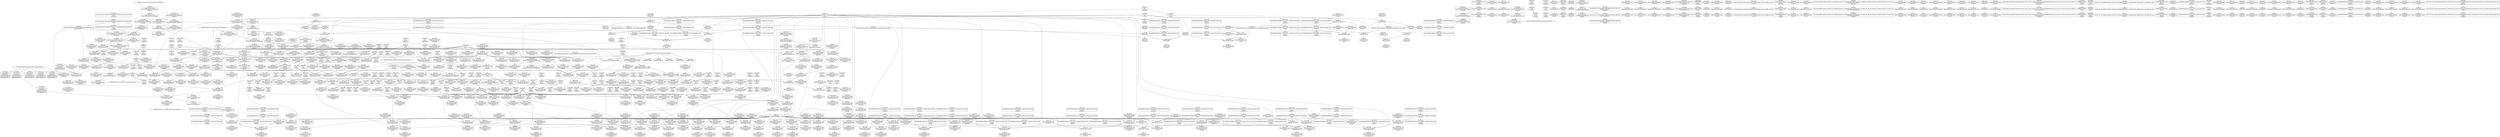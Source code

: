 digraph {
	CE0x4200b20 [shape=record,shape=Mrecord,label="{CE0x4200b20|selinux_xfrm_alloc_user:tmp58|security/selinux/xfrm.c,108|*SummSource*}"]
	CE0x4280b40 [shape=record,shape=Mrecord,label="{CE0x4280b40|atomic_inc221:tmp2|*SummSource*}"]
	CE0x4268dd0 [shape=record,shape=Mrecord,label="{CE0x4268dd0|avc_has_perm:tsid|Function::avc_has_perm&Arg::tsid::}"]
	CE0x41c5940 [shape=record,shape=Mrecord,label="{CE0x41c5940|i64*_getelementptr_inbounds_(_34_x_i64_,_34_x_i64_*___llvm_gcov_ctr20,_i64_0,_i64_18)|*Constant*|*SummSink*}"]
	CE0x41a9770 [shape=record,shape=Mrecord,label="{CE0x41a9770|i64_15|*Constant*|*SummSource*}"]
	CE0x4204cb0 [shape=record,shape=Mrecord,label="{CE0x4204cb0|selinux_xfrm_alloc_user:arrayidx|security/selinux/xfrm.c,105|*SummSink*}"]
	CE0x41b81d0 [shape=record,shape=Mrecord,label="{CE0x41b81d0|i64*_getelementptr_inbounds_(_34_x_i64_,_34_x_i64_*___llvm_gcov_ctr20,_i64_0,_i64_0)|*Constant*}"]
	CE0x426a070 [shape=record,shape=Mrecord,label="{CE0x426a070|%struct.common_audit_data.1017*_null|*Constant*|*SummSource*}"]
	CE0x4221d60 [shape=record,shape=Mrecord,label="{CE0x4221d60|kmalloc222:tmp1|*SummSource*}"]
	CE0x41c3860 [shape=record,shape=Mrecord,label="{CE0x41c3860|selinux_xfrm_alloc_user:tmp29|security/selinux/xfrm.c,89}"]
	CE0x41c9c00 [shape=record,shape=Mrecord,label="{CE0x41c9c00|selinux_xfrm_alloc_user:tmp42|*LoadInst*|security/selinux/xfrm.c,94}"]
	CE0x41b8070 [shape=record,shape=Mrecord,label="{CE0x41b8070|i64*_getelementptr_inbounds_(_34_x_i64_,_34_x_i64_*___llvm_gcov_ctr20,_i64_0,_i64_8)|*Constant*}"]
	CE0x4221ad0 [shape=record,shape=Mrecord,label="{CE0x4221ad0|i32_0|*Constant*|*SummSource*}"]
	CE0x41b61d0 [shape=record,shape=Mrecord,label="{CE0x41b61d0|selinux_xfrm_alloc_user:bb|*SummSource*}"]
	CE0x4200480 [shape=record,shape=Mrecord,label="{CE0x4200480|selinux_xfrm_alloc_user:arraydecay|security/selinux/xfrm.c,107|*SummSink*}"]
	CE0x4199c50 [shape=record,shape=Mrecord,label="{CE0x4199c50|i64_1|*Constant*|*SummSource*}"]
	CE0x41b1e00 [shape=record,shape=Mrecord,label="{CE0x41b1e00|selinux_xfrm_alloc_user:tmp1|*SummSink*}"]
	CE0x4225490 [shape=record,shape=Mrecord,label="{CE0x4225490|i64_25|*Constant*|*SummSink*}"]
	CE0x427b690 [shape=record,shape=Mrecord,label="{CE0x427b690|i32_-12|*Constant*|*SummSource*}"]
	CE0x41ab470 [shape=record,shape=Mrecord,label="{CE0x41ab470|selinux_xfrm_alloc_user:tmp2|*SummSource*}"]
	CE0x41d7420 [shape=record,shape=Mrecord,label="{CE0x41d7420|selinux_xfrm_alloc_user:do.end|*SummSink*}"]
	CE0x419d010 [shape=record,shape=Mrecord,label="{CE0x419d010|i64_1|*Constant*}"]
	CE0x4267150 [shape=record,shape=Mrecord,label="{CE0x4267150|selinux_xfrm_alloc_user:tmp65|security/selinux/xfrm.c,111}"]
	CE0x41ada30 [shape=record,shape=Mrecord,label="{CE0x41ada30|selinux_xfrm_alloc_user:call25|security/selinux/xfrm.c,98|*SummSink*}"]
	CE0x4194e20 [shape=record,shape=Mrecord,label="{CE0x4194e20|selinux_xfrm_policy_alloc:tmp3|*SummSource*}"]
	CE0x4200600 [shape=record,shape=Mrecord,label="{CE0x4200600|selinux_xfrm_alloc_user:ctx_sid|security/selinux/xfrm.c,107}"]
	CE0x427cbc0 [shape=record,shape=Mrecord,label="{CE0x427cbc0|selinux_xfrm_alloc_user:tmp77|security/selinux/xfrm.c,123|*SummSink*}"]
	CE0x4269270 [shape=record,shape=Mrecord,label="{CE0x4269270|i16_39|*Constant*}"]
	CE0x41dccc0 [shape=record,shape=Mrecord,label="{CE0x41dccc0|selinux_xfrm_alloc_user:tmp48|security/selinux/xfrm.c,96}"]
	CE0x41a4fc0 [shape=record,shape=Mrecord,label="{CE0x41a4fc0|selinux_xfrm_alloc_user:gfp|Function::selinux_xfrm_alloc_user&Arg::gfp::}"]
	CE0x426eaf0 [shape=record,shape=Mrecord,label="{CE0x426eaf0|selinux_xfrm_alloc_user:tmp68|security/selinux/xfrm.c,113|*SummSink*}"]
	CE0x4266760 [shape=record,shape=Mrecord,label="{CE0x4266760|selinux_xfrm_alloc_user:tmp64|security/selinux/xfrm.c,111|*SummSink*}"]
	CE0x41fb830 [shape=record,shape=Mrecord,label="{CE0x41fb830|selinux_xfrm_alloc_user:ctx_str|security/selinux/xfrm.c,105|*SummSink*}"]
	CE0x426eff0 [shape=record,shape=Mrecord,label="{CE0x426eff0|selinux_xfrm_alloc_user:tmp69|security/selinux/xfrm.c,113|*SummSink*}"]
	CE0x41c7cb0 [shape=record,shape=Mrecord,label="{CE0x41c7cb0|i64*_getelementptr_inbounds_(_2_x_i64_,_2_x_i64_*___llvm_gcov_ctr21,_i64_0,_i64_1)|*Constant*}"]
	CE0x421c010 [shape=record,shape=Mrecord,label="{CE0x421c010|i1_true|*Constant*|*SummSink*}"]
	CE0x421c700 [shape=record,shape=Mrecord,label="{CE0x421c700|_call_void_mcount()_#3|*SummSource*}"]
	CE0x41ba2f0 [shape=record,shape=Mrecord,label="{CE0x41ba2f0|selinux_xfrm_alloc_user:cmp7|security/selinux/xfrm.c,89|*SummSink*}"]
	CE0x421d530 [shape=record,shape=Mrecord,label="{CE0x421d530|GLOBAL:__kmalloc|*Constant*|*SummSink*}"]
	CE0x41a9e60 [shape=record,shape=Mrecord,label="{CE0x41a9e60|kmalloc222:entry|*SummSink*}"]
	CE0x419b0f0 [shape=record,shape=Mrecord,label="{CE0x419b0f0|selinux_xfrm_alloc_user:tmp32|security/selinux/xfrm.c,90|*SummSink*}"]
	CE0x4201060 [shape=record,shape=Mrecord,label="{CE0x4201060|selinux_xfrm_alloc_user:tmp59|security/selinux/xfrm.c,108|*SummSink*}"]
	CE0x4225840 [shape=record,shape=Mrecord,label="{CE0x4225840|i64_26|*Constant*|*SummSource*}"]
	CE0x41cacc0 [shape=record,shape=Mrecord,label="{CE0x41cacc0|i64*_getelementptr_inbounds_(_2_x_i64_,_2_x_i64_*___llvm_gcov_ctr26,_i64_0,_i64_1)|*Constant*|*SummSource*}"]
	CE0x41c68a0 [shape=record,shape=Mrecord,label="{CE0x41c68a0|atomic_inc221:tmp1|*SummSink*}"]
	CE0x4204710 [shape=record,shape=Mrecord,label="{CE0x4204710|selinux_xfrm_alloc_user:tmp56|security/selinux/xfrm.c,105|*SummSource*}"]
	CE0x41b47b0 [shape=record,shape=Mrecord,label="{CE0x41b47b0|_ret_%struct.task_struct.1015*_%tmp4,_!dbg_!27714|./arch/x86/include/asm/current.h,14|*SummSink*}"]
	CE0x4201180 [shape=record,shape=Mrecord,label="{CE0x4201180|selinux_xfrm_alloc_user:tmp60|security/selinux/xfrm.c,108}"]
	CE0x41c1300 [shape=record,shape=Mrecord,label="{CE0x41c1300|%struct.xfrm_user_sec_ctx*_null|*Constant*|*SummSource*}"]
	CE0x41acc00 [shape=record,shape=Mrecord,label="{CE0x41acc00|selinux_xfrm_alloc_user:add|security/selinux/xfrm.c,98}"]
	CE0x41b8330 [shape=record,shape=Mrecord,label="{CE0x41b8330|i64*_getelementptr_inbounds_(_34_x_i64_,_34_x_i64_*___llvm_gcov_ctr20,_i64_0,_i64_0)|*Constant*|*SummSink*}"]
	CE0x41fbca0 [shape=record,shape=Mrecord,label="{CE0x41fbca0|selinux_xfrm_alloc_user:tmp54|security/selinux/xfrm.c,100|*SummSource*}"]
	CE0x4204bf0 [shape=record,shape=Mrecord,label="{CE0x4204bf0|selinux_xfrm_alloc_user:arrayidx|security/selinux/xfrm.c,105|*SummSource*}"]
	CE0x4278820 [shape=record,shape=Mrecord,label="{CE0x4278820|atomic_inc221:v|Function::atomic_inc221&Arg::v::|*SummSink*}"]
	CE0x4215610 [shape=record,shape=Mrecord,label="{CE0x4215610|kmalloc222:tmp2|*SummSource*}"]
	CE0x4203160 [shape=record,shape=Mrecord,label="{CE0x4203160|selinux_xfrm_alloc_user:ctx_alg|security/selinux/xfrm.c,91|*SummSource*}"]
	CE0x42030f0 [shape=record,shape=Mrecord,label="{CE0x42030f0|selinux_xfrm_alloc_user:ctx_alg|security/selinux/xfrm.c,91}"]
	CE0x420db50 [shape=record,shape=Mrecord,label="{CE0x420db50|_call_void_atomic_inc221(%struct.atomic_t*_selinux_xfrm_refcount)_#10,_!dbg_!27810|security/selinux/xfrm.c,117|*SummSink*}"]
	CE0x427b920 [shape=record,shape=Mrecord,label="{CE0x427b920|i32_-12|*Constant*|*SummSink*}"]
	CE0x41d19d0 [shape=record,shape=Mrecord,label="{CE0x41d19d0|selinux_xfrm_alloc_user:if.end16|*SummSink*}"]
	CE0x4219d40 [shape=record,shape=Mrecord,label="{CE0x4219d40|selinux_xfrm_alloc_user:tobool|security/selinux/xfrm.c,85|*SummSource*}"]
	CE0x41aa6a0 [shape=record,shape=Mrecord,label="{CE0x41aa6a0|kmalloc222:flags|Function::kmalloc222&Arg::flags::|*SummSink*}"]
	CE0x4204840 [shape=record,shape=Mrecord,label="{CE0x4204840|selinux_xfrm_alloc_user:tmp56|security/selinux/xfrm.c,105|*SummSink*}"]
	CE0x4201c50 [shape=record,shape=Mrecord,label="{CE0x4201c50|i64*_getelementptr_inbounds_(_34_x_i64_,_34_x_i64_*___llvm_gcov_ctr20,_i64_0,_i64_27)|*Constant*}"]
	CE0x4185d70 [shape=record,shape=Mrecord,label="{CE0x4185d70|selinux_xfrm_policy_alloc:uctx|Function::selinux_xfrm_policy_alloc&Arg::uctx::|*SummSource*}"]
	CE0x41c2260 [shape=record,shape=Mrecord,label="{CE0x41c2260|selinux_xfrm_alloc_user:cmp9|security/selinux/xfrm.c,90|*SummSource*}"]
	CE0x41bac70 [shape=record,shape=Mrecord,label="{CE0x41bac70|selinux_xfrm_alloc_user:tmp26|security/selinux/xfrm.c,89|*SummSink*}"]
	CE0x41a9810 [shape=record,shape=Mrecord,label="{CE0x41a9810|i64_15|*Constant*|*SummSink*}"]
	CE0x41af240 [shape=record,shape=Mrecord,label="{CE0x41af240|i64_17|*Constant*}"]
	CE0x4221b90 [shape=record,shape=Mrecord,label="{CE0x4221b90|i32_0|*Constant*|*SummSink*}"]
	CE0x421da50 [shape=record,shape=Mrecord,label="{CE0x421da50|GLOBAL:selinux_xfrm_alloc_user.__warned|Global_var:selinux_xfrm_alloc_user.__warned|*SummSource*}"]
	CE0x41aa210 [shape=record,shape=Mrecord,label="{CE0x41aa210|kmalloc222:size|Function::kmalloc222&Arg::size::|*SummSource*}"]
	CE0x4206e20 [shape=record,shape=Mrecord,label="{CE0x4206e20|i8_0|*Constant*}"]
	CE0x427a460 [shape=record,shape=Mrecord,label="{CE0x427a460|selinux_xfrm_alloc_user:tmp75|security/selinux/xfrm.c,121}"]
	CE0x426f800 [shape=record,shape=Mrecord,label="{CE0x426f800|i64*_getelementptr_inbounds_(_34_x_i64_,_34_x_i64_*___llvm_gcov_ctr20,_i64_0,_i64_30)|*Constant*|*SummSink*}"]
	CE0x419f1e0 [shape=record,shape=Mrecord,label="{CE0x419f1e0|selinux_xfrm_alloc_user:tmp23|security/selinux/xfrm.c,89|*SummSource*}"]
	CE0x41a27b0 [shape=record,shape=Mrecord,label="{CE0x41a27b0|selinux_xfrm_policy_alloc:tmp2|*SummSink*}"]
	CE0x421f750 [shape=record,shape=Mrecord,label="{CE0x421f750|selinux_xfrm_alloc_user:tmp22|security/selinux/xfrm.c,89|*SummSink*}"]
	CE0x4264390 [shape=record,shape=Mrecord,label="{CE0x4264390|selinux_xfrm_alloc_user:tmp63|security/selinux/xfrm.c,109}"]
	CE0x41d1900 [shape=record,shape=Mrecord,label="{CE0x41d1900|selinux_xfrm_alloc_user:if.then27|*SummSink*}"]
	CE0x4269920 [shape=record,shape=Mrecord,label="{CE0x4269920|avc_has_perm:tclass|Function::avc_has_perm&Arg::tclass::|*SummSink*}"]
	CE0x42038a0 [shape=record,shape=Mrecord,label="{CE0x42038a0|selinux_xfrm_alloc_user:conv12|security/selinux/xfrm.c,91}"]
	CE0x41ac0a0 [shape=record,shape=Mrecord,label="{CE0x41ac0a0|selinux_xfrm_alloc_user:conv23|security/selinux/xfrm.c,98|*SummSource*}"]
	CE0x41a9070 [shape=record,shape=Mrecord,label="{CE0x41a9070|selinux_xfrm_alloc_user:tmp18|security/selinux/xfrm.c,85|*SummSource*}"]
	CE0x421bc00 [shape=record,shape=Mrecord,label="{CE0x421bc00|COLLAPSED:_GCMRE___llvm_gcov_ctr26_internal_global_2_x_i64_zeroinitializer:_elem_0:default:}"]
	CE0x426e6d0 [shape=record,shape=Mrecord,label="{CE0x426e6d0|selinux_xfrm_alloc_user:tmp68|security/selinux/xfrm.c,113}"]
	CE0x4214170 [shape=record,shape=Mrecord,label="{CE0x4214170|get_current227:tmp4|./arch/x86/include/asm/current.h,14|*SummSource*}"]
	CE0x41a7500 [shape=record,shape=Mrecord,label="{CE0x41a7500|i64*_getelementptr_inbounds_(_34_x_i64_,_34_x_i64_*___llvm_gcov_ctr20,_i64_0,_i64_6)|*Constant*|*SummSource*}"]
	CE0x41f8700 [shape=record,shape=Mrecord,label="{CE0x41f8700|selinux_xfrm_alloc_user:tmp52|security/selinux/xfrm.c,99}"]
	CE0x4200a80 [shape=record,shape=Mrecord,label="{CE0x4200a80|selinux_xfrm_alloc_user:tmp58|security/selinux/xfrm.c,108}"]
	CE0x4278bc0 [shape=record,shape=Mrecord,label="{CE0x4278bc0|_ret_void,_!dbg_!27715|./arch/x86/include/asm/atomic.h,94|*SummSink*}"]
	CE0x41f8a60 [shape=record,shape=Mrecord,label="{CE0x41f8a60|selinux_xfrm_alloc_user:tmp52|security/selinux/xfrm.c,99|*SummSource*}"]
	CE0x41a3930 [shape=record,shape=Mrecord,label="{CE0x41a3930|selinux_xfrm_alloc_user:tmp34|security/selinux/xfrm.c,90|*SummSink*}"]
	CE0x41c64b0 [shape=record,shape=Mrecord,label="{CE0x41c64b0|selinux_xfrm_alloc_user:tmp41|security/selinux/xfrm.c,92|*SummSink*}"]
	CE0x4265b10 [shape=record,shape=Mrecord,label="{CE0x4265b10|4:_i32,_:_CR_4,8_|*MultipleSource*|security/selinux/xfrm.c,85|security/selinux/xfrm.c,85|security/selinux/xfrm.c,111}"]
	CE0x41994c0 [shape=record,shape=Mrecord,label="{CE0x41994c0|i64_1|*Constant*}"]
	CE0x421c2c0 [shape=record,shape=Mrecord,label="{CE0x421c2c0|i64*_getelementptr_inbounds_(_34_x_i64_,_34_x_i64_*___llvm_gcov_ctr20,_i64_0,_i64_8)|*Constant*|*SummSource*}"]
	CE0x4ad1040 [shape=record,shape=Mrecord,label="{CE0x4ad1040|selinux_xfrm_alloc_user:tmp9|security/selinux/xfrm.c,85|*SummSink*}"]
	CE0x4ad0ec0 [shape=record,shape=Mrecord,label="{CE0x4ad0ec0|selinux_xfrm_alloc_user:tmp9|security/selinux/xfrm.c,85}"]
	CE0x421f530 [shape=record,shape=Mrecord,label="{CE0x421f530|selinux_xfrm_alloc_user:tmp22|security/selinux/xfrm.c,89}"]
	CE0x41b6630 [shape=record,shape=Mrecord,label="{CE0x41b6630|selinux_xfrm_alloc_user:land.lhs.true}"]
	CE0x5e845b0 [shape=record,shape=Mrecord,label="{CE0x5e845b0|selinux_xfrm_alloc_user:if.end48}"]
	CE0x420eb60 [shape=record,shape=Mrecord,label="{CE0x420eb60|selinux_xfrm_alloc_user:tmp71|security/selinux/xfrm.c,114}"]
	CE0x41a76d0 [shape=record,shape=Mrecord,label="{CE0x41a76d0|selinux_xfrm_alloc_user:uctx|Function::selinux_xfrm_alloc_user&Arg::uctx::|*SummSource*}"]
	CE0x4200920 [shape=record,shape=Mrecord,label="{CE0x4200920|selinux_xfrm_alloc_user:ctx_sid|security/selinux/xfrm.c,107|*SummSink*}"]
	CE0x4205680 [shape=record,shape=Mrecord,label="{CE0x4205680|selinux_xfrm_alloc_user:conv34|security/selinux/xfrm.c,105}"]
	CE0x42026a0 [shape=record,shape=Mrecord,label="{CE0x42026a0|selinux_xfrm_alloc_user:tmp62|security/selinux/xfrm.c,109}"]
	CE0x427b0c0 [shape=record,shape=Mrecord,label="{CE0x427b0c0|_call_void_kfree(i8*_%tmp76)_#10,_!dbg_!27813|security/selinux/xfrm.c,121|*SummSource*}"]
	CE0x4225610 [shape=record,shape=Mrecord,label="{CE0x4225610|selinux_xfrm_alloc_user:tmp59|security/selinux/xfrm.c,108}"]
	CE0x41b2f70 [shape=record,shape=Mrecord,label="{CE0x41b2f70|selinux_xfrm_policy_alloc:tmp1}"]
	"CONST[source:1(input),value:2(dynamic)][purpose:{object}][SrcIdx:14]"
	CE0x41ba260 [shape=record,shape=Mrecord,label="{CE0x41ba260|selinux_xfrm_alloc_user:cmp7|security/selinux/xfrm.c,89|*SummSource*}"]
	CE0x41af570 [shape=record,shape=Mrecord,label="{CE0x41af570|selinux_xfrm_alloc_user:tmp36|security/selinux/xfrm.c,89|*SummSource*}"]
	CE0x41ccfe0 [shape=record,shape=Mrecord,label="{CE0x41ccfe0|selinux_xfrm_alloc_user:cmp19|security/selinux/xfrm.c,95|*SummSource*}"]
	CE0x41adba0 [shape=record,shape=Mrecord,label="{CE0x41adba0|GLOBAL:kmalloc222|*Constant*}"]
	CE0x42229c0 [shape=record,shape=Mrecord,label="{CE0x42229c0|selinux_xfrm_alloc_user:call|security/selinux/xfrm.c,85}"]
	CE0x4278a00 [shape=record,shape=Mrecord,label="{CE0x4278a00|_ret_void,_!dbg_!27715|./arch/x86/include/asm/atomic.h,94}"]
	CE0x4214210 [shape=record,shape=Mrecord,label="{CE0x4214210|get_current227:tmp4|./arch/x86/include/asm/current.h,14|*SummSink*}"]
	CE0x427a9f0 [shape=record,shape=Mrecord,label="{CE0x427a9f0|selinux_xfrm_alloc_user:tmp76|security/selinux/xfrm.c,121}"]
	CE0x421f4c0 [shape=record,shape=Mrecord,label="{CE0x421f4c0|selinux_xfrm_alloc_user:tmp23|security/selinux/xfrm.c,89}"]
	CE0x41c6830 [shape=record,shape=Mrecord,label="{CE0x41c6830|atomic_inc221:tmp1|*SummSource*}"]
	CE0x427db80 [shape=record,shape=Mrecord,label="{CE0x427db80|get_current227:bb|*SummSource*}"]
	"CONST[source:1(input),value:2(dynamic)][purpose:{object}][SrcIdx:12]"
	CE0x4197af0 [shape=record,shape=Mrecord,label="{CE0x4197af0|selinux_xfrm_policy_alloc:uctx|Function::selinux_xfrm_policy_alloc&Arg::uctx::}"]
	CE0x41c56d0 [shape=record,shape=Mrecord,label="{CE0x41c56d0|i64*_getelementptr_inbounds_(_34_x_i64_,_34_x_i64_*___llvm_gcov_ctr20,_i64_0,_i64_18)|*Constant*|*SummSource*}"]
	CE0x41d05e0 [shape=record,shape=Mrecord,label="{CE0x41d05e0|selinux_xfrm_alloc_user:if.end22}"]
	CE0x42873a0 [shape=record,shape=Mrecord,label="{CE0x42873a0|i64*_getelementptr_inbounds_(_2_x_i64_,_2_x_i64_*___llvm_gcov_ctr22,_i64_0,_i64_0)|*Constant*|*SummSink*}"]
	CE0x421d360 [shape=record,shape=Mrecord,label="{CE0x421d360|selinux_xfrm_alloc_user:tmp16|security/selinux/xfrm.c,85|*SummSink*}"]
	CE0x41b5ff0 [shape=record,shape=Mrecord,label="{CE0x41b5ff0|selinux_xfrm_alloc_user:if.end22|*SummSink*}"]
	CE0x4226c90 [shape=record,shape=Mrecord,label="{CE0x4226c90|selinux_xfrm_alloc_user:tobool41|security/selinux/xfrm.c,108|*SummSource*}"]
	CE0x41c3c50 [shape=record,shape=Mrecord,label="{CE0x41c3c50|selinux_xfrm_alloc_user:tmp29|security/selinux/xfrm.c,89|*SummSink*}"]
	CE0x42124e0 [shape=record,shape=Mrecord,label="{CE0x42124e0|selinux_xfrm_alloc_user:tmp49|security/selinux/xfrm.c,98|*SummSource*}"]
	CE0x4215340 [shape=record,shape=Mrecord,label="{CE0x4215340|GLOBAL:__llvm_gcov_ctr20|Global_var:__llvm_gcov_ctr20}"]
	CE0x41c4da0 [shape=record,shape=Mrecord,label="{CE0x41c4da0|selinux_xfrm_alloc_user:tmp39|security/selinux/xfrm.c,89}"]
	CE0x4206ad0 [shape=record,shape=Mrecord,label="{CE0x4206ad0|selinux_xfrm_alloc_user:arrayidx38|security/selinux/xfrm.c,106}"]
	CE0x4216740 [shape=record,shape=Mrecord,label="{CE0x4216740|_call_void_mcount()_#3}"]
	CE0x41dd660 [shape=record,shape=Mrecord,label="{CE0x41dd660|selinux_xfrm_alloc_user:conv23|security/selinux/xfrm.c,98}"]
	CE0x4268a20 [shape=record,shape=Mrecord,label="{CE0x4268a20|avc_has_perm:ssid|Function::avc_has_perm&Arg::ssid::}"]
	CE0x421a780 [shape=record,shape=Mrecord,label="{CE0x421a780|_call_void_mcount()_#3|*SummSource*}"]
	CE0x41ba700 [shape=record,shape=Mrecord,label="{CE0x41ba700|selinux_xfrm_alloc_user:tmp27|security/selinux/xfrm.c,89}"]
	CE0x41ccd10 [shape=record,shape=Mrecord,label="{CE0x41ccd10|selinux_xfrm_alloc_user:cmp19|security/selinux/xfrm.c,95|*SummSink*}"]
	CE0x4221360 [shape=record,shape=Mrecord,label="{CE0x4221360|selinux_xfrm_alloc_user:tmp3|*SummSource*}"]
	CE0x4214320 [shape=record,shape=Mrecord,label="{CE0x4214320|%struct.task_struct.1015*_(%struct.task_struct.1015**)*_asm_movq_%gs:$_1:P_,$0_,_r,im,_dirflag_,_fpsr_,_flags_}"]
	CE0x41aef20 [shape=record,shape=Mrecord,label="{CE0x41aef20|i64_16|*Constant*|*SummSource*}"]
	CE0x41fe540 [shape=record,shape=Mrecord,label="{CE0x41fe540|COLLAPSED:_GCMRE___llvm_gcov_ctr22_internal_global_2_x_i64_zeroinitializer:_elem_0:default:}"]
	CE0x41ffaa0 [shape=record,shape=Mrecord,label="{CE0x41ffaa0|GLOBAL:lockdep_rcu_suspicious|*Constant*}"]
	CE0x41a6890 [shape=record,shape=Mrecord,label="{CE0x41a6890|selinux_xfrm_alloc_user:cmp|security/selinux/xfrm.c,89|*SummSource*}"]
	CE0x41b0f60 [shape=record,shape=Mrecord,label="{CE0x41b0f60|selinux_xfrm_alloc_user:return|*SummSink*}"]
	CE0x427d310 [shape=record,shape=Mrecord,label="{CE0x427d310|selinux_xfrm_alloc_user:tmp78|security/selinux/xfrm.c,123|*SummSink*}"]
	CE0x419d0e0 [shape=record,shape=Mrecord,label="{CE0x419d0e0|selinux_xfrm_alloc_user:tmp1|*SummSource*}"]
	CE0x4185960 [shape=record,shape=Mrecord,label="{CE0x4185960|COLLAPSED:_GCMRE_current_task_external_global_%struct.task_struct*:_elem_0::|security/selinux/xfrm.c,85}"]
	CE0x41b5c20 [shape=record,shape=Mrecord,label="{CE0x41b5c20|_ret_i32_%call,_!dbg_!27715|security/selinux/xfrm.c,289}"]
	CE0x420c700 [shape=record,shape=Mrecord,label="{CE0x420c700|selinux_xfrm_alloc_user:tmp73|security/selinux/xfrm.c,116|*SummSink*}"]
	CE0x41d4fd0 [shape=record,shape=Mrecord,label="{CE0x41d4fd0|selinux_xfrm_alloc_user:if.end28|*SummSource*}"]
	CE0x41c13c0 [shape=record,shape=Mrecord,label="{CE0x41c13c0|%struct.xfrm_user_sec_ctx*_null|*Constant*|*SummSink*}"]
	CE0x4278430 [shape=record,shape=Mrecord,label="{CE0x4278430|GLOBAL:selinux_xfrm_refcount|Global_var:selinux_xfrm_refcount|*SummSink*}"]
	CE0x42079e0 [shape=record,shape=Mrecord,label="{CE0x42079e0|_call_void_asm_sideeffect_.pushsection_.smp_locks,_22a_22_0A.balign_4_0A.long_671f_-_._0A.popsection_0A671:_0A_09lock_incl_$0_,_*m,*m,_dirflag_,_fpsr_,_flags_(i32*_%counter,_i32*_%counter)_#3,_!dbg_!27713,_!srcloc_!27714|./arch/x86/include/asm/atomic.h,92}"]
	CE0x41a3d90 [shape=record,shape=Mrecord,label="{CE0x41a3d90|selinux_xfrm_alloc_user:if.end43|*SummSink*}"]
	CE0x41a3870 [shape=record,shape=Mrecord,label="{CE0x41a3870|selinux_xfrm_alloc_user:tmp34|security/selinux/xfrm.c,90|*SummSource*}"]
	CE0x426ef30 [shape=record,shape=Mrecord,label="{CE0x426ef30|selinux_xfrm_alloc_user:tmp69|security/selinux/xfrm.c,113|*SummSource*}"]
	CE0x427cb50 [shape=record,shape=Mrecord,label="{CE0x427cb50|selinux_xfrm_alloc_user:tmp77|security/selinux/xfrm.c,123|*SummSource*}"]
	CE0x4198090 [shape=record,shape=Mrecord,label="{CE0x4198090|selinux_xfrm_policy_alloc:bb|*SummSource*}"]
	CE0x426e5f0 [shape=record,shape=Mrecord,label="{CE0x426e5f0|selinux_xfrm_alloc_user:tmp67|security/selinux/xfrm.c,113|*SummSink*}"]
	CE0x4285120 [shape=record,shape=Mrecord,label="{CE0x4285120|_call_void_mcount()_#3}"]
	CE0x4219e50 [shape=record,shape=Mrecord,label="{CE0x4219e50|i64_2|*Constant*|*SummSource*}"]
	CE0x41bf7c0 [shape=record,shape=Mrecord,label="{CE0x41bf7c0|i64_5|*Constant*}"]
	CE0x41c7600 [shape=record,shape=Mrecord,label="{CE0x41c7600|selinux_xfrm_alloc_user:lor.lhs.false8|*SummSink*}"]
	CE0x41d9700 [shape=record,shape=Mrecord,label="{CE0x41d9700|selinux_xfrm_alloc_user:if.then21|*SummSource*}"]
	CE0x420e590 [shape=record,shape=Mrecord,label="{CE0x420e590|selinux_xfrm_alloc_user:tmp70|security/selinux/xfrm.c,114|*SummSource*}"]
	CE0x42214d0 [shape=record,shape=Mrecord,label="{CE0x42214d0|_call_void_mcount()_#3|*SummSink*}"]
	CE0x4221400 [shape=record,shape=Mrecord,label="{CE0x4221400|selinux_xfrm_alloc_user:tmp3|*SummSink*}"]
	CE0x421ae70 [shape=record,shape=Mrecord,label="{CE0x421ae70|selinux_xfrm_alloc_user:tmp8|security/selinux/xfrm.c,85|*SummSource*}"]
	CE0x41a18f0 [shape=record,shape=Mrecord,label="{CE0x41a18f0|selinux_xfrm_alloc_user:err|*SummSink*}"]
	CE0x4198860 [shape=record,shape=Mrecord,label="{CE0x4198860|selinux_xfrm_policy_alloc:tmp|*SummSource*}"]
	CE0x41b7cc0 [shape=record,shape=Mrecord,label="{CE0x41b7cc0|selinux_xfrm_alloc_user:ctxp|Function::selinux_xfrm_alloc_user&Arg::ctxp::|*SummSink*}"]
	CE0x4186840 [shape=record,shape=Mrecord,label="{CE0x4186840|selinux_xfrm_alloc_user:entry|*SummSink*}"]
	CE0x41c2770 [shape=record,shape=Mrecord,label="{CE0x41c2770|i64*_getelementptr_inbounds_(_2_x_i64_,_2_x_i64_*___llvm_gcov_ctr22,_i64_0,_i64_1)|*Constant*|*SummSource*}"]
	CE0x41e65e0 [shape=record,shape=Mrecord,label="{CE0x41e65e0|get_current227:tmp}"]
	CE0x427c1d0 [shape=record,shape=Mrecord,label="{CE0x427c1d0|selinux_xfrm_alloc_user:retval.0|*SummSink*}"]
	CE0x4203570 [shape=record,shape=Mrecord,label="{CE0x4203570|selinux_xfrm_alloc_user:tmp35|*LoadInst*|security/selinux/xfrm.c,91|*SummSource*}"]
	CE0x4200fa0 [shape=record,shape=Mrecord,label="{CE0x4200fa0|selinux_xfrm_alloc_user:tmp59|security/selinux/xfrm.c,108|*SummSource*}"]
	CE0x41aaf80 [shape=record,shape=Mrecord,label="{CE0x41aaf80|_ret_i32_%call,_!dbg_!27715|security/selinux/xfrm.c,289|*SummSource*}"]
	CE0x41ae210 [shape=record,shape=Mrecord,label="{CE0x41ae210|selinux_xfrm_alloc_user:tmp47|security/selinux/xfrm.c,96}"]
	CE0x41bbbe0 [shape=record,shape=Mrecord,label="{CE0x41bbbe0|selinux_xfrm_alloc_user:tmp19|security/selinux/xfrm.c,85|*SummSource*}"]
	CE0x421e920 [shape=record,shape=Mrecord,label="{CE0x421e920|i64_3|*Constant*|*SummSink*}"]
	CE0x41c4290 [shape=record,shape=Mrecord,label="{CE0x41c4290|selinux_xfrm_alloc_user:ctx_doi|security/selinux/xfrm.c,90}"]
	CE0x42133e0 [shape=record,shape=Mrecord,label="{CE0x42133e0|selinux_xfrm_alloc_user:tobool26|security/selinux/xfrm.c,99|*SummSink*}"]
	CE0x4205a20 [shape=record,shape=Mrecord,label="{CE0x4205a20|selinux_xfrm_alloc_user:idxprom|security/selinux/xfrm.c,106}"]
	CE0x41f8c90 [shape=record,shape=Mrecord,label="{CE0x41f8c90|selinux_xfrm_alloc_user:tmp53|security/selinux/xfrm.c,99}"]
	CE0x41c9820 [shape=record,shape=Mrecord,label="{CE0x41c9820|selinux_xfrm_alloc_user:ctx_len|security/selinux/xfrm.c,94|*SummSource*}"]
	CE0x4197720 [shape=record,shape=Mrecord,label="{CE0x4197720|i64*_getelementptr_inbounds_(_2_x_i64_,_2_x_i64_*___llvm_gcov_ctr6,_i64_0,_i64_0)|*Constant*|*SummSink*}"]
	CE0x41bc000 [shape=record,shape=Mrecord,label="{CE0x41bc000|selinux_xfrm_alloc_user:security|security/selinux/xfrm.c,85|*SummSource*}"]
	CE0x41a47d0 [shape=record,shape=Mrecord,label="{CE0x41a47d0|selinux_xfrm_policy_alloc:tmp2}"]
	CE0x4185810 [shape=record,shape=Mrecord,label="{CE0x4185810|i32_78|*Constant*|*SummSource*}"]
	CE0x41c6240 [shape=record,shape=Mrecord,label="{CE0x41c6240|selinux_xfrm_alloc_user:tmp41|security/selinux/xfrm.c,92}"]
	CE0x42239f0 [shape=record,shape=Mrecord,label="{CE0x42239f0|_call_void_mcount()_#3|*SummSink*}"]
	CE0x4203080 [shape=record,shape=Mrecord,label="{CE0x4203080|selinux_xfrm_alloc_user:tmp35|*LoadInst*|security/selinux/xfrm.c,91}"]
	CE0x60c2580 [shape=record,shape=Mrecord,label="{CE0x60c2580|selinux_xfrm_alloc_user:if.end|*SummSink*}"]
	CE0x4279680 [shape=record,shape=Mrecord,label="{CE0x4279680|i64*_getelementptr_inbounds_(_34_x_i64_,_34_x_i64_*___llvm_gcov_ctr20,_i64_0,_i64_32)|*Constant*|*SummSink*}"]
	CE0x41c7780 [shape=record,shape=Mrecord,label="{CE0x41c7780|atomic_inc221:counter|./arch/x86/include/asm/atomic.h,93}"]
	CE0x41aab30 [shape=record,shape=Mrecord,label="{CE0x41aab30|_ret_i8*_%call,_!dbg_!27714|include/linux/slab.h,429|*SummSink*}"]
	CE0x4198e90 [shape=record,shape=Mrecord,label="{CE0x4198e90|selinux_xfrm_policy_alloc:tmp|*SummSink*}"]
	CE0x4220ab0 [shape=record,shape=Mrecord,label="{CE0x4220ab0|_call_void_lockdep_rcu_suspicious(i8*_getelementptr_inbounds_(_24_x_i8_,_24_x_i8_*_.str244,_i32_0,_i32_0),_i32_85,_i8*_getelementptr_inbounds_(_45_x_i8_,_45_x_i8_*_.str1245,_i32_0,_i32_0))_#10,_!dbg_!27731|security/selinux/xfrm.c,85}"]
	CE0x4219bc0 [shape=record,shape=Mrecord,label="{CE0x4219bc0|GLOBAL:get_current227|*Constant*}"]
	CE0x4213e00 [shape=record,shape=Mrecord,label="{CE0x4213e00|selinux_xfrm_alloc_user:tmp51|security/selinux/xfrm.c,99}"]
	CE0x41c0a10 [shape=record,shape=Mrecord,label="{CE0x41c0a10|selinux_xfrm_alloc_user:tmp25|security/selinux/xfrm.c,89}"]
	CE0x42019e0 [shape=record,shape=Mrecord,label="{CE0x42019e0|selinux_xfrm_alloc_user:tmp61|security/selinux/xfrm.c,108|*SummSource*}"]
	CE0x4226df0 [shape=record,shape=Mrecord,label="{CE0x4226df0|selinux_xfrm_alloc_user:tobool41|security/selinux/xfrm.c,108|*SummSink*}"]
	CE0x42252d0 [shape=record,shape=Mrecord,label="{CE0x42252d0|i64_25|*Constant*|*SummSource*}"]
	CE0x427a690 [shape=record,shape=Mrecord,label="{CE0x427a690|selinux_xfrm_alloc_user:tmp75|security/selinux/xfrm.c,121|*SummSink*}"]
	CE0x419a730 [shape=record,shape=Mrecord,label="{CE0x419a730|selinux_xfrm_policy_alloc:call|security/selinux/xfrm.c,289|*SummSink*}"]
	CE0x41fa730 [shape=record,shape=Mrecord,label="{CE0x41fa730|selinux_xfrm_alloc_user:ctx_len32|security/selinux/xfrm.c,104|*SummSink*}"]
	CE0x427b490 [shape=record,shape=Mrecord,label="{CE0x427b490|GLOBAL:kfree|*Constant*|*SummSource*}"]
	CE0x41ca330 [shape=record,shape=Mrecord,label="{CE0x41ca330|selinux_xfrm_alloc_user:conv17|security/selinux/xfrm.c,94|*SummSource*}"]
	CE0x41c8cd0 [shape=record,shape=Mrecord,label="{CE0x41c8cd0|void_(i32*,_i32*)*_asm_sideeffect_.pushsection_.smp_locks,_22a_22_0A.balign_4_0A.long_671f_-_._0A.popsection_0A671:_0A_09lock_incl_$0_,_*m,*m,_dirflag_,_fpsr_,_flags_|*SummSink*}"]
	CE0x41b35c0 [shape=record,shape=Mrecord,label="{CE0x41b35c0|selinux_xfrm_alloc_user:tmp11|security/selinux/xfrm.c,85|*SummSource*}"]
	CE0x4279480 [shape=record,shape=Mrecord,label="{CE0x4279480|i64*_getelementptr_inbounds_(_34_x_i64_,_34_x_i64_*___llvm_gcov_ctr20,_i64_0,_i64_32)|*Constant*|*SummSource*}"]
	CE0x421f090 [shape=record,shape=Mrecord,label="{CE0x421f090|i64_10|*Constant*|*SummSink*}"]
	CE0x41cd870 [shape=record,shape=Mrecord,label="{CE0x41cd870|i64_19|*Constant*|*SummSink*}"]
	CE0x4205850 [shape=record,shape=Mrecord,label="{CE0x4205850|selinux_xfrm_alloc_user:idxprom|security/selinux/xfrm.c,106|*SummSource*}"]
	CE0x4226860 [shape=record,shape=Mrecord,label="{CE0x4226860|GLOBAL:security_context_to_sid|*Constant*|*SummSink*}"]
	CE0x41a5350 [shape=record,shape=Mrecord,label="{CE0x41a5350|i64*_getelementptr_inbounds_(_34_x_i64_,_34_x_i64_*___llvm_gcov_ctr20,_i64_0,_i64_0)|*Constant*|*SummSource*}"]
	CE0x4220340 [shape=record,shape=Mrecord,label="{CE0x4220340|GLOBAL:selinux_xfrm_alloc_user.__warned|Global_var:selinux_xfrm_alloc_user.__warned}"]
	CE0x4204d90 [shape=record,shape=Mrecord,label="{CE0x4204d90|selinux_xfrm_alloc_user:tmp57|security/selinux/xfrm.c,105}"]
	CE0x419cd20 [shape=record,shape=Mrecord,label="{CE0x419cd20|selinux_xfrm_policy_alloc:tmp1|*SummSource*}"]
	CE0x4217380 [shape=record,shape=Mrecord,label="{CE0x4217380|selinux_xfrm_alloc_user:tmp13|security/selinux/xfrm.c,85|*SummSource*}"]
	CE0x427d0e0 [shape=record,shape=Mrecord,label="{CE0x427d0e0|selinux_xfrm_alloc_user:tmp78|security/selinux/xfrm.c,123}"]
	CE0x41af350 [shape=record,shape=Mrecord,label="{CE0x41af350|i64_17|*Constant*|*SummSink*}"]
	CE0x4214700 [shape=record,shape=Mrecord,label="{CE0x4214700|selinux_xfrm_alloc_user:tmp12|security/selinux/xfrm.c,85|*SummSink*}"]
	CE0x4221dd0 [shape=record,shape=Mrecord,label="{CE0x4221dd0|kmalloc222:tmp1|*SummSink*}"]
	CE0x41a04d0 [shape=record,shape=Mrecord,label="{CE0x41a04d0|selinux_xfrm_alloc_user:tmp20|security/selinux/xfrm.c,85|*SummSource*}"]
	CE0x41a95c0 [shape=record,shape=Mrecord,label="{CE0x41a95c0|i64_15|*Constant*}"]
	CE0x428fd00 [shape=record,shape=Mrecord,label="{CE0x428fd00|_call_void_asm_sideeffect_.pushsection_.smp_locks,_22a_22_0A.balign_4_0A.long_671f_-_._0A.popsection_0A671:_0A_09lock_incl_$0_,_*m,*m,_dirflag_,_fpsr_,_flags_(i32*_%counter,_i32*_%counter)_#3,_!dbg_!27713,_!srcloc_!27714|./arch/x86/include/asm/atomic.h,92|*SummSink*}"]
	CE0x41ad580 [shape=record,shape=Mrecord,label="{CE0x41ad580|selinux_xfrm_alloc_user:add24|security/selinux/xfrm.c,98|*SummSink*}"]
	CE0x4213280 [shape=record,shape=Mrecord,label="{CE0x4213280|selinux_xfrm_alloc_user:tobool26|security/selinux/xfrm.c,99|*SummSource*}"]
	CE0x41a51b0 [shape=record,shape=Mrecord,label="{CE0x41a51b0|i64*_getelementptr_inbounds_(_2_x_i64_,_2_x_i64_*___llvm_gcov_ctr21,_i64_0,_i64_1)|*Constant*|*SummSource*}"]
	CE0x41b88c0 [shape=record,shape=Mrecord,label="{CE0x41b88c0|selinux_xfrm_alloc_user:tmp5|security/selinux/xfrm.c,85}"]
	CE0x427c830 [shape=record,shape=Mrecord,label="{CE0x427c830|i64*_getelementptr_inbounds_(_34_x_i64_,_34_x_i64_*___llvm_gcov_ctr20,_i64_0,_i64_33)|*Constant*|*SummSink*}"]
	CE0x41ddad0 [shape=record,shape=Mrecord,label="{CE0x41ddad0|%struct.task_struct.1015*_(%struct.task_struct.1015**)*_asm_movq_%gs:$_1:P_,$0_,_r,im,_dirflag_,_fpsr_,_flags_|*SummSink*}"]
	CE0x41cad30 [shape=record,shape=Mrecord,label="{CE0x41cad30|i64*_getelementptr_inbounds_(_2_x_i64_,_2_x_i64_*___llvm_gcov_ctr26,_i64_0,_i64_1)|*Constant*|*SummSink*}"]
	CE0x420f5b0 [shape=record,shape=Mrecord,label="{CE0x420f5b0|i64*_getelementptr_inbounds_(_34_x_i64_,_34_x_i64_*___llvm_gcov_ctr20,_i64_0,_i64_31)|*Constant*|*SummSource*}"]
	CE0x41a67f0 [shape=record,shape=Mrecord,label="{CE0x41a67f0|selinux_xfrm_alloc_user:cmp|security/selinux/xfrm.c,89}"]
	CE0x41a65e0 [shape=record,shape=Mrecord,label="{CE0x41a65e0|selinux_xfrm_alloc_user:tmp21|security/selinux/xfrm.c,85|*SummSource*}"]
	CE0x421b160 [shape=record,shape=Mrecord,label="{CE0x421b160|i64*_getelementptr_inbounds_(_2_x_i64_,_2_x_i64_*___llvm_gcov_ctr26,_i64_0,_i64_0)|*Constant*|*SummSink*}"]
	CE0x41c0230 [shape=record,shape=Mrecord,label="{CE0x41c0230|selinux_xfrm_alloc_user:conv|security/selinux/xfrm.c,90|*SummSink*}"]
	CE0x4222fa0 [shape=record,shape=Mrecord,label="{CE0x4222fa0|_call_void_mcount()_#3|*SummSink*}"]
	CE0x41cd800 [shape=record,shape=Mrecord,label="{CE0x41cd800|i64_19|*Constant*|*SummSource*}"]
	CE0x41ac800 [shape=record,shape=Mrecord,label="{CE0x41ac800|i64_8|*Constant*|*SummSink*}"]
	CE0x41a90e0 [shape=record,shape=Mrecord,label="{CE0x41a90e0|selinux_xfrm_alloc_user:tmp18|security/selinux/xfrm.c,85|*SummSink*}"]
	CE0x41cd380 [shape=record,shape=Mrecord,label="{CE0x41cd380|i64_20|*Constant*}"]
	CE0x41cdac0 [shape=record,shape=Mrecord,label="{CE0x41cdac0|selinux_xfrm_alloc_user:tmp43|security/selinux/xfrm.c,95|*SummSource*}"]
	CE0x41b83a0 [shape=record,shape=Mrecord,label="{CE0x41b83a0|COLLAPSED:_GCMRE___llvm_gcov_ctr20_internal_global_34_x_i64_zeroinitializer:_elem_0:default:}"]
	CE0x426a3b0 [shape=record,shape=Mrecord,label="{CE0x426a3b0|_ret_i32_%retval.0,_!dbg_!27728|security/selinux/avc.c,775}"]
	CE0x41a48a0 [shape=record,shape=Mrecord,label="{CE0x41a48a0|get_current227:tmp1|*SummSink*}"]
	CE0x41ac310 [shape=record,shape=Mrecord,label="{CE0x41ac310|i64_8|*Constant*}"]
	CE0x41fbc30 [shape=record,shape=Mrecord,label="{CE0x41fbc30|selinux_xfrm_alloc_user:tmp54|security/selinux/xfrm.c,100}"]
	CE0x42216e0 [shape=record,shape=Mrecord,label="{CE0x42216e0|get_current227:tmp|*SummSource*}"]
	CE0x41d17f0 [shape=record,shape=Mrecord,label="{CE0x41d17f0|selinux_xfrm_alloc_user:if.then27|*SummSource*}"]
	CE0x4203200 [shape=record,shape=Mrecord,label="{CE0x4203200|selinux_xfrm_alloc_user:ctx_alg|security/selinux/xfrm.c,91|*SummSink*}"]
	CE0x42155a0 [shape=record,shape=Mrecord,label="{CE0x42155a0|kmalloc222:tmp2}"]
	CE0x42208a0 [shape=record,shape=Mrecord,label="{CE0x42208a0|i8_1|*Constant*|*SummSource*}"]
	CE0x42015a0 [shape=record,shape=Mrecord,label="{CE0x42015a0|selinux_xfrm_alloc_user:tmp60|security/selinux/xfrm.c,108|*SummSink*}"]
	CE0x4198ff0 [shape=record,shape=Mrecord,label="{CE0x4198ff0|i64_3|*Constant*|*SummSource*}"]
	CE0x4264600 [shape=record,shape=Mrecord,label="{CE0x4264600|selinux_xfrm_alloc_user:tmp63|security/selinux/xfrm.c,109|*SummSink*}"]
	CE0x41cd5d0 [shape=record,shape=Mrecord,label="{CE0x41cd5d0|selinux_xfrm_alloc_user:tmp44|security/selinux/xfrm.c,95}"]
	CE0x41d2a00 [shape=record,shape=Mrecord,label="{CE0x41d2a00|selinux_xfrm_alloc_user:if.end28|*SummSink*}"]
	CE0x427be30 [shape=record,shape=Mrecord,label="{CE0x427be30|i32_-22|*Constant*|*SummSource*}"]
	CE0x4265050 [shape=record,shape=Mrecord,label="{CE0x4265050|selinux_xfrm_alloc_user:sid|security/selinux/xfrm.c,111|*SummSink*}"]
	CE0x42665a0 [shape=record,shape=Mrecord,label="{CE0x42665a0|selinux_xfrm_alloc_user:tmp64|security/selinux/xfrm.c,111|*SummSource*}"]
	CE0x4207070 [shape=record,shape=Mrecord,label="{CE0x4207070|i8_0|*Constant*|*SummSource*}"]
	CE0x42678b0 [shape=record,shape=Mrecord,label="{CE0x42678b0|selinux_xfrm_alloc_user:call45|security/selinux/xfrm.c,111}"]
	CE0x426ec60 [shape=record,shape=Mrecord,label="{CE0x426ec60|selinux_xfrm_alloc_user:tmp69|security/selinux/xfrm.c,113}"]
	CE0x4205480 [shape=record,shape=Mrecord,label="{CE0x4205480|i32_1|*Constant*}"]
	CE0x41cd3f0 [shape=record,shape=Mrecord,label="{CE0x41cd3f0|i64_20|*Constant*|*SummSource*}"]
	CE0x4214e80 [shape=record,shape=Mrecord,label="{CE0x4214e80|selinux_xfrm_alloc_user:tmp17|security/selinux/xfrm.c,85}"]
	CE0x4216880 [shape=record,shape=Mrecord,label="{CE0x4216880|get_current227:tmp2|*SummSource*}"]
	CE0x41a6230 [shape=record,shape=Mrecord,label="{CE0x41a6230|%struct.xfrm_sec_ctx**_null|*Constant*|*SummSource*}"]
	CE0x41c2b40 [shape=record,shape=Mrecord,label="{CE0x41c2b40|selinux_xfrm_alloc_user:tmp32|security/selinux/xfrm.c,90}"]
	CE0x41cb020 [shape=record,shape=Mrecord,label="{CE0x41cb020|_ret_i32_%retval.0,_!dbg_!27728|security/selinux/avc.c,775|*SummSink*}"]
	CE0x420ce70 [shape=record,shape=Mrecord,label="{CE0x420ce70|0:_%struct.xfrm_sec_ctx*,_:_CME:_elem_0:default:}"]
	CE0x41a94e0 [shape=record,shape=Mrecord,label="{CE0x41a94e0|i64_14|*Constant*|*SummSource*}"]
	CE0x41dcd80 [shape=record,shape=Mrecord,label="{CE0x41dcd80|selinux_xfrm_alloc_user:tmp48|security/selinux/xfrm.c,96|*SummSource*}"]
	CE0x41dd940 [shape=record,shape=Mrecord,label="{CE0x41dd940|%struct.task_struct.1015*_(%struct.task_struct.1015**)*_asm_movq_%gs:$_1:P_,$0_,_r,im,_dirflag_,_fpsr_,_flags_|*SummSource*}"]
	CE0x41c66e0 [shape=record,shape=Mrecord,label="{CE0x41c66e0|get_current227:tmp1|*SummSource*}"]
	CE0x42211e0 [shape=record,shape=Mrecord,label="{CE0x42211e0|selinux_xfrm_alloc_user:tmp3}"]
	CE0x419a330 [shape=record,shape=Mrecord,label="{CE0x419a330|i64*_getelementptr_inbounds_(_2_x_i64_,_2_x_i64_*___llvm_gcov_ctr6,_i64_0,_i64_1)|*Constant*|*SummSource*}"]
	CE0x41b5e30 [shape=record,shape=Mrecord,label="{CE0x41b5e30|_call_void_mcount()_#3|*SummSource*}"]
	CE0x41bc9b0 [shape=record,shape=Mrecord,label="{CE0x41bc9b0|selinux_xfrm_alloc_user:uctx|Function::selinux_xfrm_alloc_user&Arg::uctx::}"]
	CE0x42174e0 [shape=record,shape=Mrecord,label="{CE0x42174e0|selinux_xfrm_alloc_user:tmp14|security/selinux/xfrm.c,85}"]
	CE0x41dc390 [shape=record,shape=Mrecord,label="{CE0x41dc390|i64*_getelementptr_inbounds_(_34_x_i64_,_34_x_i64_*___llvm_gcov_ctr20,_i64_0,_i64_21)|*Constant*|*SummSource*}"]
	CE0x419b520 [shape=record,shape=Mrecord,label="{CE0x419b520|i64_29|*Constant*|*SummSource*}"]
	CE0x420c4a0 [shape=record,shape=Mrecord,label="{CE0x420c4a0|selinux_xfrm_alloc_user:tmp73|security/selinux/xfrm.c,116}"]
	CE0x42663e0 [shape=record,shape=Mrecord,label="{CE0x42663e0|4:_i32,_:_CR_20,24_|*MultipleSource*|security/selinux/xfrm.c,85|security/selinux/xfrm.c,85|security/selinux/xfrm.c,111}"]
	CE0x41bf830 [shape=record,shape=Mrecord,label="{CE0x41bf830|i64_5|*Constant*|*SummSource*}"]
	CE0x4224390 [shape=record,shape=Mrecord,label="{CE0x4224390|i64_0|*Constant*|*SummSink*}"]
	CE0x41fe940 [shape=record,shape=Mrecord,label="{CE0x41fe940|i8*_getelementptr_inbounds_(_45_x_i8_,_45_x_i8_*_.str1245,_i32_0,_i32_0)|*Constant*}"]
	CE0x4268d10 [shape=record,shape=Mrecord,label="{CE0x4268d10|avc_has_perm:ssid|Function::avc_has_perm&Arg::ssid::|*SummSink*}"]
	CE0x41dda60 [shape=record,shape=Mrecord,label="{CE0x41dda60|%struct.task_struct.1015**_bitcast_(%struct.task_struct**_current_task_to_%struct.task_struct.1015**)|*Constant*|*SummSource*}"]
	CE0x41ae940 [shape=record,shape=Mrecord,label="{CE0x41ae940|selinux_xfrm_alloc_user:cmp13|security/selinux/xfrm.c,91}"]
	CE0x41b1410 [shape=record,shape=Mrecord,label="{CE0x41b1410|i32_85|*Constant*}"]
	CE0x41fa450 [shape=record,shape=Mrecord,label="{CE0x41fa450|selinux_xfrm_alloc_user:ctx_len32|security/selinux/xfrm.c,104}"]
	CE0x42022b0 [shape=record,shape=Mrecord,label="{CE0x42022b0|i64*_getelementptr_inbounds_(_34_x_i64_,_34_x_i64_*___llvm_gcov_ctr20,_i64_0,_i64_27)|*Constant*|*SummSink*}"]
	CE0x41cb200 [shape=record,shape=Mrecord,label="{CE0x41cb200|selinux_xfrm_alloc_user:tobool46|security/selinux/xfrm.c,113|*SummSink*}"]
	CE0x42787b0 [shape=record,shape=Mrecord,label="{CE0x42787b0|atomic_inc221:v|Function::atomic_inc221&Arg::v::|*SummSource*}"]
	CE0x41b9290 [shape=record,shape=Mrecord,label="{CE0x41b9290|_call_void_mcount()_#3}"]
	CE0x419d300 [shape=record,shape=Mrecord,label="{CE0x419d300|selinux_xfrm_policy_alloc:gfp|Function::selinux_xfrm_policy_alloc&Arg::gfp::|*SummSink*}"]
	CE0x4219930 [shape=record,shape=Mrecord,label="{CE0x4219930|selinux_xfrm_alloc_user:call4|security/selinux/xfrm.c,85|*SummSource*}"]
	CE0x4268c70 [shape=record,shape=Mrecord,label="{CE0x4268c70|avc_has_perm:ssid|Function::avc_has_perm&Arg::ssid::|*SummSource*}"]
	CE0x41aa2b0 [shape=record,shape=Mrecord,label="{CE0x41aa2b0|kmalloc222:size|Function::kmalloc222&Arg::size::|*SummSink*}"]
	CE0x421a7f0 [shape=record,shape=Mrecord,label="{CE0x421a7f0|_call_void_mcount()_#3|*SummSink*}"]
	CE0x41fedc0 [shape=record,shape=Mrecord,label="{CE0x41fedc0|kmalloc222:call|include/linux/slab.h,429|*SummSink*}"]
	CE0x41cb720 [shape=record,shape=Mrecord,label="{CE0x41cb720|i64_29|*Constant*}"]
	CE0x420fd10 [shape=record,shape=Mrecord,label="{CE0x420fd10|selinux_xfrm_alloc_user:tmp72|security/selinux/xfrm.c,116|*SummSource*}"]
	CE0x4267aa0 [shape=record,shape=Mrecord,label="{CE0x4267aa0|selinux_xfrm_alloc_user:call45|security/selinux/xfrm.c,111|*SummSource*}"]
	CE0x41af680 [shape=record,shape=Mrecord,label="{CE0x41af680|selinux_xfrm_alloc_user:tmp36|security/selinux/xfrm.c,89|*SummSink*}"]
	CE0x4218dc0 [shape=record,shape=Mrecord,label="{CE0x4218dc0|i64*_getelementptr_inbounds_(_2_x_i64_,_2_x_i64_*___llvm_gcov_ctr26,_i64_0,_i64_0)|*Constant*}"]
	CE0x41af2b0 [shape=record,shape=Mrecord,label="{CE0x41af2b0|i64_17|*Constant*|*SummSource*}"]
	CE0x4212d10 [shape=record,shape=Mrecord,label="{CE0x4212d10|%struct.xfrm_sec_ctx*_null|*Constant*|*SummSource*}"]
	CE0x41d3e50 [shape=record,shape=Mrecord,label="{CE0x41d3e50|selinux_xfrm_alloc_user:if.end|*SummSource*}"]
	CE0x41dd730 [shape=record,shape=Mrecord,label="{CE0x41dd730|selinux_xfrm_alloc_user:land.lhs.true|*SummSource*}"]
	CE0x41d61e0 [shape=record,shape=Mrecord,label="{CE0x41d61e0|selinux_xfrm_alloc_user:if.then42|*SummSink*}"]
	CE0x41c5070 [shape=record,shape=Mrecord,label="{CE0x41c5070|selinux_xfrm_alloc_user:tmp39|security/selinux/xfrm.c,89|*SummSource*}"]
	CE0x41aec00 [shape=record,shape=Mrecord,label="{CE0x41aec00|i64_16|*Constant*}"]
	CE0x41f85e0 [shape=record,shape=Mrecord,label="{CE0x41f85e0|selinux_xfrm_alloc_user:tmp51|security/selinux/xfrm.c,99|*SummSink*}"]
	CE0x419aba0 [shape=record,shape=Mrecord,label="{CE0x419aba0|selinux_xfrm_alloc_user:do.body}"]
	CE0x4217c10 [shape=record,shape=Mrecord,label="{CE0x4217c10|i32_22|*Constant*|*SummSink*}"]
	CE0x41fce00 [shape=record,shape=Mrecord,label="{CE0x41fce00|selinux_xfrm_alloc_user:ctx_doi29|security/selinux/xfrm.c,102|*SummSink*}"]
	CE0x4265a00 [shape=record,shape=Mrecord,label="{CE0x4265a00|4:_i32,_:_CR_0,4_|*MultipleSource*|security/selinux/xfrm.c,85|security/selinux/xfrm.c,85|security/selinux/xfrm.c,111}"]
	CE0x4186580 [shape=record,shape=Mrecord,label="{CE0x4186580|selinux_xfrm_alloc_user:lor.lhs.false8}"]
	CE0x420fd80 [shape=record,shape=Mrecord,label="{CE0x420fd80|selinux_xfrm_alloc_user:tmp72|security/selinux/xfrm.c,116|*SummSink*}"]
	CE0x4192ea0 [shape=record,shape=Mrecord,label="{CE0x4192ea0|selinux_xfrm_alloc_user:land.lhs.true|*SummSink*}"]
	CE0x41aaa00 [shape=record,shape=Mrecord,label="{CE0x41aaa00|_ret_i8*_%call,_!dbg_!27714|include/linux/slab.h,429|*SummSource*}"]
	CE0x4226b90 [shape=record,shape=Mrecord,label="{CE0x4226b90|selinux_xfrm_alloc_user:tobool41|security/selinux/xfrm.c,108}"]
	CE0x41afa50 [shape=record,shape=Mrecord,label="{CE0x41afa50|selinux_xfrm_alloc_user:tmp37|security/selinux/xfrm.c,89|*SummSource*}"]
	CE0x419b8a0 [shape=record,shape=Mrecord,label="{CE0x419b8a0|selinux_xfrm_alloc_user:tmp67|security/selinux/xfrm.c,113}"]
	CE0x41ff700 [shape=record,shape=Mrecord,label="{CE0x41ff700|kmalloc222:bb}"]
	CE0x41c7b00 [shape=record,shape=Mrecord,label="{CE0x41c7b00|selinux_xfrm_alloc_user:if.then}"]
	"CONST[source:2(external),value:2(dynamic)][purpose:{subject}][SrcIdx:16]"
	CE0x41aa590 [shape=record,shape=Mrecord,label="{CE0x41aa590|kmalloc222:flags|Function::kmalloc222&Arg::flags::|*SummSource*}"]
	CE0x41a1790 [shape=record,shape=Mrecord,label="{CE0x41a1790|selinux_xfrm_alloc_user:err}"]
	CE0x41ccb30 [shape=record,shape=Mrecord,label="{CE0x41ccb30|i64_4096|*Constant*|*SummSink*}"]
	CE0x41bf750 [shape=record,shape=Mrecord,label="{CE0x41bf750|selinux_xfrm_alloc_user:tobool1|security/selinux/xfrm.c,85|*SummSink*}"]
	CE0x42230b0 [shape=record,shape=Mrecord,label="{CE0x42230b0|get_current227:tmp4|./arch/x86/include/asm/current.h,14}"]
	CE0x4266920 [shape=record,shape=Mrecord,label="{CE0x4266920|selinux_xfrm_alloc_user:ctx_sid44|security/selinux/xfrm.c,111|*SummSource*}"]
	CE0x420d980 [shape=record,shape=Mrecord,label="{CE0x420d980|COLLAPSED:_CMRE_8,8_}"]
	CE0x420c560 [shape=record,shape=Mrecord,label="{CE0x420c560|selinux_xfrm_alloc_user:tmp73|security/selinux/xfrm.c,116|*SummSource*}"]
	CE0x4268460 [shape=record,shape=Mrecord,label="{CE0x4268460|avc_has_perm:entry|*SummSource*}"]
	CE0x41c91f0 [shape=record,shape=Mrecord,label="{CE0x41c91f0|i32_4|*Constant*|*SummSink*}"]
	CE0x41fea80 [shape=record,shape=Mrecord,label="{CE0x41fea80|i8*_getelementptr_inbounds_(_45_x_i8_,_45_x_i8_*_.str1245,_i32_0,_i32_0)|*Constant*|*SummSink*}"]
	CE0x41c4300 [shape=record,shape=Mrecord,label="{CE0x41c4300|selinux_xfrm_alloc_user:ctx_doi|security/selinux/xfrm.c,90|*SummSource*}"]
	CE0x41a7ee0 [shape=record,shape=Mrecord,label="{CE0x41a7ee0|i32_78|*Constant*}"]
	CE0x4225260 [shape=record,shape=Mrecord,label="{CE0x4225260|i64_25|*Constant*}"]
	CE0x41bbd10 [shape=record,shape=Mrecord,label="{CE0x41bbd10|selinux_xfrm_alloc_user:bb|*SummSink*}"]
	CE0x4185af0 [shape=record,shape=Mrecord,label="{CE0x4185af0|selinux_xfrm_alloc_user:cred|security/selinux/xfrm.c,85}"]
	CE0x41ba4d0 [shape=record,shape=Mrecord,label="{CE0x41ba4d0|i64_12|*Constant*|*SummSource*}"]
	CE0x42144a0 [shape=record,shape=Mrecord,label="{CE0x42144a0|i64*_getelementptr_inbounds_(_2_x_i64_,_2_x_i64_*___llvm_gcov_ctr21,_i64_0,_i64_0)|*Constant*|*SummSink*}"]
	CE0x4265ec0 [shape=record,shape=Mrecord,label="{CE0x4265ec0|4:_i32,_:_CR_8,12_|*MultipleSource*|security/selinux/xfrm.c,85|security/selinux/xfrm.c,85|security/selinux/xfrm.c,111}"]
	CE0x41b6410 [shape=record,shape=Mrecord,label="{CE0x41b6410|selinux_xfrm_alloc_user:land.lhs.true2|*SummSink*}"]
	CE0x4218250 [shape=record,shape=Mrecord,label="{CE0x4218250|kmalloc222:bb|*SummSource*}"]
	CE0x41ac160 [shape=record,shape=Mrecord,label="{CE0x41ac160|selinux_xfrm_alloc_user:conv23|security/selinux/xfrm.c,98|*SummSink*}"]
	CE0x427c0c0 [shape=record,shape=Mrecord,label="{CE0x427c0c0|selinux_xfrm_alloc_user:retval.0|*SummSource*}"]
	CE0x41996d0 [shape=record,shape=Mrecord,label="{CE0x41996d0|selinux_xfrm_alloc_user:ctxp|Function::selinux_xfrm_alloc_user&Arg::ctxp::|*SummSource*}"]
	CE0x41ac6b0 [shape=record,shape=Mrecord,label="{CE0x41ac6b0|i64_8|*Constant*|*SummSource*}"]
	CE0x427db10 [shape=record,shape=Mrecord,label="{CE0x427db10|get_current227:bb}"]
	CE0x42666f0 [shape=record,shape=Mrecord,label="{CE0x42666f0|selinux_xfrm_alloc_user:ctx_sid44|security/selinux/xfrm.c,111}"]
	CE0x424f9a0 [shape=record,shape=Mrecord,label="{CE0x424f9a0|void_(i32*,_i32*)*_asm_sideeffect_.pushsection_.smp_locks,_22a_22_0A.balign_4_0A.long_671f_-_._0A.popsection_0A671:_0A_09lock_incl_$0_,_*m,*m,_dirflag_,_fpsr_,_flags_|*SummSource*}"]
	CE0x41c8660 [shape=record,shape=Mrecord,label="{CE0x41c8660|get_current227:tmp3|*SummSource*}"]
	CE0x41bfe30 [shape=record,shape=Mrecord,label="{CE0x41bfe30|selinux_xfrm_alloc_user:tmp30|*LoadInst*|security/selinux/xfrm.c,90|*SummSink*}"]
	CE0x41b64d0 [shape=record,shape=Mrecord,label="{CE0x41b64d0|selinux_xfrm_alloc_user:lor.lhs.false}"]
	CE0x41fe040 [shape=record,shape=Mrecord,label="{CE0x41fe040|selinux_xfrm_alloc_user:conv31|security/selinux/xfrm.c,104}"]
	CE0x4280ad0 [shape=record,shape=Mrecord,label="{CE0x4280ad0|atomic_inc221:tmp2}"]
	CE0x427bea0 [shape=record,shape=Mrecord,label="{CE0x427bea0|i32_-22|*Constant*|*SummSink*}"]
	CE0x421cc40 [shape=record,shape=Mrecord,label="{CE0x421cc40|kmalloc222:tmp|*SummSink*}"]
	CE0x41a35d0 [shape=record,shape=Mrecord,label="{CE0x41a35d0|selinux_xfrm_alloc_user:tmp34|security/selinux/xfrm.c,90}"]
	CE0x419f8e0 [shape=record,shape=Mrecord,label="{CE0x419f8e0|selinux_xfrm_policy_alloc:tmp2|*SummSource*}"]
	CE0x41a7b50 [shape=record,shape=Mrecord,label="{CE0x41a7b50|get_current227:entry}"]
	CE0x41dc600 [shape=record,shape=Mrecord,label="{CE0x41dc600|i64*_getelementptr_inbounds_(_34_x_i64_,_34_x_i64_*___llvm_gcov_ctr20,_i64_0,_i64_21)|*Constant*|*SummSink*}"]
	CE0x4265990 [shape=record,shape=Mrecord,label="{CE0x4265990|selinux_xfrm_alloc_user:tmp64|security/selinux/xfrm.c,111}"]
	CE0x41ab400 [shape=record,shape=Mrecord,label="{CE0x41ab400|selinux_xfrm_alloc_user:tmp2}"]
	CE0x41a5d80 [shape=record,shape=Mrecord,label="{CE0x41a5d80|GLOBAL:selinux_xfrm_alloc_user|*Constant*}"]
	CE0x41bf1a0 [shape=record,shape=Mrecord,label="{CE0x41bf1a0|selinux_xfrm_alloc_user:if.end43|*SummSource*}"]
	CE0x41cc3d0 [shape=record,shape=Mrecord,label="{CE0x41cc3d0|get_current227:tmp|*SummSink*}"]
	CE0x4278db0 [shape=record,shape=Mrecord,label="{CE0x4278db0|selinux_xfrm_alloc_user:rc.0}"]
	CE0x41b6100 [shape=record,shape=Mrecord,label="{CE0x41b6100|selinux_xfrm_alloc_user:if.then21}"]
	CE0x41cd790 [shape=record,shape=Mrecord,label="{CE0x41cd790|i64_19|*Constant*}"]
	CE0x4279070 [shape=record,shape=Mrecord,label="{CE0x4279070|selinux_xfrm_alloc_user:rc.0|*SummSink*}"]
	CE0x41ca5e0 [shape=record,shape=Mrecord,label="{CE0x41ca5e0|selinux_xfrm_alloc_user:conv18|security/selinux/xfrm.c,95}"]
	CE0x41bafe0 [shape=record,shape=Mrecord,label="{CE0x41bafe0|selinux_xfrm_alloc_user:tmp27|security/selinux/xfrm.c,89|*SummSource*}"]
	CE0x41ccf20 [shape=record,shape=Mrecord,label="{CE0x41ccf20|selinux_xfrm_alloc_user:cmp19|security/selinux/xfrm.c,95}"]
	CE0x41f9830 [shape=record,shape=Mrecord,label="{CE0x41f9830|i64*_getelementptr_inbounds_(_34_x_i64_,_34_x_i64_*___llvm_gcov_ctr20,_i64_0,_i64_24)|*Constant*|*SummSink*}"]
	CE0x41af450 [shape=record,shape=Mrecord,label="{CE0x41af450|selinux_xfrm_alloc_user:tmp36|security/selinux/xfrm.c,89}"]
	CE0x4217280 [shape=record,shape=Mrecord,label="{CE0x4217280|selinux_xfrm_alloc_user:tmp13|security/selinux/xfrm.c,85}"]
	CE0x420dc50 [shape=record,shape=Mrecord,label="{CE0x420dc50|GLOBAL:atomic_inc221|*Constant*}"]
	CE0x41c9e30 [shape=record,shape=Mrecord,label="{CE0x41c9e30|selinux_xfrm_alloc_user:tmp42|*LoadInst*|security/selinux/xfrm.c,94|*SummSink*}"]
	CE0x4217e10 [shape=record,shape=Mrecord,label="{CE0x4217e10|selinux_xfrm_alloc_user:security|security/selinux/xfrm.c,85}"]
	CE0x41b0e90 [shape=record,shape=Mrecord,label="{CE0x41b0e90|selinux_xfrm_alloc_user:return|*SummSource*}"]
	CE0x41b1480 [shape=record,shape=Mrecord,label="{CE0x41b1480|i32_85|*Constant*|*SummSource*}"]
	CE0x41cb510 [shape=record,shape=Mrecord,label="{CE0x41cb510|selinux_xfrm_alloc_user:tobool46|security/selinux/xfrm.c,113}"]
	CE0x419f470 [shape=record,shape=Mrecord,label="{CE0x419f470|selinux_xfrm_alloc_user:tmp24|security/selinux/xfrm.c,89}"]
	CE0x41a66a0 [shape=record,shape=Mrecord,label="{CE0x41a66a0|%struct.xfrm_sec_ctx**_null|*Constant*}"]
	CE0x41dcef0 [shape=record,shape=Mrecord,label="{CE0x41dcef0|selinux_xfrm_alloc_user:tmp48|security/selinux/xfrm.c,96|*SummSink*}"]
	CE0x42257d0 [shape=record,shape=Mrecord,label="{CE0x42257d0|i64_26|*Constant*}"]
	CE0x4201aa0 [shape=record,shape=Mrecord,label="{CE0x4201aa0|selinux_xfrm_alloc_user:tmp61|security/selinux/xfrm.c,108|*SummSink*}"]
	CE0x420ec20 [shape=record,shape=Mrecord,label="{CE0x420ec20|selinux_xfrm_alloc_user:tmp71|security/selinux/xfrm.c,114|*SummSource*}"]
	CE0x42194f0 [shape=record,shape=Mrecord,label="{CE0x42194f0|_call_void_mcount()_#3}"]
	CE0x41ba8a0 [shape=record,shape=Mrecord,label="{CE0x41ba8a0|i64_13|*Constant*}"]
	CE0x41a1f50 [shape=record,shape=Mrecord,label="{CE0x41a1f50|i64*_getelementptr_inbounds_(_34_x_i64_,_34_x_i64_*___llvm_gcov_ctr20,_i64_0,_i64_9)|*Constant*}"]
	CE0x419bb40 [shape=record,shape=Mrecord,label="{CE0x419bb40|i64_28|*Constant*|*SummSink*}"]
	CE0x427ab20 [shape=record,shape=Mrecord,label="{CE0x427ab20|selinux_xfrm_alloc_user:tmp76|security/selinux/xfrm.c,121|*SummSink*}"]
	CE0x4266090 [shape=record,shape=Mrecord,label="{CE0x4266090|4:_i32,_:_CR_12,16_|*MultipleSource*|security/selinux/xfrm.c,85|security/selinux/xfrm.c,85|security/selinux/xfrm.c,111}"]
	CE0x4219a20 [shape=record,shape=Mrecord,label="{CE0x4219a20|selinux_xfrm_alloc_user:call4|security/selinux/xfrm.c,85|*SummSink*}"]
	CE0x41b8c00 [shape=record,shape=Mrecord,label="{CE0x41b8c00|i64_1|*Constant*|*SummSink*}"]
	CE0x41ba910 [shape=record,shape=Mrecord,label="{CE0x41ba910|i64_13|*Constant*|*SummSource*}"]
	CE0x4197880 [shape=record,shape=Mrecord,label="{CE0x4197880|COLLAPSED:_GCMRE___llvm_gcov_ctr6_internal_global_2_x_i64_zeroinitializer:_elem_0:default:}"]
	CE0x41b5bb0 [shape=record,shape=Mrecord,label="{CE0x41b5bb0|_ret_i32_%retval.0,_!dbg_!27815|security/selinux/xfrm.c,123}"]
	CE0x41ca870 [shape=record,shape=Mrecord,label="{CE0x41ca870|selinux_xfrm_alloc_user:conv18|security/selinux/xfrm.c,95|*SummSource*}"]
	CE0x41ddb40 [shape=record,shape=Mrecord,label="{CE0x41ddb40|%struct.task_struct.1015**_bitcast_(%struct.task_struct**_current_task_to_%struct.task_struct.1015**)|*Constant*|*SummSink*}"]
	CE0x41c0100 [shape=record,shape=Mrecord,label="{CE0x41c0100|selinux_xfrm_alloc_user:conv|security/selinux/xfrm.c,90|*SummSource*}"]
	CE0x41c5d30 [shape=record,shape=Mrecord,label="{CE0x41c5d30|selinux_xfrm_alloc_user:tmp40|security/selinux/xfrm.c,92}"]
	CE0x41c93a0 [shape=record,shape=Mrecord,label="{CE0x41c93a0|selinux_xfrm_alloc_user:ctx_len|security/selinux/xfrm.c,94|*SummSink*}"]
	CE0x41fbd10 [shape=record,shape=Mrecord,label="{CE0x41fbd10|selinux_xfrm_alloc_user:tmp54|security/selinux/xfrm.c,100|*SummSink*}"]
	CE0x4277f90 [shape=record,shape=Mrecord,label="{CE0x4277f90|atomic_inc221:entry|*SummSource*}"]
	CE0x4222920 [shape=record,shape=Mrecord,label="{CE0x4222920|selinux_xfrm_alloc_user:call|security/selinux/xfrm.c,85|*SummSource*}"]
	CE0x4278540 [shape=record,shape=Mrecord,label="{CE0x4278540|atomic_inc221:v|Function::atomic_inc221&Arg::v::}"]
	CE0x419ae30 [shape=record,shape=Mrecord,label="{CE0x419ae30|selinux_xfrm_alloc_user:land.lhs.true2}"]
	CE0x41cdfa0 [shape=record,shape=Mrecord,label="{CE0x41cdfa0|selinux_xfrm_alloc_user:tmp44|security/selinux/xfrm.c,95|*SummSource*}"]
	CE0x4198500 [shape=record,shape=Mrecord,label="{CE0x4198500|selinux_xfrm_policy_alloc:call|security/selinux/xfrm.c,289|*SummSource*}"]
	CE0x421b000 [shape=record,shape=Mrecord,label="{CE0x421b000|i64*_getelementptr_inbounds_(_2_x_i64_,_2_x_i64_*___llvm_gcov_ctr26,_i64_0,_i64_0)|*Constant*|*SummSource*}"]
	CE0x41b37d0 [shape=record,shape=Mrecord,label="{CE0x41b37d0|selinux_xfrm_alloc_user:tmp12|security/selinux/xfrm.c,85}"]
	CE0x4203730 [shape=record,shape=Mrecord,label="{CE0x4203730|selinux_xfrm_alloc_user:tmp35|*LoadInst*|security/selinux/xfrm.c,91|*SummSink*}"]
	CE0x41bc070 [shape=record,shape=Mrecord,label="{CE0x41bc070|selinux_xfrm_alloc_user:security|security/selinux/xfrm.c,85|*SummSink*}"]
	CE0x41a6970 [shape=record,shape=Mrecord,label="{CE0x41a6970|selinux_xfrm_alloc_user:cmp|security/selinux/xfrm.c,89|*SummSink*}"]
	CE0x4266bf0 [shape=record,shape=Mrecord,label="{CE0x4266bf0|avc_has_perm:auditdata|Function::avc_has_perm&Arg::auditdata::}"]
	CE0x41cbee0 [shape=record,shape=Mrecord,label="{CE0x41cbee0|i32_3|*Constant*|*SummSink*}"]
	CE0x4266220 [shape=record,shape=Mrecord,label="{CE0x4266220|4:_i32,_:_CR_16,20_|*MultipleSource*|security/selinux/xfrm.c,85|security/selinux/xfrm.c,85|security/selinux/xfrm.c,111}"]
	CE0x41a7e00 [shape=record,shape=Mrecord,label="{CE0x41a7e00|get_current227:entry|*SummSink*}"]
	CE0x41ce210 [shape=record,shape=Mrecord,label="{CE0x41ce210|selinux_xfrm_alloc_user:tmp45|security/selinux/xfrm.c,95}"]
	CE0x41b4680 [shape=record,shape=Mrecord,label="{CE0x41b4680|_ret_%struct.task_struct.1015*_%tmp4,_!dbg_!27714|./arch/x86/include/asm/current.h,14}"]
	CE0x4205740 [shape=record,shape=Mrecord,label="{CE0x4205740|selinux_xfrm_alloc_user:tmp57|security/selinux/xfrm.c,105}"]
	CE0x420c060 [shape=record,shape=Mrecord,label="{CE0x420c060|selinux_xfrm_alloc_user:call40|security/selinux/xfrm.c,107|*SummSource*}"]
	CE0x42668b0 [shape=record,shape=Mrecord,label="{CE0x42668b0|selinux_xfrm_alloc_user:ctx_sid44|security/selinux/xfrm.c,111|*SummSink*}"]
	CE0x41bb210 [shape=record,shape=Mrecord,label="{CE0x41bb210|selinux_xfrm_alloc_user:tmp28|security/selinux/xfrm.c,89}"]
	CE0x41d84f0 [shape=record,shape=Mrecord,label="{CE0x41d84f0|selinux_xfrm_alloc_user:tmp}"]
	CE0x41a9280 [shape=record,shape=Mrecord,label="{CE0x41a9280|selinux_xfrm_alloc_user:call4|security/selinux/xfrm.c,85}"]
	CE0x41ca9c0 [shape=record,shape=Mrecord,label="{CE0x41ca9c0|selinux_xfrm_alloc_user:conv18|security/selinux/xfrm.c,95|*SummSink*}"]
	CE0x42014e0 [shape=record,shape=Mrecord,label="{CE0x42014e0|selinux_xfrm_alloc_user:tmp60|security/selinux/xfrm.c,108|*SummSource*}"]
	CE0x41cd9a0 [shape=record,shape=Mrecord,label="{CE0x41cd9a0|selinux_xfrm_alloc_user:tmp43|security/selinux/xfrm.c,95}"]
	CE0x41dbdf0 [shape=record,shape=Mrecord,label="{CE0x41dbdf0|selinux_xfrm_alloc_user:tmp46|security/selinux/xfrm.c,95|*SummSink*}"]
	CE0x4217740 [shape=record,shape=Mrecord,label="{CE0x4217740|get_current227:tmp3}"]
	CE0x4217b50 [shape=record,shape=Mrecord,label="{CE0x4217b50|i32_22|*Constant*|*SummSource*}"]
	CE0x41ff690 [shape=record,shape=Mrecord,label="{CE0x41ff690|kmalloc222:bb|*SummSink*}"]
	CE0x4212a00 [shape=record,shape=Mrecord,label="{CE0x4212a00|selinux_xfrm_alloc_user:tmp49|security/selinux/xfrm.c,98|*SummSink*}"]
	CE0x419aea0 [shape=record,shape=Mrecord,label="{CE0x419aea0|selinux_xfrm_alloc_user:land.lhs.true2|*SummSource*}"]
	CE0x41b6920 [shape=record,shape=Mrecord,label="{CE0x41b6920|i8*_getelementptr_inbounds_(_24_x_i8_,_24_x_i8_*_.str244,_i32_0,_i32_0)|*Constant*|*SummSink*}"]
	CE0x41cc7e0 [shape=record,shape=Mrecord,label="{CE0x41cc7e0|i64_4096|*Constant*}"]
	CE0x41c80a0 [shape=record,shape=Mrecord,label="{CE0x41c80a0|i64_14|*Constant*|*SummSink*}"]
	CE0x4269540 [shape=record,shape=Mrecord,label="{CE0x4269540|i16_39|*Constant*|*SummSink*}"]
	CE0x420fca0 [shape=record,shape=Mrecord,label="{CE0x420fca0|selinux_xfrm_alloc_user:tmp72|security/selinux/xfrm.c,116}"]
	CE0x41c7bc0 [shape=record,shape=Mrecord,label="{CE0x41c7bc0|selinux_xfrm_alloc_user:if.then|*SummSource*}"]
	CE0x41c30f0 [shape=record,shape=Mrecord,label="{CE0x41c30f0|get_current227:tmp1}"]
	CE0x41feec0 [shape=record,shape=Mrecord,label="{CE0x41feec0|GLOBAL:__kmalloc|*Constant*}"]
	CE0x421ead0 [shape=record,shape=Mrecord,label="{CE0x421ead0|i64_0|*Constant*}"]
	CE0x41ff320 [shape=record,shape=Mrecord,label="{CE0x41ff320|i8*_getelementptr_inbounds_(_24_x_i8_,_24_x_i8_*_.str244,_i32_0,_i32_0)|*Constant*|*SummSource*}"]
	CE0x421dc80 [shape=record,shape=Mrecord,label="{CE0x421dc80|atomic_inc221:bb|*SummSink*}"]
	CE0x4219db0 [shape=record,shape=Mrecord,label="{CE0x4219db0|selinux_xfrm_alloc_user:tobool|security/selinux/xfrm.c,85|*SummSink*}"]
	CE0x4185de0 [shape=record,shape=Mrecord,label="{CE0x4185de0|selinux_xfrm_policy_alloc:uctx|Function::selinux_xfrm_policy_alloc&Arg::uctx::|*SummSink*}"]
	CE0x4213160 [shape=record,shape=Mrecord,label="{CE0x4213160|selinux_xfrm_alloc_user:tobool26|security/selinux/xfrm.c,99}"]
	"CONST[source:0(mediator),value:0(static)][purpose:{operation}][SnkIdx:3]"
	CE0x41fe9b0 [shape=record,shape=Mrecord,label="{CE0x41fe9b0|i8*_getelementptr_inbounds_(_45_x_i8_,_45_x_i8_*_.str1245,_i32_0,_i32_0)|*Constant*|*SummSource*}"]
	CE0x4201710 [shape=record,shape=Mrecord,label="{CE0x4201710|selinux_xfrm_alloc_user:tmp61|security/selinux/xfrm.c,108}"]
	CE0x4226280 [shape=record,shape=Mrecord,label="{CE0x4226280|selinux_xfrm_alloc_user:call40|security/selinux/xfrm.c,107}"]
	CE0x426f590 [shape=record,shape=Mrecord,label="{CE0x426f590|i64*_getelementptr_inbounds_(_34_x_i64_,_34_x_i64_*___llvm_gcov_ctr20,_i64_0,_i64_30)|*Constant*|*SummSource*}"]
	CE0x41a62f0 [shape=record,shape=Mrecord,label="{CE0x41a62f0|%struct.xfrm_sec_ctx**_null|*Constant*|*SummSink*}"]
	CE0x41cdbd0 [shape=record,shape=Mrecord,label="{CE0x41cdbd0|selinux_xfrm_alloc_user:tmp43|security/selinux/xfrm.c,95|*SummSink*}"]
	CE0x42140a0 [shape=record,shape=Mrecord,label="{CE0x42140a0|selinux_xfrm_alloc_user:tmp50|security/selinux/xfrm.c,99|*SummSink*}"]
	CE0x41bbb20 [shape=record,shape=Mrecord,label="{CE0x41bbb20|selinux_xfrm_alloc_user:tmp19|security/selinux/xfrm.c,85}"]
	CE0x421a8c0 [shape=record,shape=Mrecord,label="{CE0x421a8c0|kmalloc222:call|include/linux/slab.h,429}"]
	CE0x42007f0 [shape=record,shape=Mrecord,label="{CE0x42007f0|selinux_xfrm_alloc_user:ctx_sid|security/selinux/xfrm.c,107|*SummSource*}"]
	CE0x41a9920 [shape=record,shape=Mrecord,label="{CE0x41a9920|selinux_xfrm_alloc_user:tmp6|security/selinux/xfrm.c,85}"]
	CE0x420edd0 [shape=record,shape=Mrecord,label="{CE0x420edd0|selinux_xfrm_alloc_user:tmp71|security/selinux/xfrm.c,114|*SummSink*}"]
	CE0x41df2b0 [shape=record,shape=Mrecord,label="{CE0x41df2b0|void_(i32*,_i32*)*_asm_sideeffect_.pushsection_.smp_locks,_22a_22_0A.balign_4_0A.long_671f_-_._0A.popsection_0A671:_0A_09lock_incl_$0_,_*m,*m,_dirflag_,_fpsr_,_flags_}"]
	CE0x42218e0 [shape=record,shape=Mrecord,label="{CE0x42218e0|i32_0|*Constant*}"]
	CE0x41fa020 [shape=record,shape=Mrecord,label="{CE0x41fa020|selinux_xfrm_alloc_user:conv31|security/selinux/xfrm.c,104|*SummSink*}"]
	CE0x42258e0 [shape=record,shape=Mrecord,label="{CE0x42258e0|i64_26|*Constant*|*SummSink*}"]
	CE0x4218140 [shape=record,shape=Mrecord,label="{CE0x4218140|i64_2|*Constant*|*SummSink*}"]
	CE0x41cd4b0 [shape=record,shape=Mrecord,label="{CE0x41cd4b0|i64_20|*Constant*|*SummSink*}"]
	CE0x41b2cd0 [shape=record,shape=Mrecord,label="{CE0x41b2cd0|_call_void_mcount()_#3|*SummSink*}"]
	CE0x41a9990 [shape=record,shape=Mrecord,label="{CE0x41a9990|selinux_xfrm_alloc_user:tmp6|security/selinux/xfrm.c,85|*SummSource*}"]
	CE0x428bb50 [shape=record,shape=Mrecord,label="{CE0x428bb50|i64*_getelementptr_inbounds_(_2_x_i64_,_2_x_i64_*___llvm_gcov_ctr22,_i64_0,_i64_1)|*Constant*|*SummSink*}"]
	CE0x421eb40 [shape=record,shape=Mrecord,label="{CE0x421eb40|selinux_xfrm_alloc_user:tmp4|security/selinux/xfrm.c,85|*SummSink*}"]
	CE0x42231d0 [shape=record,shape=Mrecord,label="{CE0x42231d0|i8*_getelementptr_inbounds_(_24_x_i8_,_24_x_i8_*_.str244,_i32_0,_i32_0)|*Constant*}"]
	CE0x41bb660 [shape=record,shape=Mrecord,label="{CE0x41bb660|selinux_xfrm_alloc_user:cred|security/selinux/xfrm.c,85|*SummSource*}"]
	CE0x420e520 [shape=record,shape=Mrecord,label="{CE0x420e520|selinux_xfrm_alloc_user:tmp70|security/selinux/xfrm.c,114}"]
	CE0x41ba590 [shape=record,shape=Mrecord,label="{CE0x41ba590|i64_12|*Constant*|*SummSink*}"]
	CE0x41a5990 [shape=record,shape=Mrecord,label="{CE0x41a5990|selinux_xfrm_policy_alloc:ctxp|Function::selinux_xfrm_policy_alloc&Arg::ctxp::|*SummSource*}"]
	CE0x4185cc0 [shape=record,shape=Mrecord,label="{CE0x4185cc0|i64*_getelementptr_inbounds_(_2_x_i64_,_2_x_i64_*___llvm_gcov_ctr6,_i64_0,_i64_1)|*Constant*}"]
	CE0x419c4e0 [shape=record,shape=Mrecord,label="{CE0x419c4e0|selinux_xfrm_alloc_user:tmp33|security/selinux/xfrm.c,90|*SummSource*}"]
	CE0x4202c80 [shape=record,shape=Mrecord,label="{CE0x4202c80|i32_2|*Constant*|*SummSource*}"]
	CE0x4222d30 [shape=record,shape=Mrecord,label="{CE0x4222d30|i64*_getelementptr_inbounds_(_2_x_i64_,_2_x_i64_*___llvm_gcov_ctr21,_i64_0,_i64_1)|*Constant*|*SummSink*}"]
	CE0x41ad970 [shape=record,shape=Mrecord,label="{CE0x41ad970|selinux_xfrm_alloc_user:call25|security/selinux/xfrm.c,98|*SummSource*}"]
	CE0x41fd990 [shape=record,shape=Mrecord,label="{CE0x41fd990|selinux_xfrm_alloc_user:ctx_alg30|security/selinux/xfrm.c,103|*SummSource*}"]
	CE0x41a6570 [shape=record,shape=Mrecord,label="{CE0x41a6570|selinux_xfrm_alloc_user:tmp21|security/selinux/xfrm.c,85}"]
	CE0x41a9d60 [shape=record,shape=Mrecord,label="{CE0x41a9d60|kmalloc222:entry|*SummSource*}"]
	CE0x42687a0 [shape=record,shape=Mrecord,label="{CE0x42687a0|avc_has_perm:entry|*SummSink*}"]
	CE0x41bc540 [shape=record,shape=Mrecord,label="{CE0x41bc540|selinux_xfrm_alloc_user:tmp11|security/selinux/xfrm.c,85}"]
	CE0x426a0e0 [shape=record,shape=Mrecord,label="{CE0x426a0e0|%struct.common_audit_data.1017*_null|*Constant*|*SummSink*}"]
	CE0x41a9c00 [shape=record,shape=Mrecord,label="{CE0x41a9c00|kmalloc222:entry}"]
	CE0x4199200 [shape=record,shape=Mrecord,label="{CE0x4199200|selinux_xfrm_alloc_user:if.then15}"]
	CE0x4279960 [shape=record,shape=Mrecord,label="{CE0x4279960|selinux_xfrm_alloc_user:tmp74|security/selinux/xfrm.c,121|*SummSource*}"]
	CE0x421c250 [shape=record,shape=Mrecord,label="{CE0x421c250|i64*_getelementptr_inbounds_(_34_x_i64_,_34_x_i64_*___llvm_gcov_ctr20,_i64_0,_i64_8)|*Constant*|*SummSink*}"]
	CE0x41c2c60 [shape=record,shape=Mrecord,label="{CE0x41c2c60|selinux_xfrm_alloc_user:tmp31|security/selinux/xfrm.c,90|*SummSource*}"]
	CE0x426e530 [shape=record,shape=Mrecord,label="{CE0x426e530|selinux_xfrm_alloc_user:tmp67|security/selinux/xfrm.c,113|*SummSource*}"]
	CE0x4224320 [shape=record,shape=Mrecord,label="{CE0x4224320|i64_0|*Constant*|*SummSource*}"]
	CE0x4215680 [shape=record,shape=Mrecord,label="{CE0x4215680|kmalloc222:tmp2|*SummSink*}"]
	CE0x421d720 [shape=record,shape=Mrecord,label="{CE0x421d720|atomic_inc221:bb|*SummSource*}"]
	CE0x4214f60 [shape=record,shape=Mrecord,label="{CE0x4214f60|selinux_xfrm_alloc_user:tmp17|security/selinux/xfrm.c,85|*SummSink*}"]
	CE0x4222390 [shape=record,shape=Mrecord,label="{CE0x4222390|_call_void_lockdep_rcu_suspicious(i8*_getelementptr_inbounds_(_24_x_i8_,_24_x_i8_*_.str244,_i32_0,_i32_0),_i32_85,_i8*_getelementptr_inbounds_(_45_x_i8_,_45_x_i8_*_.str1245,_i32_0,_i32_0))_#10,_!dbg_!27731|security/selinux/xfrm.c,85|*SummSink*}"]
	CE0x41f8b20 [shape=record,shape=Mrecord,label="{CE0x41f8b20|selinux_xfrm_alloc_user:tmp52|security/selinux/xfrm.c,99|*SummSink*}"]
	CE0x41addc0 [shape=record,shape=Mrecord,label="{CE0x41addc0|GLOBAL:kmalloc222|*Constant*|*SummSource*}"]
	CE0x41a20e0 [shape=record,shape=Mrecord,label="{CE0x41a20e0|i64*_getelementptr_inbounds_(_34_x_i64_,_34_x_i64_*___llvm_gcov_ctr20,_i64_0,_i64_9)|*Constant*|*SummSink*}"]
	CE0x421ae00 [shape=record,shape=Mrecord,label="{CE0x421ae00|selinux_xfrm_alloc_user:tmp8|security/selinux/xfrm.c,85}"]
	CE0x42798f0 [shape=record,shape=Mrecord,label="{CE0x42798f0|selinux_xfrm_alloc_user:tmp74|security/selinux/xfrm.c,121}"]
	CE0x41b9b30 [shape=record,shape=Mrecord,label="{CE0x41b9b30|selinux_xfrm_alloc_user:do.body|*SummSink*}"]
	CE0x41c7590 [shape=record,shape=Mrecord,label="{CE0x41c7590|selinux_xfrm_alloc_user:lor.lhs.false8|*SummSource*}"]
	CE0x41b00e0 [shape=record,shape=Mrecord,label="{CE0x41b00e0|selinux_xfrm_alloc_user:tmp38|security/selinux/xfrm.c,89|*SummSink*}"]
	CE0x4266ac0 [shape=record,shape=Mrecord,label="{CE0x4266ac0|avc_has_perm:auditdata|Function::avc_has_perm&Arg::auditdata::|*SummSource*}"]
	CE0x421d430 [shape=record,shape=Mrecord,label="{CE0x421d430|GLOBAL:__kmalloc|*Constant*|*SummSource*}"]
	CE0x4202780 [shape=record,shape=Mrecord,label="{CE0x4202780|selinux_xfrm_alloc_user:tmp62|security/selinux/xfrm.c,109|*SummSink*}"]
	CE0x427c590 [shape=record,shape=Mrecord,label="{CE0x427c590|i64*_getelementptr_inbounds_(_34_x_i64_,_34_x_i64_*___llvm_gcov_ctr20,_i64_0,_i64_33)|*Constant*|*SummSource*}"]
	CE0x41b9920 [shape=record,shape=Mrecord,label="{CE0x41b9920|selinux_xfrm_alloc_user:lor.lhs.false|*SummSource*}"]
	CE0x41d4ec0 [shape=record,shape=Mrecord,label="{CE0x41d4ec0|selinux_xfrm_alloc_user:if.end28}"]
	CE0x41aefe0 [shape=record,shape=Mrecord,label="{CE0x41aefe0|i64_16|*Constant*|*SummSink*}"]
	CE0x41d06f0 [shape=record,shape=Mrecord,label="{CE0x41d06f0|selinux_xfrm_alloc_user:if.end22|*SummSource*}"]
	CE0x41afcc0 [shape=record,shape=Mrecord,label="{CE0x41afcc0|selinux_xfrm_alloc_user:tmp38|security/selinux/xfrm.c,89}"]
	CE0x4264de0 [shape=record,shape=Mrecord,label="{CE0x4264de0|selinux_xfrm_alloc_user:sid|security/selinux/xfrm.c,111}"]
	CE0x41a5730 [shape=record,shape=Mrecord,label="{CE0x41a5730|selinux_xfrm_policy_alloc:ctxp|Function::selinux_xfrm_policy_alloc&Arg::ctxp::|*SummSink*}"]
	CE0x421a460 [shape=record,shape=Mrecord,label="{CE0x421a460|selinux_xfrm_alloc_user:tmp14|security/selinux/xfrm.c,85|*SummSink*}"]
	CE0x420dfd0 [shape=record,shape=Mrecord,label="{CE0x420dfd0|_call_void_atomic_inc221(%struct.atomic_t*_selinux_xfrm_refcount)_#10,_!dbg_!27810|security/selinux/xfrm.c,117|*SummSource*}"]
	CE0x41bf8a0 [shape=record,shape=Mrecord,label="{CE0x41bf8a0|i64_4|*Constant*}"]
	CE0x4269e30 [shape=record,shape=Mrecord,label="{CE0x4269e30|avc_has_perm:requested|Function::avc_has_perm&Arg::requested::|*SummSink*}"]
	CE0x41dbd30 [shape=record,shape=Mrecord,label="{CE0x41dbd30|selinux_xfrm_alloc_user:tmp46|security/selinux/xfrm.c,95|*SummSource*}"]
	CE0x41d2b10 [shape=record,shape=Mrecord,label="{CE0x41d2b10|selinux_xfrm_alloc_user:if.then27}"]
	CE0x4215910 [shape=record,shape=Mrecord,label="{CE0x4215910|kmalloc222:tmp3}"]
	CE0x41a9700 [shape=record,shape=Mrecord,label="{CE0x41a9700|selinux_xfrm_alloc_user:tmp31|security/selinux/xfrm.c,90}"]
	CE0x419ca60 [shape=record,shape=Mrecord,label="{CE0x419ca60|selinux_xfrm_policy_alloc:tmp1|*SummSink*}"]
	CE0x427ba60 [shape=record,shape=Mrecord,label="{CE0x427ba60|i64*_getelementptr_inbounds_(_34_x_i64_,_34_x_i64_*___llvm_gcov_ctr20,_i64_0,_i64_33)|*Constant*}"]
	CE0x41f8520 [shape=record,shape=Mrecord,label="{CE0x41f8520|selinux_xfrm_alloc_user:tmp51|security/selinux/xfrm.c,99|*SummSource*}"]
	CE0x42215e0 [shape=record,shape=Mrecord,label="{CE0x42215e0|i32_0|*Constant*}"]
	CE0x41ad400 [shape=record,shape=Mrecord,label="{CE0x41ad400|selinux_xfrm_alloc_user:add24|security/selinux/xfrm.c,98}"]
	CE0x41d6120 [shape=record,shape=Mrecord,label="{CE0x41d6120|selinux_xfrm_alloc_user:if.then42|*SummSource*}"]
	CE0x41a6080 [shape=record,shape=Mrecord,label="{CE0x41a6080|selinux_xfrm_alloc_user:tmp21|security/selinux/xfrm.c,85|*SummSink*}"]
	CE0x419a540 [shape=record,shape=Mrecord,label="{CE0x419a540|i64*_getelementptr_inbounds_(_2_x_i64_,_2_x_i64_*___llvm_gcov_ctr6,_i64_0,_i64_0)|*Constant*}"]
	CE0x4226550 [shape=record,shape=Mrecord,label="{CE0x4226550|GLOBAL:security_context_to_sid|*Constant*}"]
	CE0x421a600 [shape=record,shape=Mrecord,label="{CE0x421a600|i1_true|*Constant*}"]
	CE0x41c0ce0 [shape=record,shape=Mrecord,label="{CE0x41c0ce0|selinux_xfrm_alloc_user:tmp25|security/selinux/xfrm.c,89|*SummSource*}"]
	CE0x41c5130 [shape=record,shape=Mrecord,label="{CE0x41c5130|selinux_xfrm_alloc_user:tmp39|security/selinux/xfrm.c,89|*SummSink*}"]
	CE0x41fc3b0 [shape=record,shape=Mrecord,label="{CE0x41fc3b0|selinux_xfrm_alloc_user:tmp55|security/selinux/xfrm.c,100|*SummSink*}"]
	CE0x41f91d0 [shape=record,shape=Mrecord,label="{CE0x41f91d0|i64*_getelementptr_inbounds_(_34_x_i64_,_34_x_i64_*___llvm_gcov_ctr20,_i64_0,_i64_24)|*Constant*}"]
	CE0x4267730 [shape=record,shape=Mrecord,label="{CE0x4267730|selinux_xfrm_alloc_user:tmp65|security/selinux/xfrm.c,111|*SummSink*}"]
	"CONST[source:0(mediator),value:2(dynamic)][purpose:{subject}][SnkIdx:0]"
	CE0x41c21f0 [shape=record,shape=Mrecord,label="{CE0x41c21f0|selinux_xfrm_alloc_user:cmp9|security/selinux/xfrm.c,90}"]
	CE0x4206500 [shape=record,shape=Mrecord,label="{CE0x4206500|selinux_xfrm_alloc_user:ctx_str37|security/selinux/xfrm.c,106}"]
	CE0x427a520 [shape=record,shape=Mrecord,label="{CE0x427a520|selinux_xfrm_alloc_user:tmp75|security/selinux/xfrm.c,121|*SummSource*}"]
	CE0x41977d0 [shape=record,shape=Mrecord,label="{CE0x41977d0|selinux_xfrm_alloc_user:if.then47|*SummSink*}"]
	CE0x41c1c30 [shape=record,shape=Mrecord,label="{CE0x41c1c30|i32_1|*Constant*}"]
	CE0x427ac90 [shape=record,shape=Mrecord,label="{CE0x427ac90|GLOBAL:kfree|*Constant*}"]
	CE0x41a98b0 [shape=record,shape=Mrecord,label="{CE0x41a98b0|selinux_xfrm_alloc_user:tmp5|security/selinux/xfrm.c,85|*SummSink*}"]
	CE0x41a1fc0 [shape=record,shape=Mrecord,label="{CE0x41a1fc0|i64*_getelementptr_inbounds_(_34_x_i64_,_34_x_i64_*___llvm_gcov_ctr20,_i64_0,_i64_9)|*Constant*|*SummSource*}"]
	CE0x41b2e60 [shape=record,shape=Mrecord,label="{CE0x41b2e60|selinux_xfrm_policy_alloc:entry|*SummSink*}"]
	CE0x41d72e0 [shape=record,shape=Mrecord,label="{CE0x41d72e0|selinux_xfrm_alloc_user:do.end|*SummSource*}"]
	CE0x4220960 [shape=record,shape=Mrecord,label="{CE0x4220960|i8_1|*Constant*|*SummSink*}"]
	CE0x419dc30 [shape=record,shape=Mrecord,label="{CE0x419dc30|GLOBAL:get_current227|*Constant*|*SummSink*}"]
	CE0x41cb6b0 [shape=record,shape=Mrecord,label="{CE0x41cb6b0|selinux_xfrm_alloc_user:tobool46|security/selinux/xfrm.c,113|*SummSource*}"]
	CE0x41a7a40 [shape=record,shape=Mrecord,label="{CE0x41a7a40|_call_void_mcount()_#3|*SummSource*}"]
	CE0x41fc140 [shape=record,shape=Mrecord,label="{CE0x41fc140|selinux_xfrm_alloc_user:tmp55|security/selinux/xfrm.c,100}"]
	CE0x4205b50 [shape=record,shape=Mrecord,label="{CE0x4205b50|selinux_xfrm_alloc_user:idxprom|security/selinux/xfrm.c,106|*SummSink*}"]
	CE0x427bfa0 [shape=record,shape=Mrecord,label="{CE0x427bfa0|selinux_xfrm_alloc_user:retval.0}"]
	CE0x41b6790 [shape=record,shape=Mrecord,label="{CE0x41b6790|selinux_xfrm_policy_alloc:entry|*SummSource*}"]
	CE0x41dbfa0 [shape=record,shape=Mrecord,label="{CE0x41dbfa0|i64*_getelementptr_inbounds_(_34_x_i64_,_34_x_i64_*___llvm_gcov_ctr20,_i64_0,_i64_21)|*Constant*}"]
	CE0x41bfd30 [shape=record,shape=Mrecord,label="{CE0x41bfd30|selinux_xfrm_alloc_user:conv|security/selinux/xfrm.c,90}"]
	CE0x41a3ff0 [shape=record,shape=Mrecord,label="{CE0x41a3ff0|selinux_xfrm_alloc_user:lor.lhs.false11|*SummSource*}"]
	CE0x4203d20 [shape=record,shape=Mrecord,label="{CE0x4203d20|selinux_xfrm_alloc_user:conv12|security/selinux/xfrm.c,91|*SummSink*}"]
	CE0x4198700 [shape=record,shape=Mrecord,label="{CE0x4198700|i64*_getelementptr_inbounds_(_2_x_i64_,_2_x_i64_*___llvm_gcov_ctr6,_i64_0,_i64_0)|*Constant*|*SummSource*}"]
	CE0x41b99e0 [shape=record,shape=Mrecord,label="{CE0x41b99e0|selinux_xfrm_alloc_user:lor.lhs.false|*SummSink*}"]
	CE0x4278070 [shape=record,shape=Mrecord,label="{CE0x4278070|atomic_inc221:entry|*SummSink*}"]
	CE0x41c46f0 [shape=record,shape=Mrecord,label="{CE0x41c46f0|selinux_xfrm_alloc_user:tmp30|*LoadInst*|security/selinux/xfrm.c,90}"]
	CE0x42696b0 [shape=record,shape=Mrecord,label="{CE0x42696b0|%struct.common_audit_data.1017*_null|*Constant*}"]
	CE0x41fe5b0 [shape=record,shape=Mrecord,label="{CE0x41fe5b0|atomic_inc221:tmp|*SummSource*}"]
	CE0x4200c30 [shape=record,shape=Mrecord,label="{CE0x4200c30|selinux_xfrm_alloc_user:tmp58|security/selinux/xfrm.c,108|*SummSink*}"]
	CE0x41d9840 [shape=record,shape=Mrecord,label="{CE0x41d9840|selinux_xfrm_alloc_user:if.then21|*SummSink*}"]
	CE0x4278150 [shape=record,shape=Mrecord,label="{CE0x4278150|GLOBAL:selinux_xfrm_refcount|Global_var:selinux_xfrm_refcount}"]
	CE0x5e84620 [shape=record,shape=Mrecord,label="{CE0x5e84620|selinux_xfrm_alloc_user:if.end48|*SummSource*}"]
	CE0x427aa60 [shape=record,shape=Mrecord,label="{CE0x427aa60|selinux_xfrm_alloc_user:tmp76|security/selinux/xfrm.c,121|*SummSource*}"]
	CE0x41faf00 [shape=record,shape=Mrecord,label="{CE0x41faf00|selinux_xfrm_alloc_user:conv34|security/selinux/xfrm.c,105|*SummSource*}"]
	CE0x421db10 [shape=record,shape=Mrecord,label="{CE0x421db10|GLOBAL:selinux_xfrm_alloc_user.__warned|Global_var:selinux_xfrm_alloc_user.__warned|*SummSink*}"]
	CE0x4ad0f60 [shape=record,shape=Mrecord,label="{CE0x4ad0f60|i64_4|*Constant*|*SummSink*}"]
	CE0x419e5c0 [shape=record,shape=Mrecord,label="{CE0x419e5c0|128:_i8*,_:_CR_128,136_|*MultipleSource*|security/selinux/xfrm.c,85|security/selinux/xfrm.c,85}"]
	CE0x41b1a90 [shape=record,shape=Mrecord,label="{CE0x41b1a90|selinux_xfrm_alloc_user:if.then42}"]
	CE0x41c1f60 [shape=record,shape=Mrecord,label="{CE0x41c1f60|i32_1|*Constant*|*SummSink*}"]
	CE0x41cca40 [shape=record,shape=Mrecord,label="{CE0x41cca40|i64_4096|*Constant*|*SummSource*}"]
	CE0x42071a0 [shape=record,shape=Mrecord,label="{CE0x42071a0|i8_0|*Constant*|*SummSink*}"]
	CE0x4213ca0 [shape=record,shape=Mrecord,label="{CE0x4213ca0|i64_23|*Constant*|*SummSource*}"]
	CE0x4264ea0 [shape=record,shape=Mrecord,label="{CE0x4264ea0|selinux_xfrm_alloc_user:sid|security/selinux/xfrm.c,111|*SummSource*}"]
	CE0x41a1800 [shape=record,shape=Mrecord,label="{CE0x41a1800|selinux_xfrm_alloc_user:err|*SummSource*}"]
	CE0x41938e0 [shape=record,shape=Mrecord,label="{CE0x41938e0|selinux_xfrm_policy_alloc:entry}"]
	CE0x420e600 [shape=record,shape=Mrecord,label="{CE0x420e600|selinux_xfrm_alloc_user:tmp70|security/selinux/xfrm.c,114|*SummSink*}"]
	CE0x427cae0 [shape=record,shape=Mrecord,label="{CE0x427cae0|selinux_xfrm_alloc_user:tmp77|security/selinux/xfrm.c,123}"]
	CE0x41fb680 [shape=record,shape=Mrecord,label="{CE0x41fb680|selinux_xfrm_alloc_user:ctx_str|security/selinux/xfrm.c,105|*SummSource*}"]
	CE0x41859d0 [shape=record,shape=Mrecord,label="{CE0x41859d0|i32_78|*Constant*|*SummSink*}"]
	CE0x419b030 [shape=record,shape=Mrecord,label="{CE0x419b030|selinux_xfrm_alloc_user:tmp32|security/selinux/xfrm.c,90|*SummSource*}"]
	CE0x41a16a0 [shape=record,shape=Mrecord,label="{CE0x41a16a0|selinux_xfrm_alloc_user:do.body|*SummSource*}"]
	CE0x4217150 [shape=record,shape=Mrecord,label="{CE0x4217150|COLLAPSED:_GCMRE___llvm_gcov_ctr21_internal_global_2_x_i64_zeroinitializer:_elem_0:default:}"]
	CE0x41c36c0 [shape=record,shape=Mrecord,label="{CE0x41c36c0|selinux_xfrm_alloc_user:tmp28|security/selinux/xfrm.c,89|*SummSink*}"]
	CE0x41c6300 [shape=record,shape=Mrecord,label="{CE0x41c6300|selinux_xfrm_alloc_user:tmp41|security/selinux/xfrm.c,92|*SummSource*}"]
	CE0x4219000 [shape=record,shape=Mrecord,label="{CE0x4219000|selinux_xfrm_alloc_user:tmp15|security/selinux/xfrm.c,85}"]
	CE0x421e100 [shape=record,shape=Mrecord,label="{CE0x421e100|i8_1|*Constant*}"]
	CE0x4215430 [shape=record,shape=Mrecord,label="{CE0x4215430|GLOBAL:__llvm_gcov_ctr20|Global_var:__llvm_gcov_ctr20|*SummSource*}"]
	CE0x41ad470 [shape=record,shape=Mrecord,label="{CE0x41ad470|selinux_xfrm_alloc_user:add24|security/selinux/xfrm.c,98|*SummSource*}"]
	CE0x41fed50 [shape=record,shape=Mrecord,label="{CE0x41fed50|kmalloc222:call|include/linux/slab.h,429|*SummSource*}"]
	CE0x42222b0 [shape=record,shape=Mrecord,label="{CE0x42222b0|GLOBAL:lockdep_rcu_suspicious|*Constant*|*SummSink*}"]
	CE0x4216070 [shape=record,shape=Mrecord,label="{CE0x4216070|atomic_inc221:tmp3}"]
	CE0x4215ab0 [shape=record,shape=Mrecord,label="{CE0x4215ab0|i64*_getelementptr_inbounds_(_34_x_i64_,_34_x_i64_*___llvm_gcov_ctr20,_i64_0,_i64_6)|*Constant*|*SummSink*}"]
	CE0x420df60 [shape=record,shape=Mrecord,label="{CE0x420df60|atomic_inc221:entry}"]
	CE0x41ad660 [shape=record,shape=Mrecord,label="{CE0x41ad660|selinux_xfrm_alloc_user:call25|security/selinux/xfrm.c,98}"]
	CE0x420cee0 [shape=record,shape=Mrecord,label="{CE0x420cee0|COLLAPSED:_CMRE_0,1_}"]
	CE0x42263e0 [shape=record,shape=Mrecord,label="{CE0x42263e0|selinux_xfrm_alloc_user:call40|security/selinux/xfrm.c,107|*SummSink*}"]
	CE0x41a0460 [shape=record,shape=Mrecord,label="{CE0x41a0460|selinux_xfrm_alloc_user:tmp20|security/selinux/xfrm.c,85|*SummSink*}"]
	CE0x41b19d0 [shape=record,shape=Mrecord,label="{CE0x41b19d0|selinux_xfrm_alloc_user:if.then|*SummSink*}"]
	CE0x426a230 [shape=record,shape=Mrecord,label="{CE0x426a230|avc_has_perm:auditdata|Function::avc_has_perm&Arg::auditdata::|*SummSink*}"]
	CE0x41fe0b0 [shape=record,shape=Mrecord,label="{CE0x41fe0b0|selinux_xfrm_alloc_user:conv31|security/selinux/xfrm.c,104|*SummSource*}"]
	CE0x4197d20 [shape=record,shape=Mrecord,label="{CE0x4197d20|selinux_xfrm_alloc_user:if.then47|*SummSource*}"]
	CE0x41a3460 [shape=record,shape=Mrecord,label="{CE0x41a3460|selinux_xfrm_alloc_user:tmp33|security/selinux/xfrm.c,90|*SummSink*}"]
	CE0x420da50 [shape=record,shape=Mrecord,label="{CE0x420da50|_call_void_atomic_inc221(%struct.atomic_t*_selinux_xfrm_refcount)_#10,_!dbg_!27810|security/selinux/xfrm.c,117}"]
	CE0x42123d0 [shape=record,shape=Mrecord,label="{CE0x42123d0|selinux_xfrm_alloc_user:tmp49|security/selinux/xfrm.c,98}"]
	CE0x421dd90 [shape=record,shape=Mrecord,label="{CE0x421dd90|i64*_getelementptr_inbounds_(_2_x_i64_,_2_x_i64_*___llvm_gcov_ctr22,_i64_0,_i64_0)|*Constant*|*SummSource*}"]
	CE0x41bb760 [shape=record,shape=Mrecord,label="{CE0x41bb760|selinux_xfrm_alloc_user:cred|security/selinux/xfrm.c,85|*SummSink*}"]
	CE0x4267c40 [shape=record,shape=Mrecord,label="{CE0x4267c40|i32_(i32,_i32,_i16,_i32,_%struct.common_audit_data.1017*)*_bitcast_(i32_(i32,_i32,_i16,_i32,_%struct.common_audit_data.495*)*_avc_has_perm_to_i32_(i32,_i32,_i16,_i32,_%struct.common_audit_data.1017*)*)|*Constant*}"]
	CE0x42049b0 [shape=record,shape=Mrecord,label="{CE0x42049b0|selinux_xfrm_alloc_user:arrayidx|security/selinux/xfrm.c,105}"]
	CE0x4267f10 [shape=record,shape=Mrecord,label="{CE0x4267f10|i32_(i32,_i32,_i16,_i32,_%struct.common_audit_data.1017*)*_bitcast_(i32_(i32,_i32,_i16,_i32,_%struct.common_audit_data.495*)*_avc_has_perm_to_i32_(i32,_i32,_i16,_i32,_%struct.common_audit_data.1017*)*)|*Constant*|*SummSource*}"]
	CE0x4278390 [shape=record,shape=Mrecord,label="{CE0x4278390|GLOBAL:selinux_xfrm_refcount|Global_var:selinux_xfrm_refcount|*SummSource*}"]
	CE0x41b4f50 [shape=record,shape=Mrecord,label="{CE0x41b4f50|selinux_xfrm_policy_alloc:gfp|Function::selinux_xfrm_policy_alloc&Arg::gfp::}"]
	CE0x42050b0 [shape=record,shape=Mrecord,label="{CE0x42050b0|selinux_xfrm_alloc_user:tmp57|security/selinux/xfrm.c,105|*SummSource*}"]
	CE0x41fb0c0 [shape=record,shape=Mrecord,label="{CE0x41fb0c0|selinux_xfrm_alloc_user:conv34|security/selinux/xfrm.c,105|*SummSink*}"]
	CE0x419c9b0 [shape=record,shape=Mrecord,label="{CE0x419c9b0|selinux_xfrm_alloc_user:if.then15|*SummSink*}"]
	CE0x419b6e0 [shape=record,shape=Mrecord,label="{CE0x419b6e0|i64_29|*Constant*|*SummSink*}"]
	CE0x41c08a0 [shape=record,shape=Mrecord,label="{CE0x41c08a0|selinux_xfrm_alloc_user:tmp24|security/selinux/xfrm.c,89|*SummSink*}"]
	CE0x41a2450 [shape=record,shape=Mrecord,label="{CE0x41a2450|selinux_xfrm_alloc_user:tmp10|security/selinux/xfrm.c,85}"]
	CE0x421f680 [shape=record,shape=Mrecord,label="{CE0x421f680|selinux_xfrm_alloc_user:tmp22|security/selinux/xfrm.c,89|*SummSource*}"]
	CE0x41c1530 [shape=record,shape=Mrecord,label="{CE0x41c1530|i64_12|*Constant*}"]
	CE0x60c2690 [shape=record,shape=Mrecord,label="{CE0x60c2690|selinux_xfrm_alloc_user:if.then47}"]
	CE0x41ce060 [shape=record,shape=Mrecord,label="{CE0x41ce060|selinux_xfrm_alloc_user:tmp44|security/selinux/xfrm.c,95|*SummSink*}"]
	CE0x421a670 [shape=record,shape=Mrecord,label="{CE0x421a670|i1_true|*Constant*|*SummSource*}"]
	CE0x419c7a0 [shape=record,shape=Mrecord,label="{CE0x419c7a0|_ret_i32_%call,_!dbg_!27715|security/selinux/xfrm.c,289|*SummSink*}"]
	CE0x4269be0 [shape=record,shape=Mrecord,label="{CE0x4269be0|avc_has_perm:requested|Function::avc_has_perm&Arg::requested::}"]
	CE0x41ffcf0 [shape=record,shape=Mrecord,label="{CE0x41ffcf0|GLOBAL:lockdep_rcu_suspicious|*Constant*|*SummSource*}"]
	CE0x4213890 [shape=record,shape=Mrecord,label="{CE0x4213890|i64_22|*Constant*|*SummSink*}"]
	CE0x419be50 [shape=record,shape=Mrecord,label="{CE0x419be50|selinux_xfrm_alloc_user:tmp66|security/selinux/xfrm.c,113|*SummSink*}"]
	CE0x42046a0 [shape=record,shape=Mrecord,label="{CE0x42046a0|selinux_xfrm_alloc_user:tmp56|security/selinux/xfrm.c,105}"]
	CE0x41afb10 [shape=record,shape=Mrecord,label="{CE0x41afb10|selinux_xfrm_alloc_user:tmp37|security/selinux/xfrm.c,89|*SummSink*}"]
	CE0x4220110 [shape=record,shape=Mrecord,label="{CE0x4220110|selinux_xfrm_alloc_user:tmp7|security/selinux/xfrm.c,85|*SummSource*}"]
	CE0x41c9fa0 [shape=record,shape=Mrecord,label="{CE0x41c9fa0|selinux_xfrm_alloc_user:conv17|security/selinux/xfrm.c,94}"]
	CE0x41cc050 [shape=record,shape=Mrecord,label="{CE0x41cc050|selinux_xfrm_alloc_user:ctx_doi|security/selinux/xfrm.c,90|*SummSink*}"]
	CE0x41c8700 [shape=record,shape=Mrecord,label="{CE0x41c8700|get_current227:tmp3|*SummSink*}"]
	CE0x41db920 [shape=record,shape=Mrecord,label="{CE0x41db920|selinux_xfrm_alloc_user:tmp45|security/selinux/xfrm.c,95|*SummSink*}"]
	CE0x41a0780 [shape=record,shape=Mrecord,label="{CE0x41a0780|selinux_xfrm_alloc_user:tmp|*SummSink*}"]
	CE0x420d5c0 [shape=record,shape=Mrecord,label="{CE0x420d5c0|COLLAPSED:_CMRE_2,4_}"]
	CE0x4198de0 [shape=record,shape=Mrecord,label="{CE0x4198de0|selinux_xfrm_alloc_user:tobool|security/selinux/xfrm.c,85}"]
	CE0x41f9020 [shape=record,shape=Mrecord,label="{CE0x41f9020|selinux_xfrm_alloc_user:tmp53|security/selinux/xfrm.c,99|*SummSink*}"]
	CE0x4215030 [shape=record,shape=Mrecord,label="{CE0x4215030|selinux_xfrm_alloc_user:tmp18|security/selinux/xfrm.c,85}"]
	CE0x41baba0 [shape=record,shape=Mrecord,label="{CE0x41baba0|selinux_xfrm_alloc_user:tmp26|security/selinux/xfrm.c,89|*SummSource*}"]
	CE0x419d290 [shape=record,shape=Mrecord,label="{CE0x419d290|selinux_xfrm_policy_alloc:gfp|Function::selinux_xfrm_policy_alloc&Arg::gfp::|*SummSource*}"]
	CE0x4207320 [shape=record,shape=Mrecord,label="{CE0x4207320|selinux_xfrm_alloc_user:ctx_str39|security/selinux/xfrm.c,107|*SummSink*}"]
	CE0x421bb90 [shape=record,shape=Mrecord,label="{CE0x421bb90|kmalloc222:tmp}"]
	CE0x42244a0 [shape=record,shape=Mrecord,label="{CE0x42244a0|selinux_xfrm_alloc_user:tmp5|security/selinux/xfrm.c,85|*SummSource*}"]
	CE0x41af100 [shape=record,shape=Mrecord,label="{CE0x41af100|selinux_xfrm_alloc_user:tmp37|security/selinux/xfrm.c,89}"]
	CE0x4202df0 [shape=record,shape=Mrecord,label="{CE0x4202df0|i32_2|*Constant*|*SummSink*}"]
	CE0x41b8af0 [shape=record,shape=Mrecord,label="{CE0x41b8af0|selinux_xfrm_alloc_user:tmp6|security/selinux/xfrm.c,85|*SummSink*}"]
	CE0x41f8f60 [shape=record,shape=Mrecord,label="{CE0x41f8f60|selinux_xfrm_alloc_user:tmp53|security/selinux/xfrm.c,99|*SummSource*}"]
	CE0x421a370 [shape=record,shape=Mrecord,label="{CE0x421a370|selinux_xfrm_alloc_user:tmp14|security/selinux/xfrm.c,85|*SummSource*}"]
	CE0x4216810 [shape=record,shape=Mrecord,label="{CE0x4216810|get_current227:tmp2}"]
	CE0x4269810 [shape=record,shape=Mrecord,label="{CE0x4269810|avc_has_perm:tclass|Function::avc_has_perm&Arg::tclass::}"]
	CE0x419c200 [shape=record,shape=Mrecord,label="{CE0x419c200|selinux_xfrm_alloc_user:tmp33|security/selinux/xfrm.c,90}"]
	CE0x421c450 [shape=record,shape=Mrecord,label="{CE0x421c450|i64*_getelementptr_inbounds_(_2_x_i64_,_2_x_i64_*___llvm_gcov_ctr22,_i64_0,_i64_0)|*Constant*}"]
	CE0x4200230 [shape=record,shape=Mrecord,label="{CE0x4200230|selinux_xfrm_alloc_user:arraydecay|security/selinux/xfrm.c,107|*SummSource*}"]
	CE0x420cfa0 [shape=record,shape=Mrecord,label="{CE0x420cfa0|COLLAPSED:_CMRE_1,2_}"]
	CE0x4222320 [shape=record,shape=Mrecord,label="{CE0x4222320|_call_void_lockdep_rcu_suspicious(i8*_getelementptr_inbounds_(_24_x_i8_,_24_x_i8_*_.str244,_i32_0,_i32_0),_i32_85,_i8*_getelementptr_inbounds_(_45_x_i8_,_45_x_i8_*_.str1245,_i32_0,_i32_0))_#10,_!dbg_!27731|security/selinux/xfrm.c,85|*SummSource*}"]
	CE0x42168f0 [shape=record,shape=Mrecord,label="{CE0x42168f0|get_current227:tmp2|*SummSink*}"]
	"CONST[source:1(input),value:2(dynamic)][purpose:{object}][SrcIdx:13]"
	CE0x421d050 [shape=record,shape=Mrecord,label="{CE0x421d050|selinux_xfrm_alloc_user:tmp16|security/selinux/xfrm.c,85}"]
	CE0x41aa860 [shape=record,shape=Mrecord,label="{CE0x41aa860|_ret_i8*_%call,_!dbg_!27714|include/linux/slab.h,429}"]
	CE0x41dba90 [shape=record,shape=Mrecord,label="{CE0x41dba90|selinux_xfrm_alloc_user:tmp46|security/selinux/xfrm.c,95}"]
	CE0x41fe800 [shape=record,shape=Mrecord,label="{CE0x41fe800|atomic_inc221:tmp}"]
	CE0x4219070 [shape=record,shape=Mrecord,label="{CE0x4219070|selinux_xfrm_alloc_user:tmp15|security/selinux/xfrm.c,85|*SummSink*}"]
	CE0x4213e70 [shape=record,shape=Mrecord,label="{CE0x4213e70|selinux_xfrm_alloc_user:tmp50|security/selinux/xfrm.c,99}"]
	CE0x421d2a0 [shape=record,shape=Mrecord,label="{CE0x421d2a0|selinux_xfrm_alloc_user:tmp16|security/selinux/xfrm.c,85|*SummSource*}"]
	CE0x41fdb10 [shape=record,shape=Mrecord,label="{CE0x41fdb10|selinux_xfrm_alloc_user:ctx_alg30|security/selinux/xfrm.c,103|*SummSink*}"]
	CE0x427b620 [shape=record,shape=Mrecord,label="{CE0x427b620|i32_-12|*Constant*}"]
	CE0x41c3080 [shape=record,shape=Mrecord,label="{CE0x41c3080|i64_1|*Constant*}"]
	CE0x41b2600 [shape=record,shape=Mrecord,label="{CE0x41b2600|selinux_xfrm_alloc_user:tmp19|security/selinux/xfrm.c,85|*SummSink*}"]
	CE0x41c7890 [shape=record,shape=Mrecord,label="{CE0x41c7890|atomic_inc221:counter|./arch/x86/include/asm/atomic.h,93|*SummSink*}"]
	CE0x41b2470 [shape=record,shape=Mrecord,label="{CE0x41b2470|i32_22|*Constant*}"]
	CE0x41c3180 [shape=record,shape=Mrecord,label="{CE0x41c3180|i64*_getelementptr_inbounds_(_2_x_i64_,_2_x_i64_*___llvm_gcov_ctr22,_i64_0,_i64_1)|*Constant*}"]
	CE0x41c3360 [shape=record,shape=Mrecord,label="{CE0x41c3360|atomic_inc221:tmp|*SummSink*}"]
	CE0x427b5b0 [shape=record,shape=Mrecord,label="{CE0x427b5b0|GLOBAL:kfree|*Constant*|*SummSink*}"]
	CE0x41b3a40 [shape=record,shape=Mrecord,label="{CE0x41b3a40|selinux_xfrm_alloc_user:gfp|Function::selinux_xfrm_alloc_user&Arg::gfp::|*SummSource*}"]
	CE0x420f540 [shape=record,shape=Mrecord,label="{CE0x420f540|i64*_getelementptr_inbounds_(_34_x_i64_,_34_x_i64_*___llvm_gcov_ctr20,_i64_0,_i64_31)|*Constant*}"]
	CE0x4212e00 [shape=record,shape=Mrecord,label="{CE0x4212e00|%struct.xfrm_sec_ctx*_null|*Constant*|*SummSink*}"]
	CE0x42791e0 [shape=record,shape=Mrecord,label="{CE0x42791e0|i64*_getelementptr_inbounds_(_34_x_i64_,_34_x_i64_*___llvm_gcov_ctr20,_i64_0,_i64_32)|*Constant*}"]
	"CONST[source:0(mediator),value:2(dynamic)][purpose:{object}][SnkIdx:1]"
	CE0x421e9f0 [shape=record,shape=Mrecord,label="{CE0x421e9f0|selinux_xfrm_alloc_user:tmp4|security/selinux/xfrm.c,85}"]
	CE0x41fa580 [shape=record,shape=Mrecord,label="{CE0x41fa580|selinux_xfrm_alloc_user:ctx_len32|security/selinux/xfrm.c,104|*SummSource*}"]
	CE0x41b8b60 [shape=record,shape=Mrecord,label="{CE0x41b8b60|selinux_xfrm_alloc_user:tmp7|security/selinux/xfrm.c,85}"]
	CE0x41a6490 [shape=record,shape=Mrecord,label="{CE0x41a6490|i64_10|*Constant*}"]
	CE0x41b0020 [shape=record,shape=Mrecord,label="{CE0x41b0020|selinux_xfrm_alloc_user:tmp38|security/selinux/xfrm.c,89|*SummSource*}"]
	CE0x41fae90 [shape=record,shape=Mrecord,label="{CE0x41fae90|selinux_xfrm_alloc_user:conv34|security/selinux/xfrm.c,105}"]
	CE0x41d07c0 [shape=record,shape=Mrecord,label="{CE0x41d07c0|selinux_xfrm_alloc_user:bb}"]
	CE0x41c0da0 [shape=record,shape=Mrecord,label="{CE0x41c0da0|selinux_xfrm_alloc_user:tmp25|security/selinux/xfrm.c,89|*SummSink*}"]
	CE0x419cfa0 [shape=record,shape=Mrecord,label="{CE0x419cfa0|selinux_xfrm_alloc_user:tmp1}"]
	CE0x41c3dc0 [shape=record,shape=Mrecord,label="{CE0x41c3dc0|i32_3|*Constant*}"]
	CE0x426ea30 [shape=record,shape=Mrecord,label="{CE0x426ea30|selinux_xfrm_alloc_user:tmp68|security/selinux/xfrm.c,113|*SummSource*}"]
	CE0x41c7a00 [shape=record,shape=Mrecord,label="{CE0x41c7a00|atomic_inc221:counter|./arch/x86/include/asm/atomic.h,93|*SummSource*}"]
	CE0x41b29c0 [shape=record,shape=Mrecord,label="{CE0x41b29c0|selinux_xfrm_policy_alloc:call|security/selinux/xfrm.c,289}"]
	CE0x420d150 [shape=record,shape=Mrecord,label="{CE0x420d150|GLOBAL:atomic_inc221|*Constant*|*SummSource*}"]
	"CONST[source:0(mediator),value:2(dynamic)][purpose:{object}][SnkIdx:2]"
	CE0x41accf0 [shape=record,shape=Mrecord,label="{CE0x41accf0|selinux_xfrm_alloc_user:add|security/selinux/xfrm.c,98|*SummSource*}"]
	CE0x4269cc0 [shape=record,shape=Mrecord,label="{CE0x4269cc0|avc_has_perm:requested|Function::avc_has_perm&Arg::requested::|*SummSource*}"]
	CE0x428fb90 [shape=record,shape=Mrecord,label="{CE0x428fb90|_call_void_asm_sideeffect_.pushsection_.smp_locks,_22a_22_0A.balign_4_0A.long_671f_-_._0A.popsection_0A671:_0A_09lock_incl_$0_,_*m,*m,_dirflag_,_fpsr_,_flags_(i32*_%counter,_i32*_%counter)_#3,_!dbg_!27713,_!srcloc_!27714|./arch/x86/include/asm/atomic.h,92|*SummSource*}"]
	CE0x41c4680 [shape=record,shape=Mrecord,label="{CE0x41c4680|COLLAPSED:_CMRE:_elem_0::|security/selinux/xfrm.c,90}"]
	CE0x42001c0 [shape=record,shape=Mrecord,label="{CE0x42001c0|selinux_xfrm_alloc_user:arraydecay|security/selinux/xfrm.c,107}"]
	CE0x419f2d0 [shape=record,shape=Mrecord,label="{CE0x419f2d0|selinux_xfrm_alloc_user:tmp23|security/selinux/xfrm.c,89|*SummSink*}"]
	CE0x4221cf0 [shape=record,shape=Mrecord,label="{CE0x4221cf0|kmalloc222:tmp1}"]
	CE0x41c52e0 [shape=record,shape=Mrecord,label="{CE0x41c52e0|i64*_getelementptr_inbounds_(_34_x_i64_,_34_x_i64_*___llvm_gcov_ctr20,_i64_0,_i64_18)|*Constant*}"]
	CE0x41c5e10 [shape=record,shape=Mrecord,label="{CE0x41c5e10|selinux_xfrm_alloc_user:tmp40|security/selinux/xfrm.c,92|*SummSink*}"]
	CE0x41c2d30 [shape=record,shape=Mrecord,label="{CE0x41c2d30|selinux_xfrm_alloc_user:tmp31|security/selinux/xfrm.c,90|*SummSink*}"]
	CE0x4202bc0 [shape=record,shape=Mrecord,label="{CE0x4202bc0|i32_2|*Constant*}"]
	CE0x4219420 [shape=record,shape=Mrecord,label="{CE0x4219420|kmalloc222:tmp3|*SummSink*}"]
	CE0x427b000 [shape=record,shape=Mrecord,label="{CE0x427b000|_call_void_kfree(i8*_%tmp76)_#10,_!dbg_!27813|security/selinux/xfrm.c,121}"]
	CE0x4269410 [shape=record,shape=Mrecord,label="{CE0x4269410|i16_39|*Constant*|*SummSource*}"]
	CE0x41b3680 [shape=record,shape=Mrecord,label="{CE0x41b3680|selinux_xfrm_alloc_user:tmp11|security/selinux/xfrm.c,85|*SummSink*}"]
	CE0x41ae280 [shape=record,shape=Mrecord,label="{CE0x41ae280|selinux_xfrm_alloc_user:tmp47|security/selinux/xfrm.c,96|*SummSource*}"]
	CE0x41fcb90 [shape=record,shape=Mrecord,label="{CE0x41fcb90|selinux_xfrm_alloc_user:ctx_doi29|security/selinux/xfrm.c,102}"]
	CE0x4224180 [shape=record,shape=Mrecord,label="{CE0x4224180|GLOBAL:__llvm_gcov_ctr20|Global_var:__llvm_gcov_ctr20|*SummSink*}"]
	CE0x4206ca0 [shape=record,shape=Mrecord,label="{CE0x4206ca0|selinux_xfrm_alloc_user:arrayidx38|security/selinux/xfrm.c,106|*SummSink*}"]
	CE0x41d50a0 [shape=record,shape=Mrecord,label="{CE0x41d50a0|selinux_xfrm_alloc_user:if.end16}"]
	CE0x4267b60 [shape=record,shape=Mrecord,label="{CE0x4267b60|selinux_xfrm_alloc_user:call45|security/selinux/xfrm.c,111|*SummSink*}"]
	CE0x41b46f0 [shape=record,shape=Mrecord,label="{CE0x41b46f0|_ret_%struct.task_struct.1015*_%tmp4,_!dbg_!27714|./arch/x86/include/asm/current.h,14|*SummSource*}"]
	CE0x4213a00 [shape=record,shape=Mrecord,label="{CE0x4213a00|i64_23|*Constant*|*SummSink*}"]
	CE0x41c9c70 [shape=record,shape=Mrecord,label="{CE0x41c9c70|selinux_xfrm_alloc_user:tmp42|*LoadInst*|security/selinux/xfrm.c,94|*SummSource*}"]
	CE0x4219170 [shape=record,shape=Mrecord,label="{CE0x4219170|selinux_xfrm_alloc_user:tmp15|security/selinux/xfrm.c,85|*SummSource*}"]
	CE0x41a7ce0 [shape=record,shape=Mrecord,label="{CE0x41a7ce0|get_current227:entry|*SummSource*}"]
	CE0x41c5da0 [shape=record,shape=Mrecord,label="{CE0x41c5da0|selinux_xfrm_alloc_user:tmp40|security/selinux/xfrm.c,92|*SummSource*}"]
	CE0x41a9fc0 [shape=record,shape=Mrecord,label="{CE0x41a9fc0|kmalloc222:size|Function::kmalloc222&Arg::size::}"]
	CE0x41bf620 [shape=record,shape=Mrecord,label="{CE0x41bf620|selinux_xfrm_alloc_user:tobool1|security/selinux/xfrm.c,85|*SummSource*}"]
	CE0x4264450 [shape=record,shape=Mrecord,label="{CE0x4264450|selinux_xfrm_alloc_user:tmp63|security/selinux/xfrm.c,109|*SummSource*}"]
	CE0x4198bd0 [shape=record,shape=Mrecord,label="{CE0x4198bd0|GLOBAL:selinux_xfrm_alloc_user|*Constant*|*SummSink*}"]
	CE0x41990a0 [shape=record,shape=Mrecord,label="{CE0x41990a0|selinux_xfrm_alloc_user:entry}"]
	CE0x4ad0e50 [shape=record,shape=Mrecord,label="{CE0x4ad0e50|i64_4|*Constant*|*SummSource*}"]
	CE0x4222f30 [shape=record,shape=Mrecord,label="{CE0x4222f30|_call_void_mcount()_#3|*SummSource*}"]
	CE0x41ca460 [shape=record,shape=Mrecord,label="{CE0x41ca460|selinux_xfrm_alloc_user:conv17|security/selinux/xfrm.c,94|*SummSink*}"]
	CE0x4198910 [shape=record,shape=Mrecord,label="{CE0x4198910|selinux_xfrm_alloc_user:if.then15|*SummSource*}"]
	CE0x41c9130 [shape=record,shape=Mrecord,label="{CE0x41c9130|i32_4|*Constant*|*SummSource*}"]
	CE0x41ab1a0 [shape=record,shape=Mrecord,label="{CE0x41ab1a0|i64*_getelementptr_inbounds_(_34_x_i64_,_34_x_i64_*___llvm_gcov_ctr20,_i64_0,_i64_1)|*Constant*|*SummSink*}"]
	CE0x4198650 [shape=record,shape=Mrecord,label="{CE0x4198650|GLOBAL:selinux_xfrm_alloc_user|*Constant*|*SummSource*}"]
	CE0x41adf10 [shape=record,shape=Mrecord,label="{CE0x41adf10|GLOBAL:kmalloc222|*Constant*|*SummSink*}"]
	CE0x4277d30 [shape=record,shape=Mrecord,label="{CE0x4277d30|GLOBAL:atomic_inc221|*Constant*|*SummSink*}"]
	CE0x4217210 [shape=record,shape=Mrecord,label="{CE0x4217210|selinux_xfrm_alloc_user:tmp13|security/selinux/xfrm.c,85|*SummSink*}"]
	CE0x41d2be0 [shape=record,shape=Mrecord,label="{CE0x41d2be0|selinux_xfrm_alloc_user:if.end16|*SummSource*}"]
	CE0x41a7150 [shape=record,shape=Mrecord,label="{CE0x41a7150|selinux_xfrm_alloc_user:ctxp|Function::selinux_xfrm_alloc_user&Arg::ctxp::}"]
	CE0x4214640 [shape=record,shape=Mrecord,label="{CE0x4214640|selinux_xfrm_alloc_user:tmp12|security/selinux/xfrm.c,85|*SummSource*}"]
	CE0x41bf0e0 [shape=record,shape=Mrecord,label="{CE0x41bf0e0|selinux_xfrm_alloc_user:if.end43}"]
	CE0x4213c30 [shape=record,shape=Mrecord,label="{CE0x4213c30|i64_23|*Constant*}"]
	CE0x41fcc50 [shape=record,shape=Mrecord,label="{CE0x41fcc50|selinux_xfrm_alloc_user:ctx_doi29|security/selinux/xfrm.c,102|*SummSource*}"]
	CE0x4269100 [shape=record,shape=Mrecord,label="{CE0x4269100|avc_has_perm:tsid|Function::avc_has_perm&Arg::tsid::|*SummSink*}"]
	CE0x42136d0 [shape=record,shape=Mrecord,label="{CE0x42136d0|i64_22|*Constant*|*SummSource*}"]
	CE0x4ad0de0 [shape=record,shape=Mrecord,label="{CE0x4ad0de0|i64_5|*Constant*|*SummSink*}"]
	CE0x41b0dd0 [shape=record,shape=Mrecord,label="{CE0x41b0dd0|selinux_xfrm_alloc_user:return}"]
	CE0x41aea90 [shape=record,shape=Mrecord,label="{CE0x41aea90|selinux_xfrm_alloc_user:cmp13|security/selinux/xfrm.c,91|*SummSink*}"]
	CE0x4278b50 [shape=record,shape=Mrecord,label="{CE0x4278b50|_ret_void,_!dbg_!27715|./arch/x86/include/asm/atomic.h,94|*SummSource*}"]
	CE0x4269880 [shape=record,shape=Mrecord,label="{CE0x4269880|avc_has_perm:tclass|Function::avc_has_perm&Arg::tclass::|*SummSource*}"]
	CE0x4213f90 [shape=record,shape=Mrecord,label="{CE0x4213f90|selinux_xfrm_alloc_user:tmp50|security/selinux/xfrm.c,99|*SummSource*}"]
	CE0x41c1ea0 [shape=record,shape=Mrecord,label="{CE0x41c1ea0|i32_1|*Constant*|*SummSource*}"]
	CE0x4212fa0 [shape=record,shape=Mrecord,label="{CE0x4212fa0|i64_22|*Constant*}"]
	CE0x4198a70 [shape=record,shape=Mrecord,label="{CE0x4198a70|_call_void_mcount()_#3}"]
	CE0x421ea60 [shape=record,shape=Mrecord,label="{CE0x421ea60|selinux_xfrm_alloc_user:tmp4|security/selinux/xfrm.c,85|*SummSource*}"]
	CE0x41fc200 [shape=record,shape=Mrecord,label="{CE0x41fc200|selinux_xfrm_alloc_user:tmp55|security/selinux/xfrm.c,100|*SummSource*}"]
	CE0x41b3c20 [shape=record,shape=Mrecord,label="{CE0x41b3c20|_ret_i32_%retval.0,_!dbg_!27815|security/selinux/xfrm.c,123|*SummSource*}"]
	CE0x42162d0 [shape=record,shape=Mrecord,label="{CE0x42162d0|selinux_xfrm_alloc_user:tmp8|security/selinux/xfrm.c,85|*SummSink*}"]
	CE0x41ac9b0 [shape=record,shape=Mrecord,label="{CE0x41ac9b0|selinux_xfrm_alloc_user:add|security/selinux/xfrm.c,98|*SummSink*}"]
	CE0x41c0f10 [shape=record,shape=Mrecord,label="{CE0x41c0f10|%struct.xfrm_user_sec_ctx*_null|*Constant*}"]
	CE0x42181e0 [shape=record,shape=Mrecord,label="{CE0x42181e0|i64_3|*Constant*}"]
	CE0x41a24c0 [shape=record,shape=Mrecord,label="{CE0x41a24c0|selinux_xfrm_alloc_user:tmp10|security/selinux/xfrm.c,85|*SummSource*}"]
	CE0x42193b0 [shape=record,shape=Mrecord,label="{CE0x42193b0|kmalloc222:tmp3|*SummSource*}"]
	CE0x4268240 [shape=record,shape=Mrecord,label="{CE0x4268240|avc_has_perm:entry}"]
	CE0x427d1a0 [shape=record,shape=Mrecord,label="{CE0x427d1a0|selinux_xfrm_alloc_user:tmp78|security/selinux/xfrm.c,123|*SummSource*}"]
	CE0x41aa3c0 [shape=record,shape=Mrecord,label="{CE0x41aa3c0|kmalloc222:flags|Function::kmalloc222&Arg::flags::}"]
	CE0x41c9790 [shape=record,shape=Mrecord,label="{CE0x41c9790|selinux_xfrm_alloc_user:ctx_len|security/selinux/xfrm.c,94}"]
	CE0x41b1630 [shape=record,shape=Mrecord,label="{CE0x41b1630|i32_85|*Constant*|*SummSink*}"]
	CE0x42674e0 [shape=record,shape=Mrecord,label="{CE0x42674e0|selinux_xfrm_alloc_user:tmp65|security/selinux/xfrm.c,111|*SummSource*}"]
	CE0x4279eb0 [shape=record,shape=Mrecord,label="{CE0x4279eb0|selinux_xfrm_alloc_user:tmp74|security/selinux/xfrm.c,121|*SummSink*}"]
	CE0x4203ea0 [shape=record,shape=Mrecord,label="{CE0x4203ea0|selinux_xfrm_alloc_user:cmp13|security/selinux/xfrm.c,91|*SummSource*}"]
	CE0x41c20d0 [shape=record,shape=Mrecord,label="{CE0x41c20d0|i64_14|*Constant*}"]
	CE0x41d8560 [shape=record,shape=Mrecord,label="{CE0x41d8560|selinux_xfrm_alloc_user:tmp|*SummSource*}"]
	CE0x419cb10 [shape=record,shape=Mrecord,label="{CE0x419cb10|selinux_xfrm_policy_alloc:bb}"]
	CE0x42680d0 [shape=record,shape=Mrecord,label="{CE0x42680d0|i32_(i32,_i32,_i16,_i32,_%struct.common_audit_data.1017*)*_bitcast_(i32_(i32,_i32,_i16,_i32,_%struct.common_audit_data.495*)*_avc_has_perm_to_i32_(i32,_i32,_i16,_i32,_%struct.common_audit_data.1017*)*)|*Constant*|*SummSink*}"]
	CE0x41bf9a0 [shape=record,shape=Mrecord,label="{CE0x41bf9a0|selinux_xfrm_alloc_user:uctx|Function::selinux_xfrm_alloc_user&Arg::uctx::|*SummSink*}"]
	CE0x41d3cf0 [shape=record,shape=Mrecord,label="{CE0x41d3cf0|selinux_xfrm_alloc_user:if.end}"]
	CE0x4206b40 [shape=record,shape=Mrecord,label="{CE0x4206b40|selinux_xfrm_alloc_user:arrayidx38|security/selinux/xfrm.c,106|*SummSource*}"]
	CE0x419bd40 [shape=record,shape=Mrecord,label="{CE0x419bd40|selinux_xfrm_alloc_user:tmp66|security/selinux/xfrm.c,113|*SummSource*}"]
	CE0x419ba60 [shape=record,shape=Mrecord,label="{CE0x419ba60|i64_28|*Constant*}"]
	CE0x41c3600 [shape=record,shape=Mrecord,label="{CE0x41c3600|selinux_xfrm_alloc_user:tmp28|security/selinux/xfrm.c,89|*SummSource*}"]
	CE0x4216260 [shape=record,shape=Mrecord,label="{CE0x4216260|selinux_xfrm_alloc_user:tobool1|security/selinux/xfrm.c,85}"]
	CE0x419a1d0 [shape=record,shape=Mrecord,label="{CE0x419a1d0|selinux_xfrm_policy_alloc:ctxp|Function::selinux_xfrm_policy_alloc&Arg::ctxp::}"]
	CE0x41c90c0 [shape=record,shape=Mrecord,label="{CE0x41c90c0|i32_4|*Constant*}"]
	CE0x41f95c0 [shape=record,shape=Mrecord,label="{CE0x41f95c0|i64*_getelementptr_inbounds_(_34_x_i64_,_34_x_i64_*___llvm_gcov_ctr20,_i64_0,_i64_24)|*Constant*|*SummSource*}"]
	CE0x41c3b90 [shape=record,shape=Mrecord,label="{CE0x41c3b90|selinux_xfrm_alloc_user:tmp29|security/selinux/xfrm.c,89|*SummSource*}"]
	CE0x41aaba0 [shape=record,shape=Mrecord,label="{CE0x41aaba0|%struct.xfrm_sec_ctx*_null|*Constant*}"]
	CE0x4216680 [shape=record,shape=Mrecord,label="{CE0x4216680|atomic_inc221:tmp3|*SummSink*}"]
	CE0x41c7dc0 [shape=record,shape=Mrecord,label="{CE0x41c7dc0|selinux_xfrm_alloc_user:cmp9|security/selinux/xfrm.c,90|*SummSink*}"]
	CE0x4202040 [shape=record,shape=Mrecord,label="{CE0x4202040|i64*_getelementptr_inbounds_(_34_x_i64_,_34_x_i64_*___llvm_gcov_ctr20,_i64_0,_i64_27)|*Constant*|*SummSource*}"]
	CE0x427b230 [shape=record,shape=Mrecord,label="{CE0x427b230|_call_void_kfree(i8*_%tmp76)_#10,_!dbg_!27813|security/selinux/xfrm.c,121|*SummSink*}"]
	CE0x41b1f40 [shape=record,shape=Mrecord,label="{CE0x41b1f40|i64*_getelementptr_inbounds_(_34_x_i64_,_34_x_i64_*___llvm_gcov_ctr20,_i64_0,_i64_1)|*Constant*|*SummSource*}"]
	CE0x41db860 [shape=record,shape=Mrecord,label="{CE0x41db860|selinux_xfrm_alloc_user:tmp45|security/selinux/xfrm.c,95|*SummSource*}"]
	CE0x41a3e50 [shape=record,shape=Mrecord,label="{CE0x41a3e50|selinux_xfrm_alloc_user:do.end}"]
	CE0x4197930 [shape=record,shape=Mrecord,label="{CE0x4197930|selinux_xfrm_policy_alloc:bb|*SummSink*}"]
	CE0x41b3ab0 [shape=record,shape=Mrecord,label="{CE0x41b3ab0|selinux_xfrm_alloc_user:gfp|Function::selinux_xfrm_alloc_user&Arg::gfp::|*SummSink*}"]
	CE0x419a890 [shape=record,shape=Mrecord,label="{CE0x419a890|i64*_getelementptr_inbounds_(_34_x_i64_,_34_x_i64_*___llvm_gcov_ctr20,_i64_0,_i64_1)|*Constant*}"]
	CE0x421bc70 [shape=record,shape=Mrecord,label="{CE0x421bc70|kmalloc222:tmp|*SummSource*}"]
	CE0x41bb0a0 [shape=record,shape=Mrecord,label="{CE0x41bb0a0|selinux_xfrm_alloc_user:tmp27|security/selinux/xfrm.c,89|*SummSink*}"]
	CE0x420f820 [shape=record,shape=Mrecord,label="{CE0x420f820|i64*_getelementptr_inbounds_(_34_x_i64_,_34_x_i64_*___llvm_gcov_ctr20,_i64_0,_i64_31)|*Constant*|*SummSink*}"]
	CE0x4214ef0 [shape=record,shape=Mrecord,label="{CE0x4214ef0|selinux_xfrm_alloc_user:tmp17|security/selinux/xfrm.c,85|*SummSource*}"]
	CE0x4ad0fd0 [shape=record,shape=Mrecord,label="{CE0x4ad0fd0|selinux_xfrm_alloc_user:tmp9|security/selinux/xfrm.c,85|*SummSource*}"]
	CE0x419db70 [shape=record,shape=Mrecord,label="{CE0x419db70|GLOBAL:get_current227|*Constant*|*SummSource*}"]
	CE0x419bc70 [shape=record,shape=Mrecord,label="{CE0x419bc70|selinux_xfrm_alloc_user:tmp66|security/selinux/xfrm.c,113}"]
	CE0x41baa80 [shape=record,shape=Mrecord,label="{CE0x41baa80|selinux_xfrm_alloc_user:tmp26|security/selinux/xfrm.c,89}"]
	CE0x426f1a0 [shape=record,shape=Mrecord,label="{CE0x426f1a0|i64*_getelementptr_inbounds_(_34_x_i64_,_34_x_i64_*___llvm_gcov_ctr20,_i64_0,_i64_30)|*Constant*}"]
	CE0x421d650 [shape=record,shape=Mrecord,label="{CE0x421d650|atomic_inc221:bb}"]
	CE0x421f3b0 [shape=record,shape=Mrecord,label="{CE0x421f3b0|i64_11|*Constant*}"]
	CE0x4202710 [shape=record,shape=Mrecord,label="{CE0x4202710|selinux_xfrm_alloc_user:tmp62|security/selinux/xfrm.c,109|*SummSource*}"]
	CE0x421f200 [shape=record,shape=Mrecord,label="{CE0x421f200|i64_11|*Constant*|*SummSink*}"]
	CE0x41c41b0 [shape=record,shape=Mrecord,label="{CE0x41c41b0|i32_3|*Constant*|*SummSource*}"]
	CE0x421ac90 [shape=record,shape=Mrecord,label="{CE0x421ac90|0:_i8,_:_GCMR_selinux_xfrm_alloc_user.__warned_internal_global_i8_0,_section_.data.unlikely_,_align_1:_elem_0:default:}"]
	CE0x42201d0 [shape=record,shape=Mrecord,label="{CE0x42201d0|selinux_xfrm_alloc_user:tmp7|security/selinux/xfrm.c,85|*SummSink*}"]
	CE0x41a25b0 [shape=record,shape=Mrecord,label="{CE0x41a25b0|selinux_xfrm_alloc_user:tmp10|security/selinux/xfrm.c,85|*SummSink*}"]
	CE0x41caa70 [shape=record,shape=Mrecord,label="{CE0x41caa70|i64*_getelementptr_inbounds_(_2_x_i64_,_2_x_i64_*___llvm_gcov_ctr26,_i64_0,_i64_1)|*Constant*}"]
	CE0x41fd740 [shape=record,shape=Mrecord,label="{CE0x41fd740|selinux_xfrm_alloc_user:ctx_alg30|security/selinux/xfrm.c,103}"]
	CE0x41bd140 [shape=record,shape=Mrecord,label="{CE0x41bd140|selinux_xfrm_policy_alloc:tmp3|*SummSink*}"]
	CE0x421f420 [shape=record,shape=Mrecord,label="{CE0x421f420|i64_11|*Constant*|*SummSource*}"]
	CE0x41c33d0 [shape=record,shape=Mrecord,label="{CE0x41c33d0|atomic_inc221:tmp1}"]
	CE0x41cafb0 [shape=record,shape=Mrecord,label="{CE0x41cafb0|_ret_i32_%retval.0,_!dbg_!27728|security/selinux/avc.c,775|*SummSource*}"]
	CE0x4219cd0 [shape=record,shape=Mrecord,label="{CE0x4219cd0|i64_2|*Constant*}"]
	CE0x4185f50 [shape=record,shape=Mrecord,label="{CE0x4185f50|selinux_xfrm_policy_alloc:tmp}"]
	CE0x4222b00 [shape=record,shape=Mrecord,label="{CE0x4222b00|selinux_xfrm_alloc_user:call|security/selinux/xfrm.c,85|*SummSink*}"]
	CE0x4214870 [shape=record,shape=Mrecord,label="{CE0x4214870|i64*_getelementptr_inbounds_(_34_x_i64_,_34_x_i64_*___llvm_gcov_ctr20,_i64_0,_i64_6)|*Constant*}"]
	CE0x41a0370 [shape=record,shape=Mrecord,label="{CE0x41a0370|selinux_xfrm_alloc_user:tmp20|security/selinux/xfrm.c,85}"]
	CE0x41b2200 [shape=record,shape=Mrecord,label="{CE0x41b2200|_ret_i32_%retval.0,_!dbg_!27815|security/selinux/xfrm.c,123|*SummSink*}"]
	CE0x41c07e0 [shape=record,shape=Mrecord,label="{CE0x41c07e0|selinux_xfrm_alloc_user:tmp24|security/selinux/xfrm.c,89|*SummSource*}"]
	CE0x42165e0 [shape=record,shape=Mrecord,label="{CE0x42165e0|atomic_inc221:tmp3|*SummSource*}"]
	CE0x4206630 [shape=record,shape=Mrecord,label="{CE0x4206630|selinux_xfrm_alloc_user:ctx_str37|security/selinux/xfrm.c,106|*SummSource*}"]
	CE0x42210c0 [shape=record,shape=Mrecord,label="{CE0x42210c0|selinux_xfrm_alloc_user:tmp2|*SummSink*}"]
	CE0x41ba100 [shape=record,shape=Mrecord,label="{CE0x41ba100|selinux_xfrm_alloc_user:cmp7|security/selinux/xfrm.c,89}"]
	CE0x41a9a80 [shape=record,shape=Mrecord,label="{CE0x41a9a80|selinux_xfrm_policy_alloc:tmp3}"]
	CE0x419bad0 [shape=record,shape=Mrecord,label="{CE0x419bad0|i64_28|*Constant*|*SummSource*}"]
	CE0x4226790 [shape=record,shape=Mrecord,label="{CE0x4226790|GLOBAL:security_context_to_sid|*Constant*|*SummSource*}"]
	CE0x427ddf0 [shape=record,shape=Mrecord,label="{CE0x427ddf0|i64*_getelementptr_inbounds_(_2_x_i64_,_2_x_i64_*___llvm_gcov_ctr21,_i64_0,_i64_0)|*Constant*}"]
	CE0x41c81e0 [shape=record,shape=Mrecord,label="{CE0x41c81e0|selinux_xfrm_alloc_user:ctx_str39|security/selinux/xfrm.c,107|*SummSource*}"]
	CE0x427dc40 [shape=record,shape=Mrecord,label="{CE0x427dc40|get_current227:bb|*SummSink*}"]
	CE0x41975c0 [shape=record,shape=Mrecord,label="{CE0x41975c0|i64*_getelementptr_inbounds_(_2_x_i64_,_2_x_i64_*___llvm_gcov_ctr6,_i64_0,_i64_1)|*Constant*|*SummSink*}"]
	CE0x4278f20 [shape=record,shape=Mrecord,label="{CE0x4278f20|selinux_xfrm_alloc_user:rc.0|*SummSource*}"]
	CE0x420d8b0 [shape=record,shape=Mrecord,label="{CE0x420d8b0|COLLAPSED:_CMRE_4,8_}"]
	CE0x5e84690 [shape=record,shape=Mrecord,label="{CE0x5e84690|selinux_xfrm_alloc_user:if.end48|*SummSink*}"]
	CE0x4268fd0 [shape=record,shape=Mrecord,label="{CE0x4268fd0|avc_has_perm:tsid|Function::avc_has_perm&Arg::tsid::|*SummSource*}"]
	CE0x41a6b70 [shape=record,shape=Mrecord,label="{CE0x41a6b70|i64_10|*Constant*|*SummSource*}"]
	CE0x41fb550 [shape=record,shape=Mrecord,label="{CE0x41fb550|selinux_xfrm_alloc_user:ctx_str|security/selinux/xfrm.c,105}"]
	CE0x41bfc10 [shape=record,shape=Mrecord,label="{CE0x41bfc10|selinux_xfrm_alloc_user:tmp30|*LoadInst*|security/selinux/xfrm.c,90|*SummSource*}"]
	CE0x41ab5f0 [shape=record,shape=Mrecord,label="{CE0x41ab5f0|selinux_xfrm_alloc_user:entry|*SummSource*}"]
	CE0x4280bb0 [shape=record,shape=Mrecord,label="{CE0x4280bb0|atomic_inc221:tmp2|*SummSink*}"]
	CE0x41a3f80 [shape=record,shape=Mrecord,label="{CE0x41a3f80|selinux_xfrm_alloc_user:lor.lhs.false11}"]
	CE0x4203bf0 [shape=record,shape=Mrecord,label="{CE0x4203bf0|selinux_xfrm_alloc_user:conv12|security/selinux/xfrm.c,91|*SummSource*}"]
	CE0x4221870 [shape=record,shape=Mrecord,label="{CE0x4221870|i64*_getelementptr_inbounds_(_2_x_i64_,_2_x_i64_*___llvm_gcov_ctr21,_i64_0,_i64_0)|*Constant*|*SummSource*}"]
	CE0x42075e0 [shape=record,shape=Mrecord,label="{CE0x42075e0|selinux_xfrm_alloc_user:ctx_str39|security/selinux/xfrm.c,107}"]
	CE0x427bd70 [shape=record,shape=Mrecord,label="{CE0x427bd70|i32_-22|*Constant*}"]
	CE0x41ae7e0 [shape=record,shape=Mrecord,label="{CE0x41ae7e0|%struct.task_struct.1015**_bitcast_(%struct.task_struct**_current_task_to_%struct.task_struct.1015**)|*Constant*}"]
	CE0x41ba9e0 [shape=record,shape=Mrecord,label="{CE0x41ba9e0|i64_13|*Constant*|*SummSink*}"]
	CE0x41dc890 [shape=record,shape=Mrecord,label="{CE0x41dc890|selinux_xfrm_alloc_user:tmp47|security/selinux/xfrm.c,96|*SummSink*}"]
	CE0x4205300 [shape=record,shape=Mrecord,label="{CE0x4205300|selinux_xfrm_alloc_user:tmp57|security/selinux/xfrm.c,105|*SummSink*}"]
	CE0x42067e0 [shape=record,shape=Mrecord,label="{CE0x42067e0|selinux_xfrm_alloc_user:ctx_str37|security/selinux/xfrm.c,106|*SummSink*}"]
	CE0x41b65c0 [shape=record,shape=Mrecord,label="{CE0x41b65c0|selinux_xfrm_alloc_user:lor.lhs.false11|*SummSink*}"]
	CE0x421bb90 -> CE0x4221cf0
	CE0x42155a0 -> CE0x4215680
	CE0x41c52e0 -> CE0x41c5d30
	CE0x419d010 -> CE0x42049b0
	CE0x41c4da0 -> CE0x41b83a0
	CE0x42123d0 -> CE0x41fcb90
	CE0x420d150 -> CE0x420dc50
	CE0x4220340 -> CE0x421ae00
	CE0x41cb6b0 -> CE0x41cb510
	CE0x41c2c60 -> CE0x41a9700
	CE0x4278150 -> CE0x4278540
	CE0x4206b40 -> CE0x4206ad0
	CE0x4278b50 -> CE0x4278a00
	CE0x4213e00 -> CE0x41f8700
	CE0x42194f0 -> CE0x421a7f0
	CE0x41a9700 -> CE0x41c2b40
	CE0x4197d20 -> CE0x60c2690
	CE0x41c4290 -> CE0x41cc050
	CE0x41aef20 -> CE0x41aec00
	CE0x41a6570 -> CE0x4264de0
	CE0x41bfc10 -> CE0x41c46f0
	CE0x41a95c0 -> CE0x41a9700
	CE0x4265b10 -> CE0x4265990
	CE0x41c9790 -> CE0x41c9c00
	CE0x41c3080 -> CE0x41b8c00
	CE0x4200a80 -> CE0x4200c30
	CE0x4213ca0 -> CE0x4213c30
	CE0x41c3080 -> CE0x4215910
	CE0x4215430 -> CE0x4215340
	CE0x4213c30 -> CE0x4213a00
	CE0x4201710 -> CE0x4201aa0
	CE0x41c8660 -> CE0x4217740
	CE0x426a3b0 -> CE0x42678b0
	CE0x41b83a0 -> CE0x41fbc30
	CE0x4215340 -> CE0x419b8a0
	CE0x419e5c0 -> CE0x41a0370
	CE0x4219cd0 -> CE0x4218140
	CE0x427cae0 -> CE0x427cbc0
	CE0x41b0020 -> CE0x41afcc0
	CE0x4200a80 -> CE0x4225610
	CE0x426ef30 -> CE0x426ec60
	CE0x42155a0 -> CE0x4215910
	CE0x41ac310 -> CE0x41acc00
	CE0x42136d0 -> CE0x4212fa0
	CE0x41bf0e0 -> CE0x41a3d90
	CE0x4198090 -> CE0x419cb10
	CE0x419a1d0 -> CE0x41a5730
	CE0x4219e50 -> CE0x4219cd0
	CE0x4215340 -> CE0x4213e00
	CE0x4198910 -> CE0x4199200
	CE0x4267150 -> CE0x4268dd0
	CE0x42678b0 -> CE0x41cb510
	CE0x419d010 -> CE0x427a460
	CE0x41c3180 -> CE0x428bb50
	CE0x42218e0 -> CE0x41cb510
	CE0x421ead0 -> CE0x421f4c0
	CE0x41fa580 -> CE0x41fa450
	CE0x41a35d0 -> CE0x41a3930
	CE0x4185af0 -> CE0x41bbb20
	CE0x4215340 -> CE0x41cd5d0
	CE0x419cb10 -> CE0x4197930
	CE0x41a6490 -> CE0x421f090
	CE0x4215340 -> CE0x421f4c0
	CE0x421d430 -> CE0x41feec0
	CE0x4278f20 -> CE0x4278db0
	CE0x419ba60 -> CE0x419bb40
	CE0x419d010 -> CE0x41b8c00
	CE0x4278db0 -> CE0x427bfa0
	CE0x421ae70 -> CE0x421ae00
	CE0x42257d0 -> CE0x4200a80
	CE0x4278390 -> CE0x4278150
	CE0x41baa80 -> CE0x41ba700
	CE0x42211e0 -> CE0x4221400
	CE0x419db70 -> CE0x4219bc0
	CE0x4198650 -> CE0x41a5d80
	CE0x4199c50 -> CE0x419d010
	CE0x419d010 -> CE0x41fc140
	CE0x4200600 -> CE0x4200920
	CE0x419d010 -> CE0x420eb60
	CE0x41ca5e0 -> CE0x41ca9c0
	CE0x4218dc0 -> CE0x421bb90
	CE0x41c30f0 -> CE0x4217150
	CE0x41a16a0 -> CE0x419aba0
	"CONST[source:1(input),value:2(dynamic)][purpose:{object}][SrcIdx:12]" -> CE0x420d8b0
	CE0x4278a00 -> CE0x4278bc0
	CE0x4206630 -> CE0x4206500
	CE0x4206ad0 -> CE0x4206ca0
	CE0x41c90c0 -> CE0x42075e0
	CE0x4221cf0 -> CE0x4221dd0
	"CONST[source:2(external),value:2(dynamic)][purpose:{subject}][SrcIdx:16]" -> CE0x4265a00
	CE0x41c07e0 -> CE0x419f470
	CE0x421ae00 -> CE0x42162d0
	CE0x4216070 -> CE0x41fe540
	CE0x421f530 -> CE0x421f750
	CE0x41d05e0 -> CE0x41b5ff0
	CE0x421b000 -> CE0x4218dc0
	CE0x41b5e30 -> CE0x41b9290
	CE0x41bf8a0 -> CE0x4ad0f60
	CE0x41d3e50 -> CE0x41d3cf0
	CE0x427c590 -> CE0x427ba60
	CE0x427d0e0 -> CE0x41b83a0
	CE0x41d17f0 -> CE0x41d2b10
	CE0x42666f0 -> CE0x42668b0
	CE0x4213280 -> CE0x4213160
	CE0x4226280 -> CE0x4226b90
	CE0x424f9a0 -> CE0x41df2b0
	CE0x427cb50 -> CE0x427cae0
	CE0x4197af0 -> CE0x41bc9b0
	CE0x426e530 -> CE0x419b8a0
	CE0x4217280 -> CE0x42174e0
	CE0x41cd380 -> CE0x41cd9a0
	CE0x419d010 -> CE0x41c0a10
	CE0x41c3860 -> CE0x41c3c50
	CE0x4268a20 -> CE0x4268d10
	CE0x41b83a0 -> CE0x41afcc0
	CE0x4221ad0 -> CE0x42215e0
	CE0x419d010 -> CE0x421d050
	CE0x41a7ee0 -> CE0x41859d0
	CE0x41adba0 -> CE0x41adf10
	CE0x42026a0 -> CE0x4202780
	"CONST[source:1(input),value:2(dynamic)][purpose:{object}][SrcIdx:12]" -> CE0x420cee0
	CE0x41b83a0 -> CE0x42798f0
	CE0x41bf7c0 -> CE0x4ad0de0
	CE0x4264ea0 -> CE0x4264de0
	CE0x42050b0 -> CE0x4205740
	CE0x420c4a0 -> CE0x420c700
	CE0x4221cf0 -> CE0x421bc00
	CE0x421ead0 -> CE0x41ba700
	CE0x42218e0 -> CE0x4206500
	CE0x41fe040 -> CE0x41c4680
	CE0x41a9fc0 -> CE0x41c4680
	CE0x4217b50 -> CE0x41b2470
	CE0x42007f0 -> CE0x4200600
	CE0x42218e0 -> CE0x4198de0
	CE0x41994c0 -> CE0x41a9a80
	CE0x41ae7e0 -> CE0x41ddb40
	CE0x42123d0 -> CE0x41fb550
	CE0x41bf1a0 -> CE0x41bf0e0
	CE0x4202bc0 -> CE0x41fa450
	CE0x41a2450 -> CE0x41a25b0
	CE0x41ac310 -> CE0x41ac800
	CE0x427be30 -> CE0x427bd70
	CE0x42218e0 -> CE0x42666f0
	CE0x4202bc0 -> CE0x42030f0
	CE0x4267aa0 -> CE0x42678b0
	CE0x41c1530 -> CE0x41ba590
	CE0x41ab470 -> CE0x41ab400
	CE0x41b4680 -> CE0x41b47b0
	CE0x41c81e0 -> CE0x42075e0
	CE0x41b1480 -> CE0x41b1410
	CE0x41c90c0 -> CE0x41fb550
	CE0x41a47d0 -> CE0x41a27b0
	CE0x419d010 -> CE0x4201710
	CE0x42218e0 -> CE0x42030f0
	CE0x4200600 -> CE0x4226280
	CE0x41a5d80 -> CE0x4198bd0
	CE0x41a95c0 -> CE0x41a9810
	CE0x421a780 -> CE0x42194f0
	"CONST[source:2(external),value:2(dynamic)][purpose:{subject}][SrcIdx:16]" -> CE0x42663e0
	CE0x41c1530 -> CE0x41baa80
	CE0x427d0e0 -> CE0x427d310
	CE0x41fa450 -> CE0x41fa730
	CE0x41f8a60 -> CE0x41f8700
	CE0x4215340 -> CE0x4225610
	CE0x421a8c0 -> CE0x41fedc0
	CE0x421f680 -> CE0x421f530
	CE0x427bfa0 -> CE0x427c1d0
	CE0x4220ab0 -> CE0x4222390
	CE0x41c5070 -> CE0x41c4da0
	CE0x41aa590 -> CE0x41aa3c0
	CE0x4199200 -> CE0x419c9b0
	CE0x420dc50 -> CE0x4277d30
	CE0x419d010 -> CE0x420c4a0
	CE0x41bafe0 -> CE0x41ba700
	CE0x41b8070 -> CE0x4219000
	CE0x4212fa0 -> CE0x4213890
	CE0x41b5bb0 -> CE0x41b2200
	CE0x4226280 -> CE0x4278db0
	CE0x4200230 -> CE0x42001c0
	CE0x4215910 -> CE0x421bc00
	CE0x41caa70 -> CE0x42155a0
	CE0x41d84f0 -> CE0x419cfa0
	CE0x41b83a0 -> CE0x41a9920
	CE0x4215340 -> CE0x41a2450
	CE0x41fc200 -> CE0x41fc140
	CE0x41acc00 -> CE0x41ac9b0
	CE0x41c9c70 -> CE0x41c9c00
	CE0x4185af0 -> CE0x41bb760
	CE0x41a9070 -> CE0x4215030
	CE0x41fc140 -> CE0x41b83a0
	CE0x4216070 -> CE0x4216680
	CE0x42218e0 -> CE0x41fcb90
	CE0x4269540 -> "CONST[source:0(mediator),value:2(dynamic)][purpose:{object}][SnkIdx:2]"
	CE0x41c3dc0 -> CE0x4200600
	CE0x41c5da0 -> CE0x41c5d30
	CE0x42216e0 -> CE0x41e65e0
	CE0x41c9790 -> CE0x41c93a0
	CE0x42123d0 -> CE0x4212a00
	CE0x41a47d0 -> CE0x41a9a80
	CE0x41c7780 -> CE0x41c7890
	CE0x4198860 -> CE0x4185f50
	CE0x41addc0 -> CE0x41adba0
	CE0x41d2be0 -> CE0x41d50a0
	CE0x41a9c00 -> CE0x41a9e60
	CE0x41fe940 -> CE0x41fea80
	CE0x4201c50 -> CE0x42026a0
	CE0x4ad0ec0 -> CE0x4ad1040
	CE0x4269880 -> CE0x4269810
	CE0x41c1ea0 -> CE0x41c1c30
	CE0x41c9820 -> CE0x41c9790
	CE0x41fcb90 -> CE0x41fce00
	CE0x41f8c90 -> CE0x41f9020
	CE0x4198de0 -> CE0x4219db0
	CE0x4215340 -> CE0x41b88c0
	CE0x42230b0 -> CE0x41b4680
	CE0x421ead0 -> CE0x41af100
	CE0x42229c0 -> CE0x4222b00
	CE0x41a2450 -> CE0x41bc540
	CE0x41b4f50 -> CE0x419d300
	CE0x41afa50 -> CE0x41af100
	CE0x41b61d0 -> CE0x41d07c0
	CE0x42030f0 -> CE0x4203080
	CE0x41fd740 -> CE0x41fdb10
	CE0x4225610 -> CE0x4201180
	CE0x419b8a0 -> CE0x426e5f0
	CE0x41b35c0 -> CE0x41bc540
	CE0x419c200 -> CE0x41a35d0
	CE0x42038a0 -> CE0x4203d20
	"CONST[source:1(input),value:2(dynamic)][purpose:{object}][SrcIdx:12]" -> CE0x41a5990
	CE0x419a890 -> CE0x41ab1a0
	CE0x4198de0 -> CE0x421e9f0
	CE0x42666f0 -> CE0x4267150
	CE0x41c9c00 -> CE0x41c9fa0
	CE0x4277f90 -> CE0x420df60
	CE0x4279480 -> CE0x42791e0
	CE0x41c33d0 -> CE0x41c68a0
	CE0x421bb90 -> CE0x421cc40
	CE0x4215340 -> CE0x41ba700
	CE0x4217280 -> CE0x4217210
	CE0x4217380 -> CE0x4217280
	CE0x41b1410 -> CE0x41b1630
	CE0x41ae940 -> CE0x41af450
	CE0x4205a20 -> CE0x4206ad0
	CE0x41af570 -> CE0x41af450
	CE0x41b5bb0 -> CE0x41b29c0
	CE0x41a1fc0 -> CE0x41a1f50
	CE0x419f470 -> CE0x41c08a0
	CE0x41fb680 -> CE0x41fb550
	CE0x41cdfa0 -> CE0x41cd5d0
	CE0x41b83a0 -> CE0x419f470
	CE0x4205740 -> CE0x4205300
	CE0x41dd730 -> CE0x41b6630
	CE0x5e84620 -> CE0x5e845b0
	CE0x41ce210 -> CE0x41db920
	CE0x41d9700 -> CE0x41b6100
	CE0x4206e20 -> CE0x41c4680
	CE0x4214ef0 -> CE0x4214e80
	CE0x4264390 -> CE0x4264600
	CE0x421ead0 -> CE0x41cd5d0
	CE0x41af240 -> CE0x41af450
	CE0x41dba90 -> CE0x41dbdf0
	CE0x421ead0 -> CE0x4213e00
	CE0x421bc00 -> CE0x421bb90
	CE0x41ccfe0 -> CE0x41ccf20
	CE0x42218e0 -> CE0x41c9790
	CE0x421f4c0 -> CE0x419f470
	CE0x428fb90 -> CE0x42079e0
	CE0x41d3cf0 -> CE0x60c2580
	CE0x421d050 -> CE0x41b83a0
	CE0x41c4680 -> CE0x41c46f0
	CE0x4225610 -> CE0x4201060
	CE0x41d72e0 -> CE0x41a3e50
	CE0x427d1a0 -> CE0x427d0e0
	CE0x41ba8a0 -> CE0x41baa80
	CE0x41ba700 -> CE0x41bb0a0
	CE0x419d010 -> CE0x42211e0
	CE0x42218e0 -> CE0x4221b90
	CE0x4203ea0 -> CE0x41ae940
	CE0x41aec00 -> CE0x41aefe0
	CE0x41c9130 -> CE0x41c90c0
	CE0x41ffaa0 -> CE0x42222b0
	CE0x427bd70 -> CE0x427bfa0
	CE0x41cca40 -> CE0x41cc7e0
	CE0x4185810 -> CE0x41a7ee0
	CE0x41dbfa0 -> CE0x41ae210
	CE0x41c90c0 -> CE0x41c9790
	CE0x427a9f0 -> CE0x427ab20
	CE0x426e6d0 -> CE0x426eaf0
	CE0x41f8700 -> CE0x41f8b20
	CE0x42123d0 -> CE0x42666f0
	CE0x41c4680 -> CE0x4203080
	CE0x419a330 -> CE0x4185cc0
	CE0x41a9a80 -> CE0x4197880
	CE0x41f91d0 -> CE0x41f9830
	CE0x41ae940 -> CE0x41aea90
	CE0x427a520 -> CE0x427a460
	CE0x419f470 -> CE0x41c0a10
	CE0x41ac0a0 -> CE0x41dd660
	CE0x4205a20 -> CE0x4205b50
	CE0x4220340 -> CE0x421db10
	CE0x41ca5e0 -> CE0x41ccf20
	CE0x41b29c0 -> CE0x419a730
	CE0x41c7cb0 -> CE0x4216810
	CE0x42218e0 -> CE0x4264de0
	CE0x421a8c0 -> CE0x41aa860
	CE0x42001c0 -> CE0x4226280
	CE0x42123d0 -> CE0x4206500
	CE0x41bb210 -> CE0x41c36c0
	CE0x419ba60 -> CE0x419bc70
	CE0x41afcc0 -> CE0x41c4da0
	CE0x41bb210 -> CE0x41c3860
	CE0x41fbca0 -> CE0x41fbc30
	CE0x41b29c0 -> CE0x41b5c20
	CE0x4ad0fd0 -> CE0x4ad0ec0
	CE0x41a3870 -> CE0x41a35d0
	CE0x41d6120 -> CE0x41b1a90
	CE0x41a7ce0 -> CE0x41a7b50
	CE0x419c200 -> CE0x41a3460
	CE0x420f5b0 -> CE0x420f540
	CE0x42798f0 -> CE0x427a460
	CE0x41a1800 -> CE0x41a1790
	CE0x42075e0 -> CE0x4207320
	CE0x41a9fc0 -> CE0x421a8c0
	CE0x41ae7e0 -> CE0x4185960
	CE0x4214870 -> CE0x4217280
	CE0x41dccc0 -> CE0x41dcef0
	CE0x42124e0 -> CE0x42123d0
	CE0x41ccf20 -> CE0x41ccd10
	CE0x41cc7e0 -> CE0x41ccf20
	CE0x4204d90 -> CE0x4205300
	CE0x4214320 -> CE0x41ddad0
	CE0x41dcd80 -> CE0x41dccc0
	CE0x41c9fa0 -> CE0x41fae90
	CE0x4265990 -> CE0x4266760
	CE0x42123d0 -> CE0x41fa450
	CE0x421ead0 -> CE0x41b88c0
	CE0x41c1c30 -> CE0x41fd740
	CE0x41c9fa0 -> CE0x41fe040
	CE0x427ddf0 -> CE0x41e65e0
	CE0x41af240 -> CE0x41af350
	CE0x4219930 -> CE0x41a9280
	CE0x4226c90 -> CE0x4226b90
	CE0x41a9280 -> CE0x4185af0
	CE0x4203080 -> CE0x42038a0
	CE0x4207070 -> CE0x4206e20
	CE0x42696b0 -> CE0x426a0e0
	CE0x421c450 -> CE0x41fe800
	CE0x42079e0 -> CE0x428fd00
	CE0x41aec00 -> CE0x41af450
	CE0x41baa80 -> CE0x41bac70
	CE0x4215910 -> CE0x4219420
	CE0x41c9fa0 -> CE0x41ca5e0
	"CONST[source:1(input),value:2(dynamic)][purpose:{object}][SrcIdx:13]" -> CE0x41c4680
	CE0x4219bc0 -> CE0x419dc30
	"CONST[source:1(input),value:2(dynamic)][purpose:{object}][SrcIdx:12]" -> CE0x420ce70
	CE0x41acc00 -> CE0x41ad400
	CE0x41c1ea0 -> CE0x4205480
	CE0x4268c70 -> CE0x4268a20
	CE0x427b620 -> CE0x427b920
	CE0x421e100 -> CE0x41c4680
	CE0x4198500 -> CE0x41b29c0
	CE0x41c7bc0 -> CE0x41c7b00
	CE0x41a7ee0 -> CE0x4185af0
	CE0x4218dc0 -> CE0x421b160
	CE0x4185cc0 -> CE0x41a47d0
	CE0x41bf7c0 -> CE0x4ad0ec0
	CE0x41c20d0 -> CE0x41c80a0
	"CONST[source:1(input),value:2(dynamic)][purpose:{object}][SrcIdx:12]" -> CE0x420d5c0
	CE0x42218e0 -> CE0x427bfa0
	CE0x41a1f50 -> CE0x41a20e0
	CE0x419cfa0 -> CE0x41b1e00
	CE0x4185960 -> CE0x42230b0
	CE0x421c2c0 -> CE0x41b8070
	CE0x4197880 -> CE0x4185f50
	CE0x41afcc0 -> CE0x41b00e0
	CE0x420e590 -> CE0x420e520
	CE0x4185f50 -> CE0x4198e90
	CE0x42123d0 -> CE0x41fd740
	CE0x4266bf0 -> CE0x426a230
	CE0x4206e20 -> CE0x42071a0
	CE0x41aa860 -> CE0x41aab30
	CE0x41a9990 -> CE0x41a9920
	CE0x4185f50 -> CE0x41b2f70
	CE0x419d290 -> CE0x41b4f50
	CE0x41a9a80 -> CE0x41bd140
	CE0x5e845b0 -> CE0x5e84690
	CE0x41c90c0 -> CE0x4206500
	CE0x420dfd0 -> CE0x420da50
	CE0x427b620 -> CE0x427bfa0
	CE0x426f590 -> CE0x426f1a0
	CE0x41ab5f0 -> CE0x41990a0
	CE0x41ad400 -> CE0x41a9fc0
	CE0x42046a0 -> CE0x4204840
	CE0x4267150 -> CE0x4267730
	CE0x421e100 -> CE0x421ac90
	CE0x41cacc0 -> CE0x41caa70
	CE0x41a6570 -> CE0x41a6080
	CE0x4219000 -> CE0x421d050
	CE0x41994c0 -> CE0x41b2f70
	CE0x41ba100 -> CE0x41ba2f0
	CE0x420e520 -> CE0x420e600
	CE0x4213e70 -> CE0x42140a0
	CE0x421e100 -> CE0x4220960
	CE0x420fd10 -> CE0x420fca0
	CE0x41c66e0 -> CE0x41c30f0
	CE0x41caa70 -> CE0x41cad30
	CE0x427cae0 -> CE0x427d0e0
	CE0x41994c0 -> CE0x41b8c00
	CE0x42252d0 -> CE0x4225260
	CE0x41c9c00 -> CE0x41c9e30
	CE0x421d2a0 -> CE0x421d050
	CE0x4203570 -> CE0x4203080
	CE0x41b83a0 -> CE0x41ab400
	CE0x41b9920 -> CE0x41b64d0
	CE0x41fe5b0 -> CE0x41fe800
	CE0x42123d0 -> CE0x4200600
	CE0x41bc9b0 -> CE0x41bf9a0
	CE0x419d010 -> CE0x41c6240
	CE0x4213c30 -> CE0x4213e70
	CE0x41ad470 -> CE0x41ad400
	CE0x421e9f0 -> CE0x41b88c0
	CE0x41c0f10 -> CE0x41c13c0
	CE0x4203bf0 -> CE0x42038a0
	CE0x41b0e90 -> CE0x41b0dd0
	CE0x4ad0e50 -> CE0x41bf8a0
	CE0x419d010 -> CE0x42174e0
	CE0x41af2b0 -> CE0x41af240
	CE0x4216880 -> CE0x4216810
	CE0x41bc540 -> CE0x41b3680
	CE0x41b83a0 -> CE0x41ae210
	CE0x4204710 -> CE0x42046a0
	CE0x41dd660 -> CE0x41ac160
	CE0x42208a0 -> CE0x421e100
	CE0x42798f0 -> CE0x4279eb0
	CE0x41c7590 -> CE0x4186580
	CE0x42218e0 -> CE0x41fa450
	CE0x41b83a0 -> CE0x4214e80
	CE0x4264450 -> CE0x4264390
	CE0x427db80 -> CE0x427db10
	CE0x41dd660 -> CE0x41acc00
	CE0x4206500 -> CE0x42067e0
	CE0x41b83a0 -> CE0x41bb210
	CE0x41ce210 -> CE0x41dba90
	CE0x41c4680 -> CE0x41c9c00
	CE0x41ba8a0 -> CE0x41ba9e0
	CE0x4215340 -> CE0x4224180
	CE0x41b2470 -> CE0x4217e10
	CE0x41d07c0 -> CE0x41bbd10
	CE0x41fd990 -> CE0x41fd740
	CE0x42019e0 -> CE0x4201710
	CE0x41b83a0 -> CE0x420e520
	CE0x41a1f50 -> CE0x4214e80
	CE0x4216810 -> CE0x42168f0
	CE0x41fbc30 -> CE0x41fbd10
	CE0x4185960 -> CE0x41bbb20
	CE0x41bc9b0 -> CE0x42030f0
	CE0x41c4300 -> CE0x41c4290
	CE0x421bc00 -> CE0x42155a0
	CE0x4217150 -> CE0x4216810
	CE0x4185d70 -> CE0x4197af0
	CE0x41aa210 -> CE0x41a9fc0
	CE0x41b88c0 -> CE0x41a9920
	CE0x41b46f0 -> CE0x41b4680
	CE0x4226280 -> CE0x42263e0
	CE0x41b1a90 -> CE0x41d61e0
	CE0x42218e0 -> CE0x41c4290
	"CONST[source:2(external),value:2(dynamic)][purpose:{subject}][SrcIdx:16]" -> CE0x4266220
	CE0x4214870 -> CE0x4215ab0
	CE0x419d010 -> CE0x41c4da0
	CE0x41f8c90 -> CE0x41b83a0
	CE0x419bc70 -> CE0x419be50
	CE0x41b83a0 -> CE0x41d84f0
	CE0x419cfa0 -> CE0x41b83a0
	CE0x4225260 -> CE0x4225490
	CE0x41c21f0 -> CE0x41a9700
	CE0x41c90c0 -> CE0x4269be0
	CE0x421ac90 -> CE0x421ae00
	CE0x42257d0 -> CE0x42258e0
	CE0x419b030 -> CE0x41c2b40
	CE0x41c1c30 -> CE0x41c1f60
	CE0x420f540 -> CE0x420fca0
	CE0x41af450 -> CE0x41af100
	CE0x41a1790 -> CE0x41a18f0
	CE0x41c2260 -> CE0x41c21f0
	CE0x41aa3c0 -> CE0x41c4680
	CE0x41db860 -> CE0x41ce210
	CE0x41fe540 -> CE0x41fe800
	CE0x41b2f70 -> CE0x419ca60
	CE0x41cd9a0 -> CE0x41cd5d0
	CE0x41dc390 -> CE0x41dbfa0
	CE0x41b3c20 -> CE0x41b5bb0
	CE0x4202bc0 -> CE0x4202df0
	CE0x420da50 -> CE0x420db50
	CE0x4222f30 -> CE0x4285120
	CE0x41cb720 -> CE0x419b6e0
	CE0x4205850 -> CE0x4205a20
	CE0x41c3080 -> CE0x4217740
	CE0x41c1c30 -> CE0x4264de0
	CE0x41bbb20 -> CE0x41b2600
	CE0x419d010 -> CE0x427d0e0
	CE0x419f1e0 -> CE0x421f4c0
	CE0x41a67f0 -> CE0x421f530
	CE0x4198ff0 -> CE0x42181e0
	CE0x42218e0 -> CE0x4217e10
	CE0x41a3e50 -> CE0x41d7420
	CE0x41ff700 -> CE0x41ff690
	CE0x427a460 -> CE0x427a690
	CE0x41c0a10 -> CE0x41c0da0
	CE0x41a0370 -> CE0x41a6570
	CE0x41b5c20 -> CE0x419c7a0
	CE0x42230b0 -> CE0x4214210
	CE0x41fcc50 -> CE0x41fcb90
	CE0x41b83a0 -> CE0x427cae0
	CE0x41d8560 -> CE0x41d84f0
	CE0x41bbbe0 -> CE0x41bbb20
	CE0x41bc540 -> CE0x41b37d0
	CE0x4220110 -> CE0x41b8b60
	CE0x426f1a0 -> CE0x420e520
	CE0x421d050 -> CE0x421d360
	CE0x427c0c0 -> CE0x427bfa0
	CE0x421d650 -> CE0x421dc80
	CE0x41c3dc0 -> CE0x42666f0
	CE0x426a070 -> CE0x42696b0
	CE0x4217e10 -> CE0x41bc070
	CE0x41c3080 -> CE0x4221cf0
	CE0x4215030 -> CE0x41b83a0
	CE0x41b8070 -> CE0x421c250
	CE0x41c9fa0 -> CE0x4226280
	CE0x420eb60 -> CE0x420edd0
	CE0x41bc9b0 -> CE0x41ba100
	CE0x4213f90 -> CE0x4213e70
	CE0x427bd70 -> CE0x427bea0
	CE0x4222320 -> CE0x4220ab0
	CE0x427bfa0 -> CE0x41b5bb0
	CE0x421f3b0 -> CE0x421f200
	CE0x419ae30 -> CE0x41b6410
	CE0x41a67f0 -> CE0x41a6970
	CE0x4214e80 -> CE0x4214f60
	CE0x41c6300 -> CE0x41c6240
	CE0x41a51b0 -> CE0x41c7cb0
	CE0x41c20d0 -> CE0x41a9700
	CE0x41c3dc0 -> CE0x41cbee0
	CE0x4265990 -> CE0x4268a20
	CE0x41c30f0 -> CE0x41a48a0
	CE0x4215030 -> CE0x41a90e0
	CE0x41a04d0 -> CE0x41a0370
	CE0x41b4680 -> CE0x41a9280
	CE0x419d0e0 -> CE0x419cfa0
	CE0x41b64d0 -> CE0x41b99e0
	CE0x41f91d0 -> CE0x41fbc30
	CE0x41c2770 -> CE0x41c3180
	CE0x42696b0 -> CE0x4266bf0
	CE0x4278150 -> CE0x4278430
	CE0x4194e20 -> CE0x41a9a80
	CE0x4206500 -> CE0x4206ad0
	CE0x41cd9a0 -> CE0x41cdbd0
	CE0x42123d0 -> CE0x42075e0
	"CONST[source:1(input),value:2(dynamic)][purpose:{object}][SrcIdx:13]" -> CE0x4185d70
	CE0x41ad970 -> CE0x41ad660
	CE0x41a66a0 -> CE0x41a67f0
	CE0x41b83a0 -> CE0x4219000
	CE0x4214e80 -> CE0x4215030
	CE0x4203160 -> CE0x42030f0
	CE0x41fe0b0 -> CE0x41fe040
	CE0x4226b90 -> CE0x4226df0
	CE0x42026a0 -> CE0x4264390
	CE0x4201180 -> CE0x4201710
	CE0x41d4ec0 -> CE0x41d2a00
	CE0x4185960 -> CE0x41a0370
	CE0x42229c0 -> CE0x4198de0
	CE0x41d4fd0 -> CE0x41d4ec0
	CE0x421ae00 -> CE0x4216260
	CE0x41ae280 -> CE0x41ae210
	CE0x4217740 -> CE0x41c8700
	CE0x41fe540 -> CE0x4280ad0
	CE0x41c2b40 -> CE0x419b0f0
	CE0x420c4a0 -> CE0x41b83a0
	CE0x421ead0 -> CE0x41c2b40
	CE0x41fe800 -> CE0x41c3360
	CE0x4280ad0 -> CE0x4216070
	CE0x41a9fc0 -> CE0x41aa2b0
	CE0x41fbc30 -> CE0x41fc140
	"CONST[source:1(input),value:2(dynamic)][purpose:{object}][SrcIdx:14]" -> CE0x419d290
	CE0x41aaba0 -> CE0x4213160
	CE0x42231d0 -> CE0x41b6920
	CE0x426e6d0 -> CE0x426ec60
	CE0x421a600 -> CE0x421c010
	CE0x41a5350 -> CE0x41b81d0
	CE0x41a6490 -> CE0x421f530
	CE0x41cd5d0 -> CE0x41ce060
	CE0x41aa3c0 -> CE0x41aa6a0
	CE0x4267c40 -> CE0x42680d0
	CE0x41ac6b0 -> CE0x41ac310
	CE0x41b81d0 -> CE0x41b8330
	CE0x4213e70 -> CE0x4213e00
	CE0x41a65e0 -> CE0x41a6570
	CE0x4278540 -> CE0x4278820
	CE0x41ae210 -> CE0x41dccc0
	CE0x421f4c0 -> CE0x419f2d0
	CE0x42174e0 -> CE0x421a460
	CE0x41b2f70 -> CE0x4197880
	CE0x41b8b60 -> CE0x42201d0
	CE0x419a890 -> CE0x41ab400
	CE0x41bc9b0 -> CE0x41c4290
	CE0x4216810 -> CE0x4217740
	CE0x421bc70 -> CE0x421bb90
	CE0x41cd790 -> CE0x41cd9a0
	CE0x4269270 -> CE0x4269540
	CE0x4199c50 -> CE0x41994c0
	CE0x41c0100 -> CE0x41bfd30
	CE0x42218e0 -> CE0x4200600
	CE0x41c9fa0 -> CE0x4205a20
	CE0x4226550 -> CE0x4226860
	CE0x421ead0 -> CE0x419b8a0
	CE0x41fe800 -> CE0x41c33d0
	CE0x421ead0 -> CE0x41a2450
	CE0x41c41b0 -> CE0x41c3dc0
	CE0x42244a0 -> CE0x41b88c0
	CE0x41a4fc0 -> CE0x41b3ab0
	CE0x41a6890 -> CE0x41a67f0
	CE0x41c2b40 -> CE0x419c200
	CE0x41faf00 -> CE0x4205680
	CE0x4215340 -> CE0x41c2b40
	CE0x426ec60 -> CE0x41b83a0
	CE0x41b83a0 -> CE0x4217280
	CE0x420df60 -> CE0x4278070
	CE0x41bfd30 -> CE0x41c21f0
	CE0x41b83a0 -> CE0x4201180
	CE0x41c0ce0 -> CE0x41c0a10
	CE0x4267f10 -> CE0x4267c40
	CE0x41c9fa0 -> CE0x41dd660
	CE0x426ec60 -> CE0x426eff0
	CE0x41c4680 -> CE0x4226280
	CE0x41c3080 -> CE0x41c30f0
	CE0x41fe9b0 -> CE0x41fe940
	CE0x41b83a0 -> CE0x41c5d30
	CE0x4266760 -> "CONST[source:0(mediator),value:2(dynamic)][purpose:{subject}][SnkIdx:0]"
	CE0x41ba100 -> CE0x41baa80
	CE0x41ae210 -> CE0x41dc890
	CE0x42218e0 -> CE0x4185af0
	CE0x419d010 -> CE0x41dba90
	CE0x41bb660 -> CE0x4185af0
	CE0x42050b0 -> CE0x4204d90
	CE0x4199c50 -> CE0x41c3080
	CE0x41c7cb0 -> CE0x4222d30
	CE0x41b83a0 -> CE0x42026a0
	CE0x4198700 -> CE0x419a540
	CE0x4201c50 -> CE0x42022b0
	CE0x42211e0 -> CE0x41b83a0
	CE0x4279960 -> CE0x42798f0
	CE0x41cd380 -> CE0x41cd4b0
	CE0x419d010 -> CE0x4264390
	CE0x41d06f0 -> CE0x41d05e0
	CE0x41c3180 -> CE0x4280ad0
	CE0x41b6790 -> CE0x41938e0
	CE0x41bc9b0 -> CE0x42049b0
	CE0x427ba60 -> CE0x427c830
	CE0x4214640 -> CE0x41b37d0
	CE0x4205480 -> CE0x41c1f60
	CE0x4212d10 -> CE0x41aaba0
	CE0x42791e0 -> CE0x42798f0
	CE0x4219000 -> CE0x4219070
	CE0x42075e0 -> CE0x42001c0
	CE0x41cd5d0 -> CE0x41ce210
	CE0x420c060 -> CE0x4226280
	CE0x41e65e0 -> CE0x41c30f0
	CE0x41bbb20 -> CE0x4217e10
	CE0x41b6100 -> CE0x41d9840
	CE0x41c90c0 -> CE0x41c91f0
	CE0x41938e0 -> CE0x41b2e60
	CE0x426ea30 -> CE0x426e6d0
	CE0x427a460 -> CE0x41b83a0
	CE0x427ac90 -> CE0x427b5b0
	CE0x42218e0 -> CE0x41fb550
	CE0x4225840 -> CE0x42257d0
	CE0x41b8b60 -> CE0x41b83a0
	CE0x41a7150 -> CE0x41b7cc0
	CE0x4221360 -> CE0x42211e0
	CE0x41a7a40 -> CE0x4198a70
	CE0x41a35d0 -> CE0x41b83a0
	CE0x420eb60 -> CE0x41b83a0
	CE0x42218e0 -> CE0x42075e0
	CE0x41c4680 -> CE0x4267150
	CE0x4278db0 -> CE0x4279070
	CE0x420fca0 -> CE0x420fd80
	CE0x419d010 -> CE0x419cfa0
	CE0x420c560 -> CE0x420c4a0
	CE0x41a9920 -> CE0x41b8b60
	CE0x419d010 -> CE0x41dccc0
	CE0x42218e0 -> CE0x4206ad0
	CE0x41c7a00 -> CE0x41c7780
	CE0x41c0a10 -> CE0x41b83a0
	CE0x41c46f0 -> CE0x41bfe30
	CE0x4264de0 -> CE0x4265050
	CE0x41b3a40 -> CE0x41a4fc0
	CE0x41a24c0 -> CE0x41a2450
	CE0x41d2b10 -> CE0x41d1900
	CE0x42215e0 -> CE0x4221b90
	CE0x41a9770 -> CE0x41a95c0
	CE0x419d010 -> CE0x41b37d0
	CE0x41a94e0 -> CE0x41c20d0
	CE0x60c2690 -> CE0x41977d0
	CE0x41a6230 -> CE0x41a66a0
	CE0x427ddf0 -> CE0x42144a0
	CE0x41cc7e0 -> CE0x41ccb30
	CE0x41d50a0 -> CE0x41d19d0
	CE0x4219cd0 -> CE0x421e9f0
	CE0x41cdac0 -> CE0x41cd9a0
	CE0x4225260 -> CE0x4200a80
	CE0x41fb550 -> CE0x41fb830
	CE0x41ba4d0 -> CE0x41c1530
	CE0x421d720 -> CE0x421d650
	CE0x4213e00 -> CE0x41f85e0
	CE0x41dda60 -> CE0x41ae7e0
	CE0x41ff320 -> CE0x42231d0
	CE0x42165e0 -> CE0x4216070
	CE0x4217740 -> CE0x4217150
	CE0x4221d60 -> CE0x4221cf0
	CE0x41a7b50 -> CE0x41a7e00
	CE0x41c6830 -> CE0x41c33d0
	CE0x41a7150 -> CE0x41a67f0
	CE0x4216740 -> CE0x42214d0
	CE0x4216260 -> CE0x4ad0ec0
	CE0x419d010 -> CE0x41f8c90
	CE0x41ab400 -> CE0x42210c0
	CE0x419d010 -> CE0x4215030
	CE0x41cb720 -> CE0x419bc70
	CE0x41d84f0 -> CE0x41a0780
	CE0x41b83a0 -> CE0x420fca0
	CE0x41ad660 -> CE0x42123d0
	CE0x4200b20 -> CE0x4200a80
	CE0x419f8e0 -> CE0x41a47d0
	CE0x41ba260 -> CE0x41ba100
	CE0x41aa860 -> CE0x41ad660
	CE0x4186580 -> CE0x41c7600
	CE0x41ae7e0 -> CE0x42230b0
	"CONST[source:2(external),value:2(dynamic)][purpose:{subject}][SrcIdx:16]" -> CE0x4265b10
	CE0x42791e0 -> CE0x4279680
	CE0x42181e0 -> CE0x421e9f0
	CE0x41c46f0 -> CE0x41bfd30
	CE0x419aba0 -> CE0x41b9b30
	CE0x41ca870 -> CE0x41ca5e0
	"CONST[source:1(input),value:2(dynamic)][purpose:{object}][SrcIdx:12]" -> CE0x420d980
	CE0x42218e0 -> CE0x42001c0
	CE0x4268dd0 -> CE0x4269100
	CE0x41a9280 -> CE0x4219a20
	CE0x41fc140 -> CE0x41fc3b0
	CE0x421f3b0 -> CE0x421f530
	CE0x427b0c0 -> CE0x427b000
	CE0x41bc9b0 -> CE0x41c9790
	CE0x42787b0 -> CE0x4278540
	CE0x41c4da0 -> CE0x41c5130
	CE0x42665a0 -> CE0x4265990
	CE0x4278540 -> CE0x41c7780
	CE0x41c1300 -> CE0x41c0f10
	CE0x41c6240 -> CE0x41c64b0
	CE0x419a1d0 -> CE0x41a7150
	CE0x426f1a0 -> CE0x426f800
	CE0x4219d40 -> CE0x4198de0
	CE0x419d010 -> CE0x41ad400
	"CONST[source:1(input),value:2(dynamic)][purpose:{object}][SrcIdx:12]" -> CE0x420cfa0
	CE0x41af100 -> CE0x41afb10
	CE0x419cd20 -> CE0x41b2f70
	CE0x41ad660 -> CE0x41ada30
	CE0x419bd40 -> CE0x419bc70
	CE0x4278a00 -> CE0x420da50
	CE0x41bc000 -> CE0x4217e10
	CE0x41a4fc0 -> CE0x41aa3c0
	CE0x42123d0 -> CE0x427a9f0
	CE0x41c5d30 -> CE0x41c6240
	CE0x4224320 -> CE0x421ead0
	CE0x42678b0 -> CE0x4267b60
	CE0x421f530 -> CE0x421f4c0
	CE0x41b0dd0 -> CE0x41b0f60
	CE0x421e9f0 -> CE0x421eb40
	CE0x421da50 -> CE0x4220340
	CE0x420fca0 -> CE0x420c4a0
	CE0x41c91f0 -> "CONST[source:0(mediator),value:0(static)][purpose:{operation}][SnkIdx:3]"
	CE0x41faf00 -> CE0x41fae90
	CE0x41fed50 -> CE0x421a8c0
	CE0x42218e0 -> CE0x41fd740
	CE0x419c4e0 -> CE0x419c200
	CE0x4202c80 -> CE0x4202bc0
	CE0x42049b0 -> CE0x4204d90
	CE0x419a540 -> CE0x4197720
	CE0x4202040 -> CE0x4201c50
	CE0x42001c0 -> CE0x4200480
	CE0x4197af0 -> CE0x4185de0
	CE0x41a9700 -> CE0x41c2d30
	CE0x41a3ff0 -> CE0x41a3f80
	CE0x41af100 -> CE0x41afcc0
	CE0x4264de0 -> CE0x4265990
	CE0x41ad400 -> CE0x41ad580
	CE0x419bc70 -> CE0x419b8a0
	CE0x4269810 -> CE0x4269920
	CE0x427aa60 -> CE0x427a9f0
	CE0x4280ad0 -> CE0x4280bb0
	CE0x4222920 -> CE0x42229c0
	CE0x41ccf20 -> CE0x41cd9a0
	CE0x41c0f10 -> CE0x41ba100
	CE0x41a4fc0 -> CE0x4226280
	CE0x41a5990 -> CE0x419a1d0
	CE0x41ab400 -> CE0x42211e0
	CE0x41c7b00 -> CE0x41b19d0
	"CONST[source:2(external),value:2(dynamic)][purpose:{subject}][SrcIdx:16]" -> CE0x4265ec0
	CE0x41dccc0 -> CE0x41b83a0
	CE0x42674e0 -> CE0x4267150
	CE0x4212fa0 -> CE0x4213e70
	CE0x41bf8a0 -> CE0x4ad0ec0
	CE0x41aa3c0 -> CE0x421a8c0
	CE0x41c56d0 -> CE0x41c52e0
	CE0x419aea0 -> CE0x419ae30
	CE0x419d010 -> CE0x41c3860
	CE0x4201180 -> CE0x42015a0
	CE0x41b83a0 -> CE0x426e6d0
	CE0x419d010 -> CE0x426ec60
	CE0x427b000 -> CE0x427b230
	CE0x421c700 -> CE0x4216740
	CE0x41cd3f0 -> CE0x41cd380
	CE0x4200fa0 -> CE0x4225610
	CE0x41990a0 -> CE0x4186840
	CE0x42014e0 -> CE0x4201180
	CE0x41c52e0 -> CE0x41c5940
	CE0x41baba0 -> CE0x41baa80
	CE0x41ca330 -> CE0x41c9fa0
	CE0x42123d0 -> CE0x4213160
	CE0x4221870 -> CE0x427ddf0
	CE0x41c3860 -> CE0x41b83a0
	CE0x41bfd30 -> CE0x41c0230
	CE0x41cb510 -> CE0x41cb200
	CE0x41b6630 -> CE0x4192ea0
	CE0x426a3b0 -> CE0x41cb020
	CE0x41f8f60 -> CE0x41f8c90
	CE0x421ead0 -> CE0x4225610
	CE0x41f95c0 -> CE0x41f91d0
	CE0x41c1c30 -> CE0x41c21f0
	CE0x4266ac0 -> CE0x4266bf0
	CE0x41c33d0 -> CE0x41fe540
	CE0x421a670 -> CE0x421a600
	CE0x4185cc0 -> CE0x41975c0
	CE0x4217e10 -> CE0x41a0370
	CE0x41c3080 -> CE0x4216070
	CE0x42193b0 -> CE0x4215910
	"CONST[source:2(external),value:2(dynamic)][purpose:{subject}][SrcIdx:16]" -> CE0x4266090
	CE0x41b83a0 -> CE0x41bc540
	CE0x42181e0 -> CE0x421e920
	CE0x4205680 -> CE0x41fb0c0
	CE0x427ba60 -> CE0x427cae0
	CE0x41a3f80 -> CE0x41b65c0
	CE0x41ffcf0 -> CE0x41ffaa0
	CE0x41c5d30 -> CE0x41c5e10
	CE0x41e65e0 -> CE0x41cc3d0
	CE0x420ec20 -> CE0x420eb60
	CE0x41b9290 -> CE0x41b2cd0
	CE0x419a540 -> CE0x4185f50
	CE0x42218e0 -> CE0x4226b90
	CE0x427b690 -> CE0x427b620
	CE0x4285120 -> CE0x4222fa0
	CE0x427db10 -> CE0x427dc40
	CE0x41cafb0 -> CE0x426a3b0
	CE0x41b83a0 -> CE0x419c200
	CE0x41b37d0 -> CE0x41b83a0
	CE0x41b88c0 -> CE0x41a98b0
	CE0x4215340 -> CE0x41af100
	CE0x4215610 -> CE0x42155a0
	CE0x41ba700 -> CE0x41bb210
	CE0x4ad0ec0 -> CE0x41a2450
	CE0x41aaba0 -> CE0x4212e00
	CE0x41f8700 -> CE0x41f8c90
	CE0x42215e0 -> CE0x41c7780
	CE0x4185960 -> CE0x4185960
	CE0x41aaf80 -> CE0x41b5c20
	CE0x42038a0 -> CE0x41ae940
	CE0x41dd940 -> CE0x4214320
	CE0x41fae90 -> CE0x41fb0c0
	CE0x41c3dc0 -> CE0x41c4290
	CE0x421a370 -> CE0x42174e0
	CE0x42030f0 -> CE0x4203200
	CE0x420e520 -> CE0x420eb60
	CE0x41b2470 -> CE0x4217c10
	CE0x4266920 -> CE0x42666f0
	CE0x41c3600 -> CE0x41bb210
	CE0x427b490 -> CE0x427ac90
	CE0x41a0370 -> CE0x41a0460
	CE0x41af450 -> CE0x41af680
	CE0x41b83a0 -> CE0x41ce210
	CE0x4201710 -> CE0x41b83a0
	CE0x4213160 -> CE0x4213e70
	CE0x42049b0 -> CE0x4204cb0
	CE0x4204bf0 -> CE0x42049b0
	CE0x4269410 -> CE0x4269270
	CE0x41c6240 -> CE0x41b83a0
	CE0x41b83a0 -> CE0x41f8700
	CE0x41996d0 -> CE0x41a7150
	CE0x41a66a0 -> CE0x41a62f0
	CE0x41c1c30 -> CE0x41ae940
	CE0x4268460 -> CE0x4268240
	CE0x421c450 -> CE0x42873a0
	CE0x41c9fa0 -> CE0x41ca460
	CE0x41b4f50 -> CE0x41a4fc0
	CE0x41dba90 -> CE0x41b83a0
	CE0x41cd790 -> CE0x41cd870
	CE0x419b8a0 -> CE0x426e6d0
	CE0x41c3080 -> CE0x41c33d0
	CE0x41a76d0 -> CE0x41bc9b0
	CE0x4197880 -> CE0x41a47d0
	CE0x419d010 -> CE0x41b8b60
	CE0x41b37d0 -> CE0x4214700
	CE0x4269270 -> CE0x4269810
	CE0x420f540 -> CE0x420f820
	CE0x41c4290 -> CE0x41c46f0
	CE0x41b81d0 -> CE0x41d84f0
	CE0x421f420 -> CE0x421f3b0
	CE0x41fb550 -> CE0x42046a0
	CE0x41a7500 -> CE0x4214870
	CE0x41df2b0 -> CE0x41c8cd0
	CE0x421ea60 -> CE0x421e9f0
	CE0x4216260 -> CE0x41bf750
	CE0x41a9d60 -> CE0x41a9c00
	CE0x4218250 -> CE0x41ff700
	CE0x41a9920 -> CE0x41b8af0
	CE0x4202710 -> CE0x42026a0
	CE0x4203080 -> CE0x4203730
	CE0x41cd800 -> CE0x41cd790
	CE0x41dbd30 -> CE0x41dba90
	CE0x42678b0 -> CE0x4278db0
	CE0x41a6b70 -> CE0x41a6490
	CE0x41f8520 -> CE0x4213e00
	CE0x41c21f0 -> CE0x41c7dc0
	"CONST[source:2(external),value:2(dynamic)][purpose:{subject}][SrcIdx:16]" -> CE0x41a65e0
	CE0x419b520 -> CE0x41cb720
	CE0x4268fd0 -> CE0x4268dd0
	CE0x4219170 -> CE0x4219000
	CE0x4214170 -> CE0x42230b0
	CE0x41feec0 -> CE0x421d530
	CE0x41bf830 -> CE0x41bf7c0
	CE0x4267730 -> "CONST[source:0(mediator),value:2(dynamic)][purpose:{object}][SnkIdx:1]"
	CE0x419d010 -> CE0x41a35d0
	CE0x41bf620 -> CE0x4216260
	CE0x4268240 -> CE0x42687a0
	CE0x41accf0 -> CE0x41acc00
	CE0x421ead0 -> CE0x4224390
	CE0x41b1f40 -> CE0x419a890
	CE0x41ba910 -> CE0x41ba8a0
	CE0x41c3b90 -> CE0x41c3860
	CE0x421dd90 -> CE0x421c450
	CE0x4221ad0 -> CE0x42218e0
	CE0x4226790 -> CE0x4226550
	CE0x42123d0 -> CE0x420ce70
	CE0x41cb510 -> CE0x419bc70
	CE0x4213160 -> CE0x42133e0
	CE0x4226b90 -> CE0x4200a80
	CE0x4217150 -> CE0x41e65e0
	CE0x4269cc0 -> CE0x4269be0
	CE0x419bad0 -> CE0x419ba60
	CE0x41aaa00 -> CE0x41aa860
	CE0x41dbfa0 -> CE0x41dc600
	CE0x4269be0 -> CE0x4269e30
	CE0x4264390 -> CE0x41b83a0
	CE0x4280b40 -> CE0x4280ad0
	CE0x4198a70 -> CE0x42239f0
	CE0x42174e0 -> CE0x41b83a0
	CE0x41fe040 -> CE0x41fa020
}